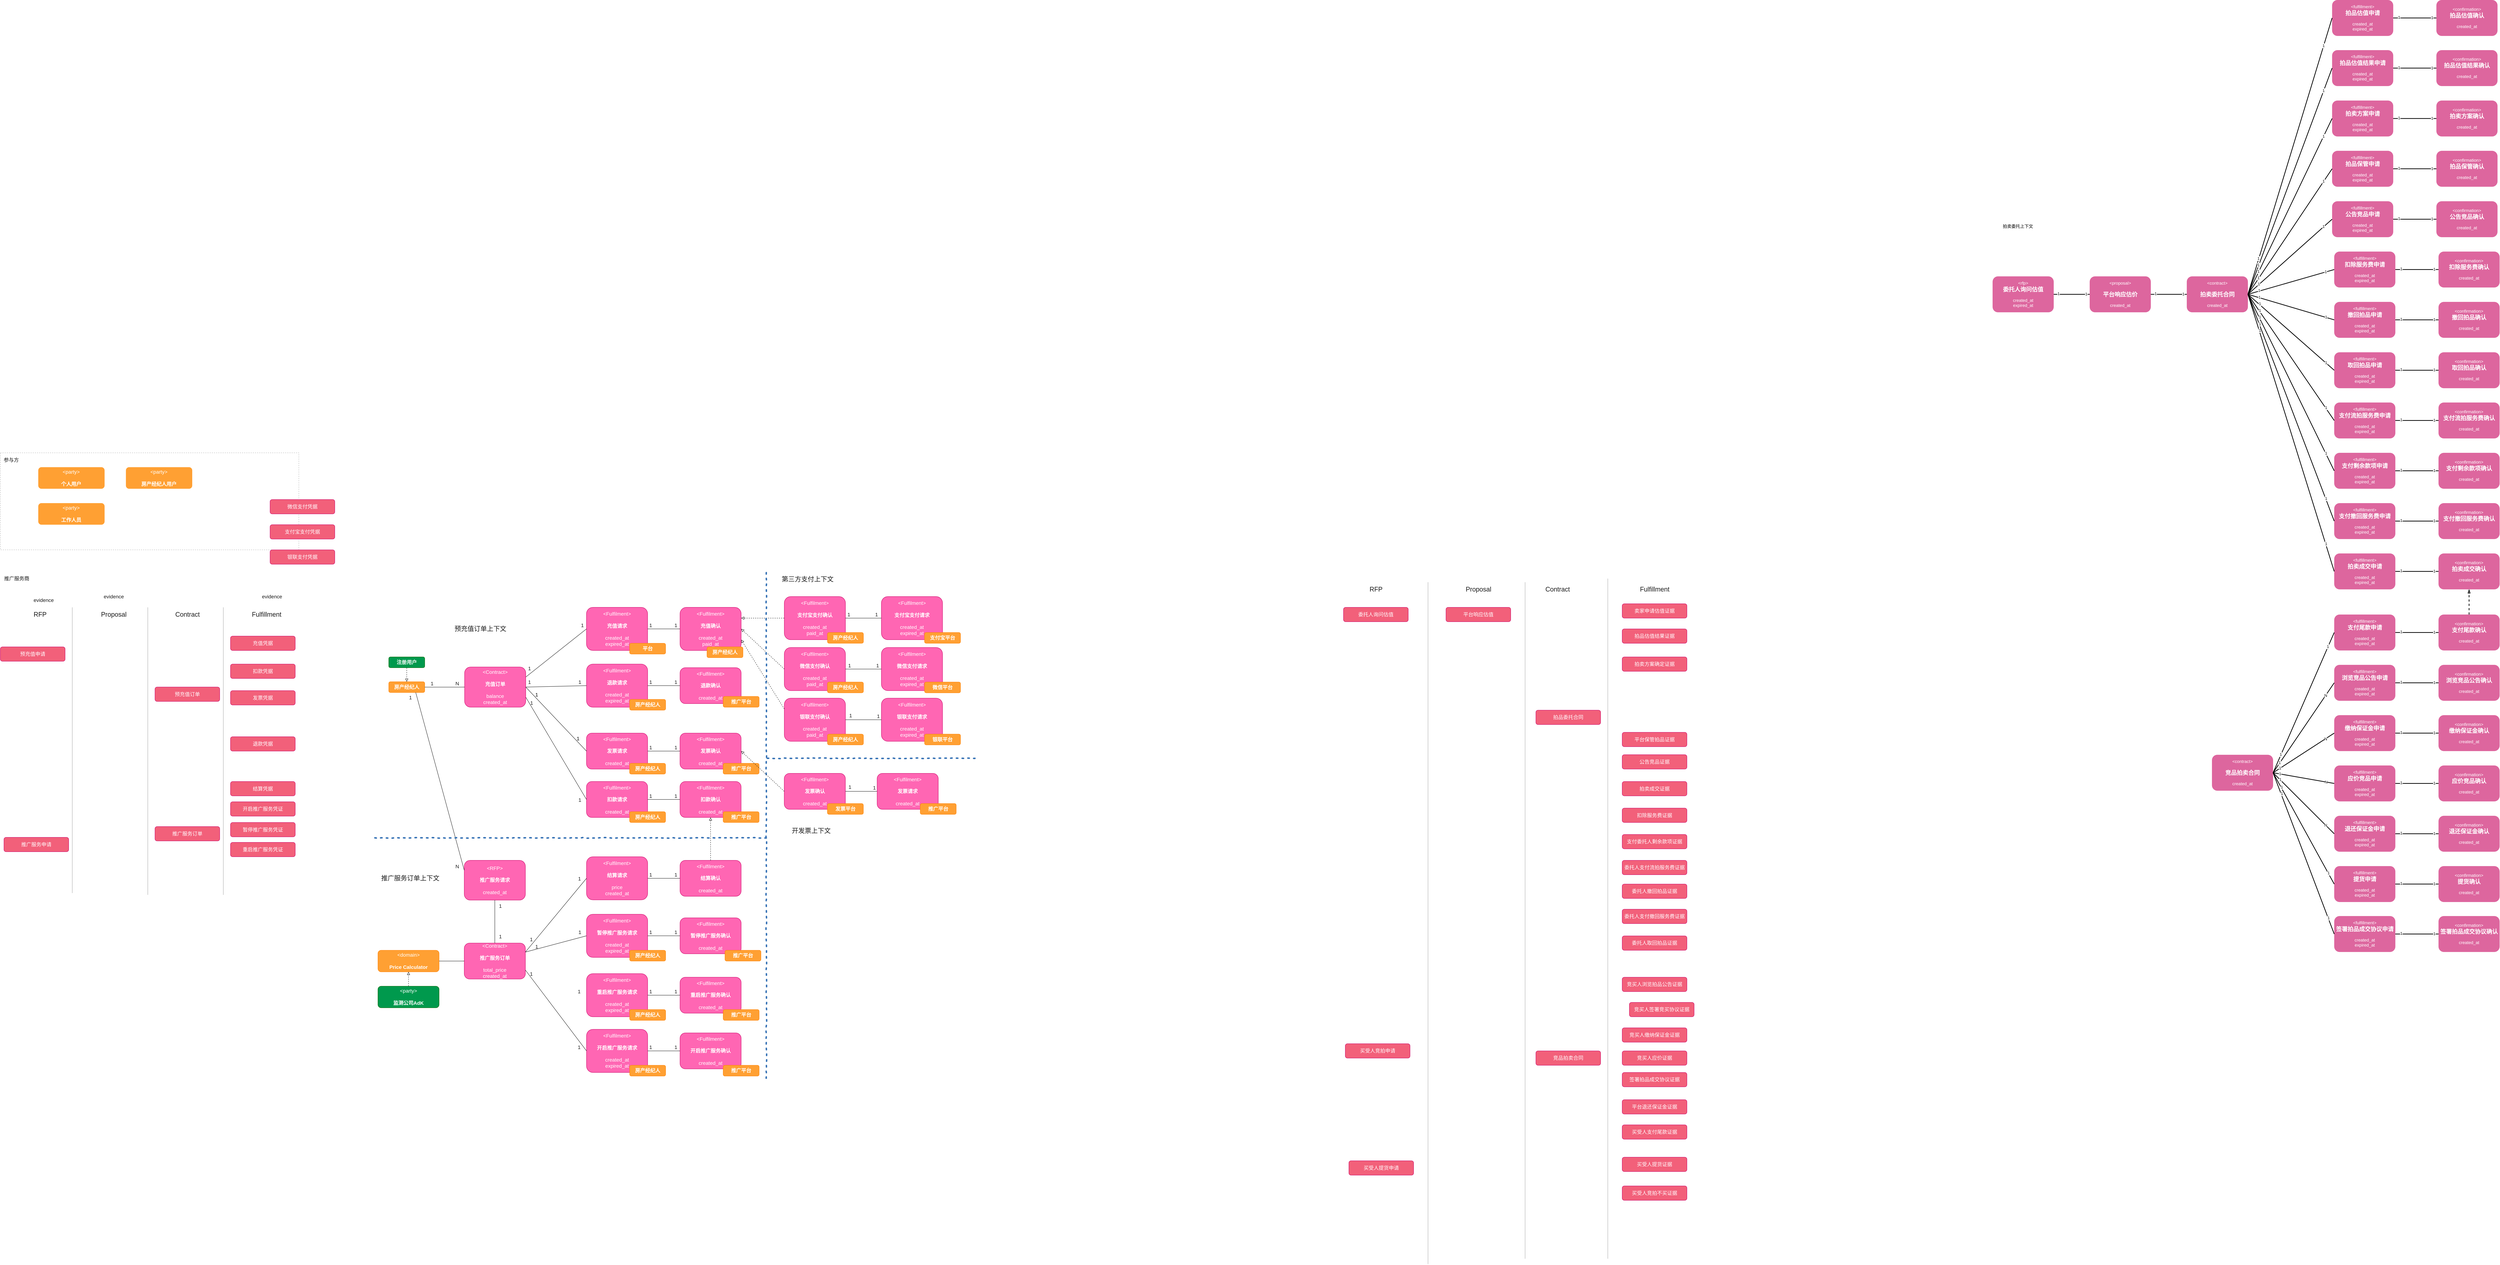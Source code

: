 <mxfile version="20.0.3" type="github">
  <diagram id="4pXQrOWJEeSuhuyzBbQL" name="Page-1">
    <mxGraphModel dx="3070" dy="3823" grid="1" gridSize="10" guides="1" tooltips="1" connect="1" arrows="1" fold="1" page="1" pageScale="1" pageWidth="850" pageHeight="1100" math="0" shadow="0">
      <root>
        <mxCell id="0" />
        <mxCell id="1" parent="0" />
        <mxCell id="l0locyyftSwh_tXuukIE-1" value="&lt;font style=&quot;font-size: 18px&quot;&gt;RFP&lt;/font&gt;" style="text;html=1;align=center;verticalAlign=middle;resizable=0;points=[];autosize=1;strokeColor=none;fillColor=none;fontColor=#1A1A1A;" parent="1" vertex="1">
          <mxGeometry x="95" y="110" width="50" height="20" as="geometry" />
        </mxCell>
        <mxCell id="l0locyyftSwh_tXuukIE-2" value="&lt;font style=&quot;font-size: 18px&quot;&gt;Proposal&lt;/font&gt;" style="text;html=1;align=center;verticalAlign=middle;resizable=0;points=[];autosize=1;strokeColor=none;fillColor=none;fontColor=#1A1A1A;" parent="1" vertex="1">
          <mxGeometry x="280" y="110" width="90" height="20" as="geometry" />
        </mxCell>
        <mxCell id="l0locyyftSwh_tXuukIE-3" value="&lt;font style=&quot;font-size: 18px&quot;&gt;Contract&lt;/font&gt;" style="text;html=1;align=center;verticalAlign=middle;resizable=0;points=[];autosize=1;strokeColor=none;fillColor=none;fontColor=#1A1A1A;" parent="1" vertex="1">
          <mxGeometry x="490" y="110" width="80" height="20" as="geometry" />
        </mxCell>
        <mxCell id="l0locyyftSwh_tXuukIE-4" value="&lt;font style=&quot;font-size: 18px&quot;&gt;Fulfillment&lt;/font&gt;" style="text;html=1;align=center;verticalAlign=middle;resizable=0;points=[];autosize=1;strokeColor=none;fillColor=none;fontColor=#1A1A1A;" parent="1" vertex="1">
          <mxGeometry x="700" y="110" width="100" height="20" as="geometry" />
        </mxCell>
        <mxCell id="l0locyyftSwh_tXuukIE-5" value="" style="endArrow=none;html=1;rounded=0;fontSize=18;strokeColor=#A6A6A6;" parent="1" edge="1">
          <mxGeometry width="50" height="50" relative="1" as="geometry">
            <mxPoint x="210" y="895" as="sourcePoint" />
            <mxPoint x="210" y="100" as="targetPoint" />
          </mxGeometry>
        </mxCell>
        <mxCell id="l0locyyftSwh_tXuukIE-6" value="" style="endArrow=none;html=1;rounded=0;fontSize=18;strokeColor=#A6A6A6;" parent="1" edge="1">
          <mxGeometry width="50" height="50" relative="1" as="geometry">
            <mxPoint x="630" y="900" as="sourcePoint" />
            <mxPoint x="630" y="100" as="targetPoint" />
          </mxGeometry>
        </mxCell>
        <mxCell id="l0locyyftSwh_tXuukIE-7" value="" style="endArrow=none;html=1;rounded=0;fontSize=18;strokeColor=#A6A6A6;" parent="1" edge="1">
          <mxGeometry width="50" height="50" relative="1" as="geometry">
            <mxPoint x="420" y="900" as="sourcePoint" />
            <mxPoint x="420" y="100" as="targetPoint" />
          </mxGeometry>
        </mxCell>
        <mxCell id="l0locyyftSwh_tXuukIE-10" value="&lt;font&gt;推广服务商&lt;/font&gt;" style="text;html=1;align=center;verticalAlign=middle;resizable=0;points=[];autosize=1;strokeColor=none;fillColor=none;fontSize=14;fontColor=#1A1A1A;" parent="1" vertex="1">
          <mxGeometry x="10" y="10" width="90" height="20" as="geometry" />
        </mxCell>
        <mxCell id="l0locyyftSwh_tXuukIE-11" value="evidence" style="text;html=1;align=center;verticalAlign=middle;resizable=0;points=[];autosize=1;strokeColor=none;fillColor=none;fontSize=14;fontColor=#1A1A1A;" parent="1" vertex="1">
          <mxGeometry x="95" y="70" width="70" height="20" as="geometry" />
        </mxCell>
        <mxCell id="l0locyyftSwh_tXuukIE-12" value="evidence" style="text;html=1;align=center;verticalAlign=middle;resizable=0;points=[];autosize=1;strokeColor=none;fillColor=none;fontSize=14;fontColor=#1A1A1A;" parent="1" vertex="1">
          <mxGeometry x="290" y="60" width="70" height="20" as="geometry" />
        </mxCell>
        <mxCell id="l0locyyftSwh_tXuukIE-13" value="evidence" style="text;html=1;align=center;verticalAlign=middle;resizable=0;points=[];autosize=1;strokeColor=none;fillColor=none;fontSize=14;fontColor=#1A1A1A;" parent="1" vertex="1">
          <mxGeometry x="730" y="60" width="70" height="20" as="geometry" />
        </mxCell>
        <mxCell id="l0locyyftSwh_tXuukIE-21" value="" style="group" parent="1" vertex="1" connectable="0">
          <mxGeometry x="10" y="-330" width="930" height="310" as="geometry" />
        </mxCell>
        <mxCell id="l0locyyftSwh_tXuukIE-19" value="" style="rounded=0;whiteSpace=wrap;html=1;fontSize=14;fontColor=#FFFFFF;strokeColor=#B3B3B3;fillColor=none;dashed=1;" parent="l0locyyftSwh_tXuukIE-21" vertex="1">
          <mxGeometry width="830" height="270" as="geometry" />
        </mxCell>
        <mxCell id="l0locyyftSwh_tXuukIE-20" value="参与方" style="text;html=1;align=center;verticalAlign=middle;resizable=0;points=[];autosize=1;strokeColor=none;fillColor=none;fontSize=14;fontColor=#1A1A1A;" parent="l0locyyftSwh_tXuukIE-21" vertex="1">
          <mxGeometry y="10" width="60" height="20" as="geometry" />
        </mxCell>
        <object label="&lt;font color=&quot;#ffffff&quot;&gt;&amp;lt;%type%&amp;gt;&lt;br&gt;&lt;br&gt;&lt;b&gt;个人用户&lt;/b&gt;&lt;br&gt;&lt;/font&gt;" placeholders="1" type="party" name="Party" id="l0locyyftSwh_tXuukIE-22">
          <mxCell style="rounded=1;whiteSpace=wrap;html=1;noLabel=0;comic=0;recursiveResize=1;fillColor=#FFA033;dashed=1;fontSize=14;fontColor=#1A1A1A;strokeColor=none;" parent="l0locyyftSwh_tXuukIE-21" vertex="1">
            <mxGeometry x="105.397" y="40" width="184.444" height="60" as="geometry" />
          </mxCell>
        </object>
        <object label="&lt;font color=&quot;#ffffff&quot;&gt;&amp;lt;%type%&amp;gt;&lt;br&gt;&lt;br&gt;&lt;b&gt;房产经纪人用户&lt;/b&gt;&lt;br&gt;&lt;/font&gt;" placeholders="1" type="party" name="Party" id="l0locyyftSwh_tXuukIE-23">
          <mxCell style="rounded=1;whiteSpace=wrap;html=1;noLabel=0;comic=0;recursiveResize=1;fillColor=#FFA033;dashed=1;fontSize=14;fontColor=#1A1A1A;strokeColor=none;" parent="l0locyyftSwh_tXuukIE-21" vertex="1">
            <mxGeometry x="349.127" y="40" width="184.444" height="60" as="geometry" />
          </mxCell>
        </object>
        <object label="&lt;font color=&quot;#ffffff&quot;&gt;&amp;lt;%type%&amp;gt;&lt;br&gt;&lt;br&gt;&lt;b&gt;工作人员&lt;/b&gt;&lt;br&gt;&lt;/font&gt;" placeholders="1" type="party" name="Party" id="l0locyyftSwh_tXuukIE-24">
          <mxCell style="rounded=1;whiteSpace=wrap;html=1;noLabel=0;comic=0;recursiveResize=1;fillColor=#FFA033;dashed=1;fontSize=14;fontColor=#1A1A1A;strokeColor=none;" parent="l0locyyftSwh_tXuukIE-21" vertex="1">
            <mxGeometry x="105.397" y="140" width="184.444" height="60" as="geometry" />
          </mxCell>
        </object>
        <object label="&lt;font style=&quot;font-size: 14px&quot;&gt;微信支付凭据&lt;/font&gt;" placeholders="1" type="业务能力服务" id="l0locyyftSwh_tXuukIE-120">
          <mxCell style="rounded=1;whiteSpace=wrap;html=1;fillColor=#F2607A;noLabel=0;comic=0;recursiveResize=1;fontColor=#FFFFFF;strokeColor=#CC0066;labelBackgroundColor=none;fontSize=14;" parent="l0locyyftSwh_tXuukIE-21" vertex="1">
            <mxGeometry x="750" y="130" width="180" height="40" as="geometry" />
          </mxCell>
        </object>
        <object label="&lt;font style=&quot;font-size: 14px&quot;&gt;支付宝支付凭据&lt;/font&gt;" placeholders="1" type="业务能力服务" id="l0locyyftSwh_tXuukIE-121">
          <mxCell style="rounded=1;whiteSpace=wrap;html=1;fillColor=#F2607A;noLabel=0;comic=0;recursiveResize=1;fontColor=#FFFFFF;strokeColor=#CC0066;labelBackgroundColor=none;fontSize=14;" parent="l0locyyftSwh_tXuukIE-21" vertex="1">
            <mxGeometry x="750" y="200" width="180" height="40" as="geometry" />
          </mxCell>
        </object>
        <object label="&lt;font style=&quot;font-size: 14px&quot;&gt;银联支付凭据&lt;/font&gt;" placeholders="1" type="业务能力服务" id="l0locyyftSwh_tXuukIE-122">
          <mxCell style="rounded=1;whiteSpace=wrap;html=1;fillColor=#F2607A;noLabel=0;comic=0;recursiveResize=1;fontColor=#FFFFFF;strokeColor=#CC0066;labelBackgroundColor=none;fontSize=14;" parent="l0locyyftSwh_tXuukIE-21" vertex="1">
            <mxGeometry x="750" y="270" width="180" height="40" as="geometry" />
          </mxCell>
        </object>
        <object label="&lt;font style=&quot;font-size: 14px&quot;&gt;预充值&lt;/font&gt;申请" placeholders="1" type="业务能力服务" id="l0locyyftSwh_tXuukIE-117">
          <mxCell style="rounded=1;whiteSpace=wrap;html=1;fillColor=#F2607A;noLabel=0;comic=0;recursiveResize=1;fontColor=#FFFFFF;strokeColor=#CC0066;labelBackgroundColor=none;fontSize=14;" parent="1" vertex="1">
            <mxGeometry x="10" y="210" width="180" height="40" as="geometry" />
          </mxCell>
        </object>
        <object label="&lt;font style=&quot;font-size: 14px&quot;&gt;充值凭据&lt;/font&gt;" placeholders="1" type="业务能力服务" id="l0locyyftSwh_tXuukIE-119">
          <mxCell style="rounded=1;whiteSpace=wrap;html=1;fillColor=#F2607A;noLabel=0;comic=0;recursiveResize=1;fontColor=#FFFFFF;strokeColor=#CC0066;labelBackgroundColor=none;fontSize=14;" parent="1" vertex="1">
            <mxGeometry x="650" y="180" width="180" height="40" as="geometry" />
          </mxCell>
        </object>
        <object label="&lt;font style=&quot;font-size: 14px&quot;&gt;退款凭据&lt;/font&gt;" placeholders="1" type="业务能力服务" id="l0locyyftSwh_tXuukIE-123">
          <mxCell style="rounded=1;whiteSpace=wrap;html=1;fillColor=#F2607A;noLabel=0;comic=0;recursiveResize=1;fontColor=#FFFFFF;strokeColor=#CC0066;labelBackgroundColor=none;fontSize=14;" parent="1" vertex="1">
            <mxGeometry x="650" y="460" width="180" height="40" as="geometry" />
          </mxCell>
        </object>
        <object label="结算凭据" placeholders="1" type="业务能力服务" id="l0locyyftSwh_tXuukIE-126">
          <mxCell style="rounded=1;whiteSpace=wrap;html=1;fillColor=#F2607A;noLabel=0;comic=0;recursiveResize=1;fontColor=#FFFFFF;strokeColor=#CC0066;labelBackgroundColor=none;fontSize=14;" parent="1" vertex="1">
            <mxGeometry x="650" y="584.68" width="180" height="40" as="geometry" />
          </mxCell>
        </object>
        <object label="&lt;font style=&quot;font-size: 14px&quot;&gt;推广服务申请&lt;/font&gt;" placeholders="1" type="业务能力服务" id="l0locyyftSwh_tXuukIE-134">
          <mxCell style="rounded=1;whiteSpace=wrap;html=1;fillColor=#F2607A;noLabel=0;comic=0;recursiveResize=1;fontColor=#FFFFFF;strokeColor=#CC0066;labelBackgroundColor=none;fontSize=14;" parent="1" vertex="1">
            <mxGeometry x="20" y="740" width="180" height="40" as="geometry" />
          </mxCell>
        </object>
        <object label="推广服务订单" placeholders="1" type="业务能力服务" id="l0locyyftSwh_tXuukIE-136">
          <mxCell style="rounded=1;whiteSpace=wrap;html=1;fillColor=#F2607A;noLabel=0;comic=0;recursiveResize=1;fontColor=#FFFFFF;strokeColor=#CC0066;labelBackgroundColor=none;fontSize=14;" parent="1" vertex="1">
            <mxGeometry x="440" y="710" width="180" height="40" as="geometry" />
          </mxCell>
        </object>
        <object label="&lt;font style=&quot;font-size: 14px&quot;&gt;开启推广服务凭证&lt;/font&gt;" placeholders="1" type="业务能力服务" id="l0locyyftSwh_tXuukIE-138">
          <mxCell style="rounded=1;whiteSpace=wrap;html=1;fillColor=#F2607A;noLabel=0;comic=0;recursiveResize=1;fontColor=#FFFFFF;strokeColor=#CC0066;labelBackgroundColor=none;fontSize=14;" parent="1" vertex="1">
            <mxGeometry x="650" y="641" width="180" height="40" as="geometry" />
          </mxCell>
        </object>
        <object label="&lt;font color=&quot;#ffffff&quot;&gt;&amp;lt;%type%&amp;gt;&lt;br&gt;&lt;br&gt;&lt;b&gt;推广服务订单&lt;br&gt;&lt;/b&gt;&lt;br&gt;total_price&lt;br&gt;%createdAt%&lt;br&gt;&lt;/font&gt;" placeholders="1" type="Contract" name="Name of the Contract" createdAt="created_at" id="l0locyyftSwh_tXuukIE-141">
          <mxCell style="rounded=1;whiteSpace=wrap;html=1;fillColor=#FF66B3;noLabel=0;comic=0;recursiveResize=1;labelBackgroundColor=none;fontSize=14;fontColor=#1A1A1A;strokeColor=#CC0066;" parent="1" vertex="1">
            <mxGeometry x="1300" y="1034.24" width="170" height="100" as="geometry" />
          </mxCell>
        </object>
        <object label="&lt;font color=&quot;#ffffff&quot;&gt;&amp;lt;%type%&amp;gt;&lt;br&gt;&lt;br&gt;&lt;b&gt;充值请求&lt;/b&gt;&lt;br&gt;&lt;br&gt;%createdAt%&lt;br&gt;%expiredAt%&lt;br&gt;&lt;/font&gt;" placeholders="1" type="Fulfilment" name="Fulfilment Request" createdAt="created_at" expiredAt="expired_at" id="l0locyyftSwh_tXuukIE-144">
          <mxCell style="rounded=1;whiteSpace=wrap;html=1;fillColor=#FF66B3;noLabel=0;comic=0;recursiveResize=1;labelBackgroundColor=none;fontSize=14;fontColor=#1A1A1A;strokeColor=#CC0066;" parent="1" vertex="1">
            <mxGeometry x="1639.89" y="100" width="170" height="120" as="geometry" />
          </mxCell>
        </object>
        <object label="&lt;font color=&quot;#ffffff&quot;&gt;&amp;lt;%type%&amp;gt;&lt;br&gt;&lt;br&gt;&lt;b&gt;微信支付确认&lt;br&gt;&lt;/b&gt;&lt;br&gt;%createdAt%&lt;br&gt;&lt;/font&gt;&lt;span style=&quot;color: rgb(255 , 255 , 255)&quot;&gt;paid_at&lt;/span&gt;&lt;font color=&quot;#ffffff&quot;&gt;&lt;br&gt;&lt;/font&gt;" placeholders="1" type="Fulfilment" name="Fulfilment Request" createdAt="created_at" expiredAt="expired_at" id="l0locyyftSwh_tXuukIE-147">
          <mxCell style="rounded=1;whiteSpace=wrap;html=1;fillColor=#FF66B3;noLabel=0;comic=0;recursiveResize=1;labelBackgroundColor=none;fontSize=14;fontColor=#1A1A1A;strokeColor=#CC0066;" parent="1" vertex="1">
            <mxGeometry x="2190" y="211.73" width="170" height="120" as="geometry" />
          </mxCell>
        </object>
        <object label="&lt;font color=&quot;#ffffff&quot;&gt;&amp;lt;%type%&amp;gt;&lt;br&gt;&lt;br&gt;&lt;b&gt;微信支付&lt;/b&gt;&lt;/font&gt;&lt;b style=&quot;color: rgb(255 , 255 , 255)&quot;&gt;请求&lt;/b&gt;&lt;font color=&quot;#ffffff&quot;&gt;&lt;b&gt;&lt;br&gt;&lt;/b&gt;&lt;br&gt;%createdAt%&lt;br&gt;&lt;/font&gt;&lt;span style=&quot;color: rgb(255 , 255 , 255)&quot;&gt;expired_at&lt;/span&gt;&lt;font color=&quot;#ffffff&quot;&gt;&lt;br&gt;&lt;/font&gt;" placeholders="1" type="Fulfilment" name="Fulfilment Request" createdAt="created_at" expiredAt="expired_at" id="l0locyyftSwh_tXuukIE-148">
          <mxCell style="rounded=1;whiteSpace=wrap;html=1;fillColor=#FF66B3;noLabel=0;comic=0;recursiveResize=1;labelBackgroundColor=none;fontSize=14;fontColor=#1A1A1A;strokeColor=#CC0066;" parent="1" vertex="1">
            <mxGeometry x="2460" y="211.73" width="170" height="120" as="geometry" />
          </mxCell>
        </object>
        <object label="&lt;font color=&quot;#ffffff&quot;&gt;&amp;lt;%type%&amp;gt;&lt;br&gt;&lt;br&gt;&lt;b&gt;支付宝支付确认&lt;br&gt;&lt;/b&gt;&lt;br&gt;%createdAt%&lt;br&gt;&lt;/font&gt;&lt;span style=&quot;color: rgb(255 , 255 , 255)&quot;&gt;paid_at&lt;/span&gt;&lt;font color=&quot;#ffffff&quot;&gt;&lt;br&gt;&lt;/font&gt;" placeholders="1" type="Fulfilment" name="Fulfilment Request" createdAt="created_at" expiredAt="expired_at" id="l0locyyftSwh_tXuukIE-149">
          <mxCell style="rounded=1;whiteSpace=wrap;html=1;fillColor=#FF66B3;noLabel=0;comic=0;recursiveResize=1;labelBackgroundColor=none;fontSize=14;fontColor=#1A1A1A;strokeColor=#CC0066;" parent="1" vertex="1">
            <mxGeometry x="2190" y="70" width="170" height="120" as="geometry" />
          </mxCell>
        </object>
        <object label="&lt;font color=&quot;#ffffff&quot;&gt;&amp;lt;%type%&amp;gt;&lt;br&gt;&lt;br&gt;&lt;b&gt;支付宝支付请求&lt;br&gt;&lt;/b&gt;&lt;br&gt;%createdAt%&lt;br&gt;expired_at&lt;br&gt;&lt;/font&gt;" placeholders="1" type="Fulfilment" name="Fulfilment Request" createdAt="created_at" expiredAt="expired_at" id="l0locyyftSwh_tXuukIE-150">
          <mxCell style="rounded=1;whiteSpace=wrap;html=1;fillColor=#FF66B3;noLabel=0;comic=0;recursiveResize=1;labelBackgroundColor=none;fontSize=14;fontColor=#1A1A1A;strokeColor=#CC0066;" parent="1" vertex="1">
            <mxGeometry x="2460" y="70" width="170" height="120" as="geometry" />
          </mxCell>
        </object>
        <object label="&lt;font color=&quot;#ffffff&quot;&gt;&amp;lt;%type%&amp;gt;&lt;br&gt;&lt;br&gt;&lt;b&gt;银联支付确认&lt;br&gt;&lt;/b&gt;&lt;br&gt;%createdAt%&lt;br&gt;&lt;/font&gt;&lt;span style=&quot;color: rgb(255 , 255 , 255)&quot;&gt;paid_at&lt;/span&gt;&lt;font color=&quot;#ffffff&quot;&gt;&lt;br&gt;&lt;/font&gt;" placeholders="1" type="Fulfilment" name="Fulfilment Request" createdAt="created_at" expiredAt="expired_at" id="l0locyyftSwh_tXuukIE-151">
          <mxCell style="rounded=1;whiteSpace=wrap;html=1;fillColor=#FF66B3;noLabel=0;comic=0;recursiveResize=1;labelBackgroundColor=none;fontSize=14;fontColor=#1A1A1A;strokeColor=#CC0066;" parent="1" vertex="1">
            <mxGeometry x="2190" y="352.73" width="170" height="120" as="geometry" />
          </mxCell>
        </object>
        <object label="&lt;font color=&quot;#ffffff&quot;&gt;&amp;lt;%type%&amp;gt;&lt;br&gt;&lt;br&gt;&lt;b&gt;银联支付请求&lt;br&gt;&lt;/b&gt;&lt;br&gt;%createdAt%&lt;br&gt;&lt;/font&gt;&lt;span style=&quot;color: rgb(255 , 255 , 255)&quot;&gt;expired_at&lt;/span&gt;&lt;font color=&quot;#ffffff&quot;&gt;&lt;br&gt;&lt;/font&gt;" placeholders="1" type="Fulfilment" name="Fulfilment Request" createdAt="created_at" expiredAt="expired_at" id="l0locyyftSwh_tXuukIE-152">
          <mxCell style="rounded=1;whiteSpace=wrap;html=1;fillColor=#FF66B3;noLabel=0;comic=0;recursiveResize=1;labelBackgroundColor=none;fontSize=14;fontColor=#1A1A1A;strokeColor=#CC0066;" parent="1" vertex="1">
            <mxGeometry x="2460" y="352.73" width="170" height="120" as="geometry" />
          </mxCell>
        </object>
        <mxCell id="l0locyyftSwh_tXuukIE-153" style="edgeStyle=orthogonalEdgeStyle;rounded=0;orthogonalLoop=1;jettySize=auto;html=1;exitX=1;exitY=0.5;exitDx=0;exitDy=0;entryX=0;entryY=0.5;entryDx=0;entryDy=0;endArrow=none;endFill=0;fontSize=14;fontColor=#1A1A1A;strokeColor=#1A1A1A;" parent="1" source="l0locyyftSwh_tXuukIE-147" target="l0locyyftSwh_tXuukIE-148" edge="1">
          <mxGeometry relative="1" as="geometry">
            <mxPoint x="2230" y="641.73" as="sourcePoint" />
            <mxPoint x="2330" y="641.73" as="targetPoint" />
          </mxGeometry>
        </mxCell>
        <mxCell id="l0locyyftSwh_tXuukIE-154" value="1" style="edgeLabel;html=1;align=center;verticalAlign=middle;resizable=0;points=[];labelBackgroundColor=none;fontSize=14;fontColor=#1A1A1A;strokeColor=#FF8000;fillColor=none;gradientColor=none;" parent="l0locyyftSwh_tXuukIE-153" vertex="1" connectable="0">
          <mxGeometry x="-0.82" relative="1" as="geometry">
            <mxPoint x="2" y="-10" as="offset" />
          </mxGeometry>
        </mxCell>
        <mxCell id="l0locyyftSwh_tXuukIE-155" value="1" style="edgeLabel;html=1;align=center;verticalAlign=middle;resizable=0;points=[];labelBackgroundColor=none;fontSize=14;fontColor=#1A1A1A;strokeColor=#FF8000;fillColor=none;gradientColor=none;" parent="l0locyyftSwh_tXuukIE-153" vertex="1" connectable="0">
          <mxGeometry x="0.72" y="-1" relative="1" as="geometry">
            <mxPoint x="3" y="-11" as="offset" />
          </mxGeometry>
        </mxCell>
        <mxCell id="l0locyyftSwh_tXuukIE-159" style="edgeStyle=orthogonalEdgeStyle;rounded=0;orthogonalLoop=1;jettySize=auto;html=1;exitX=0;exitY=0.5;exitDx=0;exitDy=0;endArrow=none;endFill=0;fontSize=14;fontColor=#1A1A1A;strokeColor=#1A1A1A;entryX=1;entryY=0.5;entryDx=0;entryDy=0;" parent="1" source="l0locyyftSwh_tXuukIE-152" target="l0locyyftSwh_tXuukIE-151" edge="1">
          <mxGeometry relative="1" as="geometry">
            <mxPoint x="2110" y="412.73" as="sourcePoint" />
            <mxPoint x="2190" y="412.73" as="targetPoint" />
          </mxGeometry>
        </mxCell>
        <mxCell id="l0locyyftSwh_tXuukIE-160" value="1" style="edgeLabel;html=1;align=center;verticalAlign=middle;resizable=0;points=[];labelBackgroundColor=none;fontSize=14;fontColor=#1A1A1A;strokeColor=#FF8000;fillColor=none;gradientColor=none;" parent="l0locyyftSwh_tXuukIE-159" vertex="1" connectable="0">
          <mxGeometry x="-0.82" relative="1" as="geometry">
            <mxPoint y="-10" as="offset" />
          </mxGeometry>
        </mxCell>
        <mxCell id="l0locyyftSwh_tXuukIE-161" value="1" style="edgeLabel;html=1;align=center;verticalAlign=middle;resizable=0;points=[];labelBackgroundColor=none;fontSize=14;fontColor=#1A1A1A;strokeColor=#FF8000;fillColor=none;gradientColor=none;" parent="l0locyyftSwh_tXuukIE-159" vertex="1" connectable="0">
          <mxGeometry x="0.72" y="-1" relative="1" as="geometry">
            <mxPoint y="-11" as="offset" />
          </mxGeometry>
        </mxCell>
        <mxCell id="l0locyyftSwh_tXuukIE-162" style="edgeStyle=orthogonalEdgeStyle;rounded=0;orthogonalLoop=1;jettySize=auto;html=1;endArrow=none;endFill=0;fontSize=14;fontColor=#1A1A1A;strokeColor=#1A1A1A;entryX=0;entryY=0.5;entryDx=0;entryDy=0;exitX=1;exitY=0.5;exitDx=0;exitDy=0;" parent="1" source="l0locyyftSwh_tXuukIE-149" target="l0locyyftSwh_tXuukIE-150" edge="1">
          <mxGeometry relative="1" as="geometry">
            <mxPoint x="2370" y="150" as="sourcePoint" />
            <mxPoint x="2430" y="129.33" as="targetPoint" />
          </mxGeometry>
        </mxCell>
        <mxCell id="l0locyyftSwh_tXuukIE-163" value="1" style="edgeLabel;html=1;align=center;verticalAlign=middle;resizable=0;points=[];labelBackgroundColor=none;fontSize=14;fontColor=#1A1A1A;strokeColor=#FF8000;fillColor=none;gradientColor=none;" parent="l0locyyftSwh_tXuukIE-162" vertex="1" connectable="0">
          <mxGeometry x="-0.82" relative="1" as="geometry">
            <mxPoint y="-10" as="offset" />
          </mxGeometry>
        </mxCell>
        <mxCell id="l0locyyftSwh_tXuukIE-164" value="1" style="edgeLabel;html=1;align=center;verticalAlign=middle;resizable=0;points=[];labelBackgroundColor=none;fontSize=14;fontColor=#1A1A1A;strokeColor=#FF8000;fillColor=none;gradientColor=none;" parent="l0locyyftSwh_tXuukIE-162" vertex="1" connectable="0">
          <mxGeometry x="0.72" y="-1" relative="1" as="geometry">
            <mxPoint y="-11" as="offset" />
          </mxGeometry>
        </mxCell>
        <mxCell id="l0locyyftSwh_tXuukIE-165" style="edgeStyle=none;rounded=0;orthogonalLoop=1;jettySize=auto;html=1;exitX=0;exitY=0.5;exitDx=0;exitDy=0;endArrow=block;endFill=0;dashed=1;fontSize=14;fontColor=#1A1A1A;strokeColor=#1A1A1A;entryX=1;entryY=0.25;entryDx=0;entryDy=0;" parent="1" source="l0locyyftSwh_tXuukIE-149" target="l0locyyftSwh_tXuukIE-326" edge="1">
          <mxGeometry relative="1" as="geometry">
            <mxPoint x="2130" y="110" as="sourcePoint" />
            <mxPoint x="2069.89" y="130" as="targetPoint" />
          </mxGeometry>
        </mxCell>
        <mxCell id="l0locyyftSwh_tXuukIE-167" style="edgeStyle=none;rounded=0;orthogonalLoop=1;jettySize=auto;html=1;endArrow=block;endFill=0;dashed=1;fontSize=14;fontColor=#1A1A1A;strokeColor=#1A1A1A;entryX=1;entryY=0.5;entryDx=0;entryDy=0;exitX=0;exitY=0.5;exitDx=0;exitDy=0;" parent="1" source="l0locyyftSwh_tXuukIE-147" target="l0locyyftSwh_tXuukIE-326" edge="1">
          <mxGeometry relative="1" as="geometry">
            <mxPoint x="2120" y="180" as="sourcePoint" />
            <mxPoint x="2069.89" y="160" as="targetPoint" />
          </mxGeometry>
        </mxCell>
        <mxCell id="l0locyyftSwh_tXuukIE-168" style="edgeStyle=none;rounded=0;orthogonalLoop=1;jettySize=auto;html=1;exitX=0;exitY=0.25;exitDx=0;exitDy=0;endArrow=block;endFill=0;dashed=1;fontSize=14;fontColor=#1A1A1A;strokeColor=#1A1A1A;entryX=1;entryY=0.75;entryDx=0;entryDy=0;" parent="1" source="l0locyyftSwh_tXuukIE-151" target="l0locyyftSwh_tXuukIE-326" edge="1">
          <mxGeometry relative="1" as="geometry">
            <mxPoint x="2000" y="310" as="sourcePoint" />
            <mxPoint x="2069.89" y="190" as="targetPoint" />
          </mxGeometry>
        </mxCell>
        <mxCell id="l0locyyftSwh_tXuukIE-169" style="edgeStyle=orthogonalEdgeStyle;rounded=0;orthogonalLoop=1;jettySize=auto;html=1;exitX=1;exitY=0.5;exitDx=0;exitDy=0;entryX=0;entryY=0.5;entryDx=0;entryDy=0;endArrow=none;endFill=0;fontSize=14;fontColor=#1A1A1A;strokeColor=#1A1A1A;" parent="1" source="l0locyyftSwh_tXuukIE-144" target="l0locyyftSwh_tXuukIE-326" edge="1">
          <mxGeometry relative="1" as="geometry">
            <mxPoint x="1809.89" y="60" as="sourcePoint" />
            <mxPoint x="1899.89" y="160" as="targetPoint" />
          </mxGeometry>
        </mxCell>
        <mxCell id="l0locyyftSwh_tXuukIE-170" value="1" style="edgeLabel;html=1;align=center;verticalAlign=middle;resizable=0;points=[];labelBackgroundColor=none;fontSize=14;fontColor=#1A1A1A;strokeColor=#FF8000;fillColor=none;gradientColor=none;" parent="l0locyyftSwh_tXuukIE-169" vertex="1" connectable="0">
          <mxGeometry x="-0.82" relative="1" as="geometry">
            <mxPoint y="-10" as="offset" />
          </mxGeometry>
        </mxCell>
        <mxCell id="l0locyyftSwh_tXuukIE-171" value="1" style="edgeLabel;html=1;align=center;verticalAlign=middle;resizable=0;points=[];labelBackgroundColor=none;fontSize=14;fontColor=#1A1A1A;strokeColor=#FF8000;fillColor=none;gradientColor=none;" parent="l0locyyftSwh_tXuukIE-169" vertex="1" connectable="0">
          <mxGeometry x="0.72" y="-1" relative="1" as="geometry">
            <mxPoint y="-11" as="offset" />
          </mxGeometry>
        </mxCell>
        <object label="&lt;font color=&quot;#ffffff&quot;&gt;&amp;lt;%type%&amp;gt;&lt;br&gt;&lt;br&gt;&lt;b&gt;退款请求&lt;br&gt;&lt;/b&gt;&lt;br&gt;%createdAt%&lt;br&gt;%expiredAt%&lt;br&gt;&lt;/font&gt;" placeholders="1" type="Fulfilment" name="Fulfilment Request" createdAt="created_at" expiredAt="expired_at" id="l0locyyftSwh_tXuukIE-172">
          <mxCell style="rounded=1;whiteSpace=wrap;html=1;fillColor=#FF66B3;noLabel=0;comic=0;recursiveResize=1;labelBackgroundColor=none;fontSize=14;fontColor=#1A1A1A;strokeColor=#CC0066;" parent="1" vertex="1">
            <mxGeometry x="1640" y="257.87" width="170" height="120" as="geometry" />
          </mxCell>
        </object>
        <object label="&lt;font color=&quot;#ffffff&quot;&gt;&amp;lt;%type%&amp;gt;&lt;br&gt;&lt;br&gt;&lt;b&gt;退款确认&lt;br&gt;&lt;/b&gt;&lt;br&gt;%createdAt%&lt;br&gt;&lt;/font&gt;" placeholders="1" type="Fulfilment" name="Fulfilment Confirmation" createdAt="created_at" id="l0locyyftSwh_tXuukIE-173">
          <mxCell style="rounded=1;whiteSpace=wrap;html=1;fillColor=#FF66B3;noLabel=0;comic=0;recursiveResize=1;labelBackgroundColor=none;fontSize=14;fontColor=#1A1A1A;strokeColor=#CC0066;" parent="1" vertex="1">
            <mxGeometry x="1900" y="267.87" width="170" height="100" as="geometry" />
          </mxCell>
        </object>
        <mxCell id="l0locyyftSwh_tXuukIE-174" style="edgeStyle=orthogonalEdgeStyle;rounded=0;orthogonalLoop=1;jettySize=auto;html=1;exitX=1;exitY=0.5;exitDx=0;exitDy=0;entryX=0;entryY=0.5;entryDx=0;entryDy=0;endArrow=none;endFill=0;fontSize=14;fontColor=#1A1A1A;strokeColor=#1A1A1A;" parent="1" source="l0locyyftSwh_tXuukIE-172" target="l0locyyftSwh_tXuukIE-173" edge="1">
          <mxGeometry relative="1" as="geometry">
            <mxPoint x="1880" y="-192.13" as="sourcePoint" />
            <mxPoint x="1980" y="-192.13" as="targetPoint" />
          </mxGeometry>
        </mxCell>
        <mxCell id="l0locyyftSwh_tXuukIE-175" value="1" style="edgeLabel;html=1;align=center;verticalAlign=middle;resizable=0;points=[];labelBackgroundColor=none;fontSize=14;fontColor=#1A1A1A;strokeColor=#CC0066;fillColor=none;gradientColor=none;" parent="l0locyyftSwh_tXuukIE-174" vertex="1" connectable="0">
          <mxGeometry x="-0.82" relative="1" as="geometry">
            <mxPoint y="-10" as="offset" />
          </mxGeometry>
        </mxCell>
        <mxCell id="l0locyyftSwh_tXuukIE-176" value="1" style="edgeLabel;html=1;align=center;verticalAlign=middle;resizable=0;points=[];labelBackgroundColor=none;fontSize=14;fontColor=#1A1A1A;strokeColor=#CC0066;fillColor=none;gradientColor=none;" parent="l0locyyftSwh_tXuukIE-174" vertex="1" connectable="0">
          <mxGeometry x="0.72" y="-1" relative="1" as="geometry">
            <mxPoint y="-11" as="offset" />
          </mxGeometry>
        </mxCell>
        <object label="" n="1" m="*" id="l0locyyftSwh_tXuukIE-177">
          <mxCell style="rounded=0;orthogonalLoop=1;jettySize=auto;html=1;exitX=1;exitY=0.25;exitDx=0;exitDy=0;endArrow=none;endFill=0;fontSize=14;fontColor=#1A1A1A;strokeColor=#1A1A1A;entryX=0;entryY=0.5;entryDx=0;entryDy=0;" parent="1" source="l0locyyftSwh_tXuukIE-235" target="l0locyyftSwh_tXuukIE-144" edge="1">
            <mxGeometry relative="1" as="geometry">
              <mxPoint x="1555" y="190" as="sourcePoint" />
              <mxPoint x="1640" y="190" as="targetPoint" />
            </mxGeometry>
          </mxCell>
        </object>
        <mxCell id="l0locyyftSwh_tXuukIE-178" value="1" style="edgeLabel;html=1;align=center;verticalAlign=middle;resizable=0;points=[];labelBackgroundColor=none;fontSize=14;fontColor=#1A1A1A;strokeColor=#CC0066;fillColor=none;gradientColor=none;" parent="l0locyyftSwh_tXuukIE-177" vertex="1" connectable="0">
          <mxGeometry x="0.154" y="3" relative="1" as="geometry">
            <mxPoint x="-86" y="56" as="offset" />
          </mxGeometry>
        </mxCell>
        <mxCell id="l0locyyftSwh_tXuukIE-179" value="1" style="edgeLabel;html=1;align=center;verticalAlign=middle;resizable=0;points=[];labelBackgroundColor=none;fontSize=14;fontColor=#1A1A1A;strokeColor=#CC0066;fillColor=none;gradientColor=none;" parent="l0locyyftSwh_tXuukIE-177" vertex="1" connectable="0">
          <mxGeometry x="0.154" relative="1" as="geometry">
            <mxPoint x="59" y="-67" as="offset" />
          </mxGeometry>
        </mxCell>
        <object label="" n="1" m="*" id="l0locyyftSwh_tXuukIE-180">
          <mxCell style="rounded=0;orthogonalLoop=1;jettySize=auto;html=1;endArrow=none;endFill=0;fontSize=14;fontColor=#1A1A1A;strokeColor=#1A1A1A;entryX=0;entryY=0.5;entryDx=0;entryDy=0;exitX=1;exitY=0.5;exitDx=0;exitDy=0;" parent="1" source="l0locyyftSwh_tXuukIE-235" target="l0locyyftSwh_tXuukIE-172" edge="1">
            <mxGeometry relative="1" as="geometry">
              <mxPoint x="1430" y="540" as="sourcePoint" />
              <mxPoint x="1650" y="200" as="targetPoint" />
            </mxGeometry>
          </mxCell>
        </object>
        <mxCell id="l0locyyftSwh_tXuukIE-181" value="1" style="edgeLabel;html=1;align=center;verticalAlign=middle;resizable=0;points=[];labelBackgroundColor=none;fontSize=14;fontColor=#1A1A1A;strokeColor=#CC0066;fillColor=none;gradientColor=none;" parent="l0locyyftSwh_tXuukIE-180" vertex="1" connectable="0">
          <mxGeometry x="0.154" y="3" relative="1" as="geometry">
            <mxPoint x="52" y="-9" as="offset" />
          </mxGeometry>
        </mxCell>
        <mxCell id="l0locyyftSwh_tXuukIE-182" value="1" style="edgeLabel;html=1;align=center;verticalAlign=middle;resizable=0;points=[];labelBackgroundColor=none;fontSize=14;fontColor=#1A1A1A;strokeColor=#CC0066;fillColor=none;gradientColor=none;" parent="l0locyyftSwh_tXuukIE-180" vertex="1" connectable="0">
          <mxGeometry x="0.154" relative="1" as="geometry">
            <mxPoint x="-88" y="-12" as="offset" />
          </mxGeometry>
        </mxCell>
        <object label="&lt;font color=&quot;#ffffff&quot;&gt;&amp;lt;%type%&amp;gt;&lt;br&gt;&lt;br&gt;&lt;b&gt;结算请求&lt;br&gt;&lt;/b&gt;&lt;br&gt;price&lt;br&gt;%createdAt%&lt;br&gt;&lt;/font&gt;" placeholders="1" type="Fulfilment" name="Fulfilment Request" createdAt="created_at" expiredAt="expired_at" id="l0locyyftSwh_tXuukIE-184">
          <mxCell style="rounded=1;whiteSpace=wrap;html=1;fillColor=#FF66B3;noLabel=0;comic=0;recursiveResize=1;labelBackgroundColor=none;fontSize=14;fontColor=#1A1A1A;strokeColor=#CC0066;" parent="1" vertex="1">
            <mxGeometry x="1640" y="794" width="170" height="120" as="geometry" />
          </mxCell>
        </object>
        <object label="&lt;font color=&quot;#ffffff&quot;&gt;&amp;lt;%type%&amp;gt;&lt;br&gt;&lt;br&gt;&lt;b&gt;结算&lt;/b&gt;&lt;/font&gt;&lt;font color=&quot;#ffffff&quot;&gt;&lt;b&gt;确认&lt;br&gt;&lt;/b&gt;&lt;br&gt;%createdAt%&lt;br&gt;&lt;/font&gt;" placeholders="1" type="Fulfilment" name="Fulfilment Confirmation" createdAt="created_at" id="l0locyyftSwh_tXuukIE-185">
          <mxCell style="rounded=1;whiteSpace=wrap;html=1;fillColor=#FF66B3;noLabel=0;comic=0;recursiveResize=1;labelBackgroundColor=none;fontSize=14;fontColor=#1A1A1A;strokeColor=#CC0066;" parent="1" vertex="1">
            <mxGeometry x="1900" y="804" width="170" height="100" as="geometry" />
          </mxCell>
        </object>
        <mxCell id="l0locyyftSwh_tXuukIE-186" style="edgeStyle=orthogonalEdgeStyle;rounded=0;orthogonalLoop=1;jettySize=auto;html=1;exitX=1;exitY=0.5;exitDx=0;exitDy=0;entryX=0;entryY=0.5;entryDx=0;entryDy=0;endArrow=none;endFill=0;fontSize=14;fontColor=#1A1A1A;strokeColor=#1A1A1A;" parent="1" source="l0locyyftSwh_tXuukIE-184" target="l0locyyftSwh_tXuukIE-185" edge="1">
          <mxGeometry relative="1" as="geometry">
            <mxPoint x="1853.89" y="344" as="sourcePoint" />
            <mxPoint x="1953.89" y="344" as="targetPoint" />
          </mxGeometry>
        </mxCell>
        <mxCell id="l0locyyftSwh_tXuukIE-187" value="1" style="edgeLabel;html=1;align=center;verticalAlign=middle;resizable=0;points=[];labelBackgroundColor=none;fontSize=14;fontColor=#1A1A1A;strokeColor=#CC0066;fillColor=none;gradientColor=none;" parent="l0locyyftSwh_tXuukIE-186" vertex="1" connectable="0">
          <mxGeometry x="-0.82" relative="1" as="geometry">
            <mxPoint y="-10" as="offset" />
          </mxGeometry>
        </mxCell>
        <mxCell id="l0locyyftSwh_tXuukIE-188" value="1" style="edgeLabel;html=1;align=center;verticalAlign=middle;resizable=0;points=[];labelBackgroundColor=none;fontSize=14;fontColor=#1A1A1A;strokeColor=#CC0066;fillColor=none;gradientColor=none;" parent="l0locyyftSwh_tXuukIE-186" vertex="1" connectable="0">
          <mxGeometry x="0.72" y="-1" relative="1" as="geometry">
            <mxPoint y="-11" as="offset" />
          </mxGeometry>
        </mxCell>
        <object label="&lt;font color=&quot;#ffffff&quot;&gt;&amp;lt;%type%&amp;gt;&lt;br&gt;&lt;br&gt;&lt;b&gt;扣款请求&lt;br&gt;&lt;/b&gt;&lt;br&gt;%createdAt%&lt;br&gt;&lt;/font&gt;" placeholders="1" type="Fulfilment" name="Fulfilment Request" createdAt="created_at" expiredAt="expired_at" id="l0locyyftSwh_tXuukIE-190">
          <mxCell style="rounded=1;whiteSpace=wrap;html=1;fillColor=#FF66B3;noLabel=0;comic=0;recursiveResize=1;labelBackgroundColor=none;fontSize=14;fontColor=#1A1A1A;strokeColor=#CC0066;" parent="1" vertex="1">
            <mxGeometry x="1639.89" y="584.68" width="170" height="100" as="geometry" />
          </mxCell>
        </object>
        <object label="&lt;font color=&quot;#ffffff&quot;&gt;&amp;lt;%type%&amp;gt;&lt;br&gt;&lt;br&gt;&lt;b&gt;扣款确认&lt;br&gt;&lt;/b&gt;&lt;br&gt;%createdAt%&lt;br&gt;&lt;/font&gt;" placeholders="1" type="Fulfilment" name="Fulfilment Confirmation" createdAt="created_at" id="l0locyyftSwh_tXuukIE-191">
          <mxCell style="rounded=1;whiteSpace=wrap;html=1;fillColor=#FF66B3;noLabel=0;comic=0;recursiveResize=1;labelBackgroundColor=none;fontSize=14;fontColor=#1A1A1A;strokeColor=#CC0066;" parent="1" vertex="1">
            <mxGeometry x="1899.89" y="584.68" width="170" height="100" as="geometry" />
          </mxCell>
        </object>
        <mxCell id="l0locyyftSwh_tXuukIE-192" style="edgeStyle=orthogonalEdgeStyle;rounded=0;orthogonalLoop=1;jettySize=auto;html=1;exitX=1;exitY=0.5;exitDx=0;exitDy=0;entryX=0;entryY=0.5;entryDx=0;entryDy=0;endArrow=none;endFill=0;fontSize=14;fontColor=#1A1A1A;strokeColor=#1A1A1A;" parent="1" source="l0locyyftSwh_tXuukIE-190" target="l0locyyftSwh_tXuukIE-191" edge="1">
          <mxGeometry relative="1" as="geometry">
            <mxPoint x="1853.78" y="128.68" as="sourcePoint" />
            <mxPoint x="1953.78" y="128.68" as="targetPoint" />
          </mxGeometry>
        </mxCell>
        <mxCell id="l0locyyftSwh_tXuukIE-193" value="1" style="edgeLabel;html=1;align=center;verticalAlign=middle;resizable=0;points=[];labelBackgroundColor=none;fontSize=14;fontColor=#1A1A1A;strokeColor=#CC0066;fillColor=none;gradientColor=none;" parent="l0locyyftSwh_tXuukIE-192" vertex="1" connectable="0">
          <mxGeometry x="-0.82" relative="1" as="geometry">
            <mxPoint y="-10" as="offset" />
          </mxGeometry>
        </mxCell>
        <mxCell id="l0locyyftSwh_tXuukIE-194" value="1" style="edgeLabel;html=1;align=center;verticalAlign=middle;resizable=0;points=[];labelBackgroundColor=none;fontSize=14;fontColor=#1A1A1A;strokeColor=#CC0066;fillColor=none;gradientColor=none;" parent="l0locyyftSwh_tXuukIE-192" vertex="1" connectable="0">
          <mxGeometry x="0.72" y="-1" relative="1" as="geometry">
            <mxPoint y="-11" as="offset" />
          </mxGeometry>
        </mxCell>
        <object label="&lt;font color=&quot;#ffffff&quot;&gt;&amp;lt;%type%&amp;gt;&lt;br&gt;&lt;br&gt;&lt;b&gt;Price Calculator&lt;/b&gt;&lt;br&gt;&lt;/font&gt;" placeholders="1" type="domain" name="Domain" id="l0locyyftSwh_tXuukIE-195">
          <mxCell style="rounded=1;whiteSpace=wrap;html=1;noLabel=0;comic=0;recursiveResize=1;fillColor=#FFA033;labelBackgroundColor=none;fontSize=14;fontColor=#1A1A1A;strokeColor=#FF8000;" parent="1" vertex="1">
            <mxGeometry x="1060" y="1054.24" width="170" height="60" as="geometry" />
          </mxCell>
        </object>
        <object label="&lt;font color=&quot;#ffffff&quot;&gt;&amp;lt;%type%&amp;gt;&lt;br&gt;&lt;br&gt;&lt;b&gt;开启推广服务请求&lt;br&gt;&lt;/b&gt;&lt;br&gt;%createdAt%&lt;br&gt;%expiredAt%&lt;br&gt;&lt;/font&gt;" placeholders="1" type="Fulfilment" name="Fulfilment Request" createdAt="created_at" expiredAt="expired_at" id="l0locyyftSwh_tXuukIE-196">
          <mxCell style="rounded=1;whiteSpace=wrap;html=1;fillColor=#FF66B3;noLabel=0;comic=0;recursiveResize=1;labelBackgroundColor=none;fontSize=14;fontColor=#1A1A1A;strokeColor=#CC0066;" parent="1" vertex="1">
            <mxGeometry x="1640" y="1274.24" width="170" height="120" as="geometry" />
          </mxCell>
        </object>
        <object label="&lt;font color=&quot;#ffffff&quot;&gt;&amp;lt;%type%&amp;gt;&lt;br&gt;&lt;br&gt;&lt;/font&gt;&lt;span style=&quot;color: rgb(255 , 255 , 255)&quot;&gt;&lt;b&gt;开启推广服务确认&lt;br&gt;&lt;/b&gt;&lt;/span&gt;&lt;font color=&quot;#ffffff&quot;&gt;&lt;br&gt;%createdAt%&lt;br&gt;&lt;/font&gt;" placeholders="1" type="Fulfilment" name="Fulfilment Confirmation" createdAt="created_at" id="l0locyyftSwh_tXuukIE-197">
          <mxCell style="rounded=1;whiteSpace=wrap;html=1;fillColor=#FF66B3;noLabel=0;comic=0;recursiveResize=1;labelBackgroundColor=none;fontSize=14;fontColor=#1A1A1A;strokeColor=#CC0066;" parent="1" vertex="1">
            <mxGeometry x="1900" y="1284.24" width="170" height="100" as="geometry" />
          </mxCell>
        </object>
        <mxCell id="l0locyyftSwh_tXuukIE-198" style="edgeStyle=orthogonalEdgeStyle;rounded=0;orthogonalLoop=1;jettySize=auto;html=1;exitX=1;exitY=0.5;exitDx=0;exitDy=0;entryX=0;entryY=0.5;entryDx=0;entryDy=0;endArrow=none;endFill=0;fontSize=14;fontColor=#1A1A1A;strokeColor=#1A1A1A;" parent="1" source="l0locyyftSwh_tXuukIE-196" target="l0locyyftSwh_tXuukIE-197" edge="1">
          <mxGeometry relative="1" as="geometry">
            <mxPoint x="1853.89" y="824.24" as="sourcePoint" />
            <mxPoint x="1953.89" y="824.24" as="targetPoint" />
          </mxGeometry>
        </mxCell>
        <mxCell id="l0locyyftSwh_tXuukIE-199" value="1" style="edgeLabel;html=1;align=center;verticalAlign=middle;resizable=0;points=[];labelBackgroundColor=none;fontSize=14;fontColor=#1A1A1A;strokeColor=#CC0066;fillColor=none;gradientColor=none;" parent="l0locyyftSwh_tXuukIE-198" vertex="1" connectable="0">
          <mxGeometry x="-0.82" relative="1" as="geometry">
            <mxPoint y="-10" as="offset" />
          </mxGeometry>
        </mxCell>
        <mxCell id="l0locyyftSwh_tXuukIE-200" value="1" style="edgeLabel;html=1;align=center;verticalAlign=middle;resizable=0;points=[];labelBackgroundColor=none;fontSize=14;fontColor=#1A1A1A;strokeColor=#CC0066;fillColor=none;gradientColor=none;" parent="l0locyyftSwh_tXuukIE-198" vertex="1" connectable="0">
          <mxGeometry x="0.72" y="-1" relative="1" as="geometry">
            <mxPoint y="-11" as="offset" />
          </mxGeometry>
        </mxCell>
        <mxCell id="l0locyyftSwh_tXuukIE-201" style="rounded=0;orthogonalLoop=1;jettySize=auto;html=1;exitX=1;exitY=0.25;exitDx=0;exitDy=0;entryX=0;entryY=0.5;entryDx=0;entryDy=0;endArrow=none;endFill=0;fontSize=14;fontColor=#1A1A1A;strokeColor=#1A1A1A;" parent="1" source="l0locyyftSwh_tXuukIE-141" target="l0locyyftSwh_tXuukIE-184" edge="1">
          <mxGeometry relative="1" as="geometry">
            <mxPoint x="1470" y="814" as="sourcePoint" />
            <mxPoint x="1570" y="814" as="targetPoint" />
          </mxGeometry>
        </mxCell>
        <mxCell id="l0locyyftSwh_tXuukIE-202" value="1" style="edgeLabel;html=1;align=center;verticalAlign=middle;resizable=0;points=[];labelBackgroundColor=none;fontSize=14;fontColor=#1A1A1A;strokeColor=#FF8000;fillColor=none;gradientColor=none;" parent="l0locyyftSwh_tXuukIE-201" vertex="1" connectable="0">
          <mxGeometry x="-0.82" relative="1" as="geometry">
            <mxPoint y="-17" as="offset" />
          </mxGeometry>
        </mxCell>
        <mxCell id="l0locyyftSwh_tXuukIE-203" value="1" style="edgeLabel;html=1;align=center;verticalAlign=middle;resizable=0;points=[];labelBackgroundColor=none;fontSize=14;fontColor=#1A1A1A;strokeColor=#FF8000;fillColor=none;gradientColor=none;" parent="l0locyyftSwh_tXuukIE-201" vertex="1" connectable="0">
          <mxGeometry x="0.72" y="-1" relative="1" as="geometry">
            <mxPoint x="3" y="-29" as="offset" />
          </mxGeometry>
        </mxCell>
        <mxCell id="l0locyyftSwh_tXuukIE-204" style="rounded=0;orthogonalLoop=1;jettySize=auto;html=1;exitX=1;exitY=0.75;exitDx=0;exitDy=0;entryX=0;entryY=0.5;entryDx=0;entryDy=0;endArrow=none;endFill=0;fontSize=14;fontColor=#1A1A1A;strokeColor=#1A1A1A;" parent="1" source="l0locyyftSwh_tXuukIE-235" target="l0locyyftSwh_tXuukIE-190" edge="1">
          <mxGeometry relative="1" as="geometry">
            <mxPoint x="1480" y="740.24" as="sourcePoint" />
            <mxPoint x="1580" y="740.24" as="targetPoint" />
          </mxGeometry>
        </mxCell>
        <mxCell id="l0locyyftSwh_tXuukIE-205" value="1" style="edgeLabel;html=1;align=center;verticalAlign=middle;resizable=0;points=[];labelBackgroundColor=none;fontSize=14;fontColor=#1A1A1A;strokeColor=#FF8000;fillColor=none;gradientColor=none;" parent="l0locyyftSwh_tXuukIE-204" vertex="1" connectable="0">
          <mxGeometry x="-0.82" relative="1" as="geometry">
            <mxPoint y="-10" as="offset" />
          </mxGeometry>
        </mxCell>
        <mxCell id="l0locyyftSwh_tXuukIE-206" value="1" style="edgeLabel;html=1;align=center;verticalAlign=middle;resizable=0;points=[];labelBackgroundColor=none;fontSize=14;fontColor=#1A1A1A;strokeColor=#FF8000;fillColor=none;gradientColor=none;" parent="l0locyyftSwh_tXuukIE-204" vertex="1" connectable="0">
          <mxGeometry x="0.72" y="-1" relative="1" as="geometry">
            <mxPoint x="5" y="40" as="offset" />
          </mxGeometry>
        </mxCell>
        <mxCell id="l0locyyftSwh_tXuukIE-207" style="rounded=0;orthogonalLoop=1;jettySize=auto;html=1;entryX=0;entryY=0.5;entryDx=0;entryDy=0;endArrow=none;endFill=0;fontSize=14;fontColor=#1A1A1A;strokeColor=#1A1A1A;exitX=1;exitY=0.75;exitDx=0;exitDy=0;" parent="1" source="l0locyyftSwh_tXuukIE-141" target="l0locyyftSwh_tXuukIE-196" edge="1">
          <mxGeometry relative="1" as="geometry">
            <mxPoint x="1430" y="934.24" as="sourcePoint" />
            <mxPoint x="1650" y="1094.24" as="targetPoint" />
          </mxGeometry>
        </mxCell>
        <mxCell id="l0locyyftSwh_tXuukIE-208" value="1" style="edgeLabel;html=1;align=center;verticalAlign=middle;resizable=0;points=[];labelBackgroundColor=none;fontSize=14;fontColor=#1A1A1A;strokeColor=#FF8000;fillColor=none;gradientColor=none;" parent="l0locyyftSwh_tXuukIE-207" vertex="1" connectable="0">
          <mxGeometry x="-0.82" relative="1" as="geometry">
            <mxPoint y="-10" as="offset" />
          </mxGeometry>
        </mxCell>
        <mxCell id="l0locyyftSwh_tXuukIE-209" value="1" style="edgeLabel;html=1;align=center;verticalAlign=middle;resizable=0;points=[];labelBackgroundColor=none;fontSize=14;fontColor=#1A1A1A;strokeColor=#FF8000;fillColor=none;gradientColor=none;" parent="l0locyyftSwh_tXuukIE-207" vertex="1" connectable="0">
          <mxGeometry x="0.72" y="-1" relative="1" as="geometry">
            <mxPoint x="3" y="20" as="offset" />
          </mxGeometry>
        </mxCell>
        <mxCell id="l0locyyftSwh_tXuukIE-291" value="1" style="edgeLabel;html=1;align=center;verticalAlign=middle;resizable=0;points=[];labelBackgroundColor=none;fontSize=14;fontColor=#1A1A1A;strokeColor=#FF8000;fillColor=none;gradientColor=none;" parent="l0locyyftSwh_tXuukIE-207" vertex="1" connectable="0">
          <mxGeometry x="0.72" y="-1" relative="1" as="geometry">
            <mxPoint x="3" y="-135" as="offset" />
          </mxGeometry>
        </mxCell>
        <object label="&lt;font color=&quot;#ffffff&quot;&gt;&amp;lt;%type%&amp;gt;&lt;br&gt;&lt;br&gt;&lt;b&gt;监测公司AdK&lt;/b&gt;&lt;br&gt;&lt;/font&gt;" placeholders="1" type="party" name="Party" id="l0locyyftSwh_tXuukIE-210">
          <mxCell style="rounded=1;whiteSpace=wrap;html=1;noLabel=0;comic=0;recursiveResize=1;fillColor=#00994D;labelBackgroundColor=none;fontSize=14;fontColor=#1A1A1A;strokeColor=#006600;" parent="1" vertex="1">
            <mxGeometry x="1060" y="1154.24" width="170" height="60" as="geometry" />
          </mxCell>
        </object>
        <mxCell id="l0locyyftSwh_tXuukIE-211" style="edgeStyle=none;rounded=0;orthogonalLoop=1;jettySize=auto;html=1;exitX=0.5;exitY=0;exitDx=0;exitDy=0;endArrow=block;endFill=0;dashed=1;fontSize=14;fontColor=#1A1A1A;strokeColor=#1A1A1A;entryX=0.5;entryY=1;entryDx=0;entryDy=0;" parent="1" source="l0locyyftSwh_tXuukIE-210" target="l0locyyftSwh_tXuukIE-195" edge="1">
          <mxGeometry relative="1" as="geometry">
            <mxPoint x="1120" y="1154.24" as="sourcePoint" />
            <mxPoint x="1190" y="1154.24" as="targetPoint" />
          </mxGeometry>
        </mxCell>
        <object label="&lt;font color=&quot;#ffffff&quot;&gt;&lt;b&gt;房产经纪人&lt;/b&gt;&lt;br&gt;&lt;/font&gt;" placeholders="1" type="party" name="Party" id="l0locyyftSwh_tXuukIE-213">
          <mxCell style="rounded=1;whiteSpace=wrap;html=1;noLabel=0;comic=0;recursiveResize=1;fillColor=#FFA033;labelBackgroundColor=none;fontSize=14;fontColor=#1A1A1A;strokeColor=#FF8000;" parent="1" vertex="1">
            <mxGeometry x="1090.08" y="307" width="100" height="30" as="geometry" />
          </mxCell>
        </object>
        <object label="&lt;font color=&quot;#ffffff&quot;&gt;&amp;lt;RFP&amp;gt;&lt;br&gt;&lt;br&gt;&lt;b&gt;推广服务请求&lt;br&gt;&lt;/b&gt;&lt;br&gt;%createdAt%&lt;/font&gt;&lt;font color=&quot;#ffffff&quot;&gt;&lt;br&gt;&lt;/font&gt;" placeholders="1" type="Fulfilment" name="Fulfilment Confirmation" createdAt="created_at" id="l0locyyftSwh_tXuukIE-214">
          <mxCell style="rounded=1;whiteSpace=wrap;html=1;fillColor=#FF66B3;noLabel=0;comic=0;recursiveResize=1;labelBackgroundColor=none;fontSize=14;fontColor=#1A1A1A;strokeColor=#CC0066;" parent="1" vertex="1">
            <mxGeometry x="1300" y="804.0" width="170" height="110.64" as="geometry" />
          </mxCell>
        </object>
        <object label="&lt;font color=&quot;#ffffff&quot;&gt;&lt;b&gt;注册用户&lt;/b&gt;&lt;br&gt;&lt;/font&gt;" placeholders="1" type="party" name="Party" id="l0locyyftSwh_tXuukIE-215">
          <mxCell style="rounded=1;whiteSpace=wrap;html=1;noLabel=0;comic=0;recursiveResize=1;fillColor=#00994D;labelBackgroundColor=none;fontSize=14;fontColor=#1A1A1A;strokeColor=#006600;" parent="1" vertex="1">
            <mxGeometry x="1090.08" y="238" width="100" height="30" as="geometry" />
          </mxCell>
        </object>
        <object label="&lt;font color=&quot;#ffffff&quot;&gt;&lt;b&gt;房产经纪人&lt;/b&gt;&lt;br&gt;&lt;/font&gt;" placeholders="1" type="party" name="Party" id="l0locyyftSwh_tXuukIE-218">
          <mxCell style="rounded=1;whiteSpace=wrap;html=1;noLabel=0;comic=0;recursiveResize=1;fillColor=#FFA033;labelBackgroundColor=none;fontSize=14;fontColor=#1A1A1A;strokeColor=#FF8000;" parent="1" vertex="1">
            <mxGeometry x="1760" y="356.14" width="100" height="30" as="geometry" />
          </mxCell>
        </object>
        <object label="&lt;font color=&quot;#ffffff&quot;&gt;&lt;b&gt;房产经纪人&lt;/b&gt;&lt;br&gt;&lt;/font&gt;" placeholders="1" type="party" name="Party" id="l0locyyftSwh_tXuukIE-222">
          <mxCell style="rounded=1;whiteSpace=wrap;html=1;noLabel=0;comic=0;recursiveResize=1;fillColor=#FFA033;labelBackgroundColor=none;fontSize=14;fontColor=#1A1A1A;strokeColor=#FF8000;" parent="1" vertex="1">
            <mxGeometry x="1760" y="1374.24" width="100" height="30" as="geometry" />
          </mxCell>
        </object>
        <object label="&lt;b style=&quot;color: rgb(255 , 255 , 255)&quot;&gt;推广&lt;/b&gt;&lt;b style=&quot;color: rgb(255 , 255 , 255)&quot;&gt;平台&lt;/b&gt;&lt;font color=&quot;#ffffff&quot;&gt;&lt;br&gt;&lt;/font&gt;" placeholders="1" type="party" name="Party" id="l0locyyftSwh_tXuukIE-223">
          <mxCell style="rounded=1;whiteSpace=wrap;html=1;noLabel=0;comic=0;recursiveResize=1;fillColor=#FFA033;labelBackgroundColor=none;fontSize=14;fontColor=#1A1A1A;strokeColor=#FF8000;" parent="1" vertex="1">
            <mxGeometry x="2020" y="1374.24" width="100" height="30" as="geometry" />
          </mxCell>
        </object>
        <mxCell id="l0locyyftSwh_tXuukIE-224" style="rounded=0;orthogonalLoop=1;jettySize=auto;html=1;exitX=1;exitY=0.5;exitDx=0;exitDy=0;entryX=0;entryY=0.5;entryDx=0;entryDy=0;endArrow=none;endFill=0;fontSize=14;fontColor=#1A1A1A;strokeColor=#1A1A1A;" parent="1" source="l0locyyftSwh_tXuukIE-195" target="l0locyyftSwh_tXuukIE-141" edge="1">
          <mxGeometry relative="1" as="geometry">
            <mxPoint x="1250" y="1064.24" as="sourcePoint" />
            <mxPoint x="1350" y="1064.24" as="targetPoint" />
          </mxGeometry>
        </mxCell>
        <mxCell id="l0locyyftSwh_tXuukIE-227" style="edgeStyle=none;rounded=0;orthogonalLoop=1;jettySize=auto;html=1;exitX=0.5;exitY=1;exitDx=0;exitDy=0;endArrow=block;endFill=0;dashed=1;fontSize=14;fontColor=#1A1A1A;strokeColor=#1A1A1A;entryX=0.5;entryY=0;entryDx=0;entryDy=0;" parent="1" source="l0locyyftSwh_tXuukIE-215" target="l0locyyftSwh_tXuukIE-213" edge="1">
          <mxGeometry relative="1" as="geometry">
            <mxPoint x="1139.68" y="348" as="sourcePoint" />
            <mxPoint x="1139.68" y="308" as="targetPoint" />
          </mxGeometry>
        </mxCell>
        <object label="" n="1" m="*" id="l0locyyftSwh_tXuukIE-231">
          <mxCell style="rounded=0;orthogonalLoop=1;jettySize=auto;html=1;exitX=0.75;exitY=1;exitDx=0;exitDy=0;endArrow=none;endFill=0;fontSize=14;fontColor=#1A1A1A;strokeColor=#1A1A1A;entryX=0;entryY=0.25;entryDx=0;entryDy=0;" parent="1" source="l0locyyftSwh_tXuukIE-213" target="l0locyyftSwh_tXuukIE-214" edge="1">
            <mxGeometry relative="1" as="geometry">
              <mxPoint x="1170" y="569.36" as="sourcePoint" />
              <mxPoint x="1260" y="569.36" as="targetPoint" />
            </mxGeometry>
          </mxCell>
        </object>
        <mxCell id="l0locyyftSwh_tXuukIE-232" value="1" style="edgeLabel;html=1;align=center;verticalAlign=middle;resizable=0;points=[];labelBackgroundColor=none;fontSize=14;fontColor=#1A1A1A;strokeColor=#CC0066;fillColor=none;gradientColor=none;" parent="l0locyyftSwh_tXuukIE-231" vertex="1" connectable="0">
          <mxGeometry x="0.154" y="3" relative="1" as="geometry">
            <mxPoint x="-96" y="-271" as="offset" />
          </mxGeometry>
        </mxCell>
        <mxCell id="l0locyyftSwh_tXuukIE-233" value="N" style="edgeLabel;html=1;align=center;verticalAlign=middle;resizable=0;points=[];labelBackgroundColor=none;fontSize=14;fontColor=#1A1A1A;strokeColor=#CC0066;fillColor=none;gradientColor=none;" parent="l0locyyftSwh_tXuukIE-231" vertex="1" connectable="0">
          <mxGeometry x="0.154" relative="1" as="geometry">
            <mxPoint x="37" y="198" as="offset" />
          </mxGeometry>
        </mxCell>
        <object label="预充值订单" placeholders="1" type="业务能力服务" id="l0locyyftSwh_tXuukIE-234">
          <mxCell style="rounded=1;whiteSpace=wrap;html=1;fillColor=#F2607A;noLabel=0;comic=0;recursiveResize=1;fontColor=#FFFFFF;strokeColor=#CC0066;labelBackgroundColor=none;fontSize=14;" parent="1" vertex="1">
            <mxGeometry x="440" y="321.73" width="180" height="40" as="geometry" />
          </mxCell>
        </object>
        <object label="&lt;font color=&quot;#ffffff&quot;&gt;&amp;lt;%type%&amp;gt;&lt;br&gt;&lt;br&gt;&lt;b&gt;充值订单&lt;br&gt;&lt;/b&gt;&lt;br&gt;balance&lt;br&gt;%createdAt%&lt;br&gt;&lt;/font&gt;" placeholders="1" type="Contract" name="Name of the Contract" createdAt="created_at" id="l0locyyftSwh_tXuukIE-235">
          <mxCell style="rounded=1;whiteSpace=wrap;html=1;fillColor=#FF66B3;noLabel=0;comic=0;recursiveResize=1;labelBackgroundColor=none;fontSize=14;fontColor=#1A1A1A;strokeColor=#CC0066;" parent="1" vertex="1">
            <mxGeometry x="1301" y="266" width="170" height="111.81" as="geometry" />
          </mxCell>
        </object>
        <mxCell id="l0locyyftSwh_tXuukIE-236" style="rounded=0;orthogonalLoop=1;jettySize=auto;html=1;exitX=0.5;exitY=1;exitDx=0;exitDy=0;entryX=0.5;entryY=0;entryDx=0;entryDy=0;endArrow=none;endFill=0;fontSize=14;fontColor=#1A1A1A;strokeColor=#1A1A1A;" parent="1" source="l0locyyftSwh_tXuukIE-214" target="l0locyyftSwh_tXuukIE-141" edge="1">
          <mxGeometry relative="1" as="geometry">
            <mxPoint x="1410" y="864" as="sourcePoint" />
            <mxPoint x="1510" y="864" as="targetPoint" />
          </mxGeometry>
        </mxCell>
        <mxCell id="l0locyyftSwh_tXuukIE-237" value="1" style="edgeLabel;html=1;align=center;verticalAlign=middle;resizable=0;points=[];labelBackgroundColor=none;fontSize=14;fontColor=#1A1A1A;strokeColor=#CC0066;fillColor=none;gradientColor=none;" parent="l0locyyftSwh_tXuukIE-236" vertex="1" connectable="0">
          <mxGeometry x="-0.82" relative="1" as="geometry">
            <mxPoint x="15" y="5" as="offset" />
          </mxGeometry>
        </mxCell>
        <mxCell id="l0locyyftSwh_tXuukIE-238" value="1" style="edgeLabel;html=1;align=center;verticalAlign=middle;resizable=0;points=[];labelBackgroundColor=none;fontSize=14;fontColor=#1A1A1A;strokeColor=#CC0066;fillColor=none;gradientColor=none;" parent="l0locyyftSwh_tXuukIE-236" vertex="1" connectable="0">
          <mxGeometry x="0.72" y="-1" relative="1" as="geometry">
            <mxPoint x="16" y="-2" as="offset" />
          </mxGeometry>
        </mxCell>
        <object label="" n="1" m="*" id="l0locyyftSwh_tXuukIE-242">
          <mxCell style="edgeStyle=orthogonalEdgeStyle;rounded=0;orthogonalLoop=1;jettySize=auto;html=1;exitX=1;exitY=0.5;exitDx=0;exitDy=0;endArrow=none;endFill=0;fontSize=14;fontColor=#1A1A1A;strokeColor=#1A1A1A;entryX=0;entryY=0.5;entryDx=0;entryDy=0;" parent="1" source="l0locyyftSwh_tXuukIE-213" target="l0locyyftSwh_tXuukIE-235" edge="1">
            <mxGeometry relative="1" as="geometry">
              <mxPoint x="1210" y="310" as="sourcePoint" />
              <mxPoint x="1300" y="310" as="targetPoint" />
            </mxGeometry>
          </mxCell>
        </object>
        <mxCell id="l0locyyftSwh_tXuukIE-243" value="1" style="edgeLabel;html=1;align=center;verticalAlign=middle;resizable=0;points=[];labelBackgroundColor=none;fontSize=14;fontColor=#1A1A1A;strokeColor=#CC0066;fillColor=none;gradientColor=none;" parent="l0locyyftSwh_tXuukIE-242" vertex="1" connectable="0">
          <mxGeometry x="0.154" y="3" relative="1" as="geometry">
            <mxPoint x="-44" y="-7" as="offset" />
          </mxGeometry>
        </mxCell>
        <mxCell id="l0locyyftSwh_tXuukIE-244" value="N" style="edgeLabel;html=1;align=center;verticalAlign=middle;resizable=0;points=[];labelBackgroundColor=none;fontSize=14;fontColor=#1A1A1A;strokeColor=#CC0066;fillColor=none;gradientColor=none;" parent="l0locyyftSwh_tXuukIE-242" vertex="1" connectable="0">
          <mxGeometry x="0.154" relative="1" as="geometry">
            <mxPoint x="26" y="-10" as="offset" />
          </mxGeometry>
        </mxCell>
        <object label="&lt;font color=&quot;#ffffff&quot;&gt;&amp;lt;%type%&amp;gt;&lt;br&gt;&lt;br&gt;&lt;b&gt;暂停推广服务请求&lt;br&gt;&lt;/b&gt;&lt;br&gt;%createdAt%&lt;br&gt;%expiredAt%&lt;br&gt;&lt;/font&gt;" placeholders="1" type="Fulfilment" name="Fulfilment Request" createdAt="created_at" expiredAt="expired_at" id="l0locyyftSwh_tXuukIE-245">
          <mxCell style="rounded=1;whiteSpace=wrap;html=1;fillColor=#FF66B3;noLabel=0;comic=0;recursiveResize=1;labelBackgroundColor=none;fontSize=14;fontColor=#1A1A1A;strokeColor=#CC0066;" parent="1" vertex="1">
            <mxGeometry x="1640" y="954" width="170" height="120" as="geometry" />
          </mxCell>
        </object>
        <object label="&lt;font color=&quot;#ffffff&quot;&gt;&amp;lt;%type%&amp;gt;&lt;br&gt;&lt;br&gt;&lt;/font&gt;&lt;b style=&quot;color: rgb(255 , 255 , 255)&quot;&gt;暂停推广服务确认&lt;br&gt;&lt;/b&gt;&lt;font color=&quot;#ffffff&quot;&gt;&lt;br&gt;%createdAt%&lt;br&gt;&lt;/font&gt;" placeholders="1" type="Fulfilment" name="Fulfilment Confirmation" createdAt="created_at" id="l0locyyftSwh_tXuukIE-246">
          <mxCell style="rounded=1;whiteSpace=wrap;html=1;fillColor=#FF66B3;noLabel=0;comic=0;recursiveResize=1;labelBackgroundColor=none;fontSize=14;fontColor=#1A1A1A;strokeColor=#CC0066;" parent="1" vertex="1">
            <mxGeometry x="1900" y="964" width="170" height="100" as="geometry" />
          </mxCell>
        </object>
        <mxCell id="l0locyyftSwh_tXuukIE-247" style="edgeStyle=orthogonalEdgeStyle;rounded=0;orthogonalLoop=1;jettySize=auto;html=1;exitX=1;exitY=0.5;exitDx=0;exitDy=0;entryX=0;entryY=0.5;entryDx=0;entryDy=0;endArrow=none;endFill=0;fontSize=14;fontColor=#1A1A1A;strokeColor=#1A1A1A;" parent="1" source="l0locyyftSwh_tXuukIE-245" target="l0locyyftSwh_tXuukIE-246" edge="1">
          <mxGeometry relative="1" as="geometry">
            <mxPoint x="1853.89" y="504" as="sourcePoint" />
            <mxPoint x="1953.89" y="504" as="targetPoint" />
          </mxGeometry>
        </mxCell>
        <mxCell id="l0locyyftSwh_tXuukIE-248" value="1" style="edgeLabel;html=1;align=center;verticalAlign=middle;resizable=0;points=[];labelBackgroundColor=none;fontSize=14;fontColor=#1A1A1A;strokeColor=#CC0066;fillColor=none;gradientColor=none;" parent="l0locyyftSwh_tXuukIE-247" vertex="1" connectable="0">
          <mxGeometry x="-0.82" relative="1" as="geometry">
            <mxPoint y="-10" as="offset" />
          </mxGeometry>
        </mxCell>
        <mxCell id="l0locyyftSwh_tXuukIE-249" value="1" style="edgeLabel;html=1;align=center;verticalAlign=middle;resizable=0;points=[];labelBackgroundColor=none;fontSize=14;fontColor=#1A1A1A;strokeColor=#CC0066;fillColor=none;gradientColor=none;" parent="l0locyyftSwh_tXuukIE-247" vertex="1" connectable="0">
          <mxGeometry x="0.72" y="-1" relative="1" as="geometry">
            <mxPoint y="-11" as="offset" />
          </mxGeometry>
        </mxCell>
        <mxCell id="l0locyyftSwh_tXuukIE-251" style="rounded=0;orthogonalLoop=1;jettySize=auto;html=1;exitX=1;exitY=0.25;exitDx=0;exitDy=0;entryX=0;entryY=0.5;entryDx=0;entryDy=0;endArrow=none;endFill=0;fontSize=14;fontColor=#1A1A1A;strokeColor=#1A1A1A;" parent="1" source="l0locyyftSwh_tXuukIE-141" target="l0locyyftSwh_tXuukIE-245" edge="1">
          <mxGeometry relative="1" as="geometry">
            <mxPoint x="1490" y="914" as="sourcePoint" />
            <mxPoint x="1590" y="914" as="targetPoint" />
          </mxGeometry>
        </mxCell>
        <mxCell id="l0locyyftSwh_tXuukIE-252" value="1" style="edgeLabel;html=1;align=center;verticalAlign=middle;resizable=0;points=[];labelBackgroundColor=none;fontSize=14;fontColor=#1A1A1A;strokeColor=#CC0066;fillColor=none;gradientColor=none;" parent="l0locyyftSwh_tXuukIE-251" vertex="1" connectable="0">
          <mxGeometry x="-0.82" relative="1" as="geometry">
            <mxPoint x="15" y="-11" as="offset" />
          </mxGeometry>
        </mxCell>
        <mxCell id="l0locyyftSwh_tXuukIE-253" value="1" style="edgeLabel;html=1;align=center;verticalAlign=middle;resizable=0;points=[];labelBackgroundColor=none;fontSize=14;fontColor=#1A1A1A;strokeColor=#CC0066;fillColor=none;gradientColor=none;" parent="l0locyyftSwh_tXuukIE-251" vertex="1" connectable="0">
          <mxGeometry x="0.72" y="-1" relative="1" as="geometry">
            <mxPoint x="4" y="-17" as="offset" />
          </mxGeometry>
        </mxCell>
        <mxCell id="l0locyyftSwh_tXuukIE-255" value="" style="endArrow=none;dashed=1;html=1;dashPattern=1 3;strokeWidth=4;fontSize=18;fontColor=#FFFFFF;strokeColor=#3672B5;rounded=1;fixDash=0;snapToPoint=0;flowAnimation=0;orthogonalLoop=0;orthogonal=0;noJump=0;ignoreEdge=0;comic=1;" parent="1" edge="1">
          <mxGeometry width="50" height="50" relative="1" as="geometry">
            <mxPoint x="2140" y="1410" as="sourcePoint" />
            <mxPoint x="2140" as="targetPoint" />
          </mxGeometry>
        </mxCell>
        <mxCell id="l0locyyftSwh_tXuukIE-256" value="" style="endArrow=none;dashed=1;html=1;dashPattern=1 3;strokeWidth=4;fontSize=18;fontColor=#FFFFFF;strokeColor=#3672B5;rounded=1;fixDash=0;snapToPoint=0;flowAnimation=0;orthogonalLoop=0;orthogonal=0;noJump=0;ignoreEdge=0;comic=1;" parent="1" edge="1">
          <mxGeometry width="50" height="50" relative="1" as="geometry">
            <mxPoint x="2140" y="741.57" as="sourcePoint" />
            <mxPoint x="1040" y="741.57" as="targetPoint" />
          </mxGeometry>
        </mxCell>
        <mxCell id="l0locyyftSwh_tXuukIE-257" value="预充值订单上下文" style="text;html=1;strokeColor=none;fillColor=none;align=center;verticalAlign=middle;whiteSpace=wrap;rounded=0;fontSize=18;labelBackgroundColor=none;fontColor=#1A1A1A;" parent="1" vertex="1">
          <mxGeometry x="1270" y="150" width="150" height="20" as="geometry" />
        </mxCell>
        <mxCell id="l0locyyftSwh_tXuukIE-258" value="第三方支付上下文" style="text;html=1;strokeColor=none;fillColor=none;align=center;verticalAlign=middle;whiteSpace=wrap;rounded=0;fontSize=18;labelBackgroundColor=none;fontColor=#1A1A1A;" parent="1" vertex="1">
          <mxGeometry x="2180" y="12" width="150" height="20" as="geometry" />
        </mxCell>
        <mxCell id="l0locyyftSwh_tXuukIE-259" style="edgeStyle=none;rounded=0;orthogonalLoop=1;jettySize=auto;html=1;exitX=0.5;exitY=0;exitDx=0;exitDy=0;fontSize=14;fontColor=#1A1A1A;strokeColor=#1A1A1A;" parent="1" source="l0locyyftSwh_tXuukIE-258" target="l0locyyftSwh_tXuukIE-258" edge="1">
          <mxGeometry relative="1" as="geometry" />
        </mxCell>
        <object label="&lt;font color=&quot;#ffffff&quot;&gt;&lt;b&gt;房产经纪人&lt;/b&gt;&lt;br&gt;&lt;/font&gt;" placeholders="1" type="party" name="Party" id="l0locyyftSwh_tXuukIE-278">
          <mxCell style="rounded=1;whiteSpace=wrap;html=1;noLabel=0;comic=0;recursiveResize=1;fillColor=#FFA033;labelBackgroundColor=none;fontSize=14;fontColor=#1A1A1A;strokeColor=#FF8000;" parent="1" vertex="1">
            <mxGeometry x="2310" y="307.87" width="100" height="30" as="geometry" />
          </mxCell>
        </object>
        <object label="&lt;font color=&quot;#ffffff&quot;&gt;&lt;b&gt;房产经纪人&lt;/b&gt;&lt;br&gt;&lt;/font&gt;" placeholders="1" type="party" name="Party" id="l0locyyftSwh_tXuukIE-279">
          <mxCell style="rounded=1;whiteSpace=wrap;html=1;noLabel=0;comic=0;recursiveResize=1;fillColor=#FFA033;labelBackgroundColor=none;fontSize=14;fontColor=#1A1A1A;strokeColor=#FF8000;" parent="1" vertex="1">
            <mxGeometry x="2310" y="170" width="100" height="30" as="geometry" />
          </mxCell>
        </object>
        <object label="&lt;font color=&quot;#ffffff&quot;&gt;&lt;b&gt;房产经纪人&lt;/b&gt;&lt;br&gt;&lt;/font&gt;" placeholders="1" type="party" name="Party" id="l0locyyftSwh_tXuukIE-280">
          <mxCell style="rounded=1;whiteSpace=wrap;html=1;noLabel=0;comic=0;recursiveResize=1;fillColor=#FFA033;labelBackgroundColor=none;fontSize=14;fontColor=#1A1A1A;strokeColor=#FF8000;" parent="1" vertex="1">
            <mxGeometry x="2310" y="452.73" width="100" height="30" as="geometry" />
          </mxCell>
        </object>
        <mxCell id="l0locyyftSwh_tXuukIE-282" value="推广服务订单上下文" style="text;html=1;strokeColor=none;fillColor=none;align=center;verticalAlign=middle;whiteSpace=wrap;rounded=0;fontSize=18;labelBackgroundColor=none;fontColor=#1A1A1A;" parent="1" vertex="1">
          <mxGeometry x="1060" y="844" width="180.08" height="20" as="geometry" />
        </mxCell>
        <object label="&lt;font color=&quot;#ffffff&quot;&gt;&amp;lt;%type%&amp;gt;&lt;br&gt;&lt;br&gt;&lt;b&gt;重启推广服务请求&lt;br&gt;&lt;/b&gt;&lt;br&gt;%createdAt%&lt;br&gt;%expiredAt%&lt;br&gt;&lt;/font&gt;" placeholders="1" type="Fulfilment" name="Fulfilment Request" createdAt="created_at" expiredAt="expired_at" id="l0locyyftSwh_tXuukIE-286">
          <mxCell style="rounded=1;whiteSpace=wrap;html=1;fillColor=#FF66B3;noLabel=0;comic=0;recursiveResize=1;labelBackgroundColor=none;fontSize=14;fontColor=#1A1A1A;strokeColor=#CC0066;" parent="1" vertex="1">
            <mxGeometry x="1640" y="1119.24" width="170" height="120" as="geometry" />
          </mxCell>
        </object>
        <object label="&lt;font color=&quot;#ffffff&quot;&gt;&amp;lt;%type%&amp;gt;&lt;br&gt;&lt;br&gt;&lt;/font&gt;&lt;b style=&quot;color: rgb(255 , 255 , 255)&quot;&gt;重启&lt;/b&gt;&lt;span style=&quot;color: rgb(255 , 255 , 255)&quot;&gt;&lt;b&gt;推广服务确认&lt;br&gt;&lt;/b&gt;&lt;/span&gt;&lt;font color=&quot;#ffffff&quot;&gt;&lt;br&gt;%createdAt%&lt;br&gt;&lt;/font&gt;" placeholders="1" type="Fulfilment" name="Fulfilment Confirmation" createdAt="created_at" id="l0locyyftSwh_tXuukIE-287">
          <mxCell style="rounded=1;whiteSpace=wrap;html=1;fillColor=#FF66B3;noLabel=0;comic=0;recursiveResize=1;labelBackgroundColor=none;fontSize=14;fontColor=#1A1A1A;strokeColor=#CC0066;" parent="1" vertex="1">
            <mxGeometry x="1900" y="1129.24" width="170" height="100" as="geometry" />
          </mxCell>
        </object>
        <mxCell id="l0locyyftSwh_tXuukIE-288" style="edgeStyle=orthogonalEdgeStyle;rounded=0;orthogonalLoop=1;jettySize=auto;html=1;exitX=1;exitY=0.5;exitDx=0;exitDy=0;entryX=0;entryY=0.5;entryDx=0;entryDy=0;endArrow=none;endFill=0;fontSize=14;fontColor=#1A1A1A;strokeColor=#1A1A1A;" parent="1" source="l0locyyftSwh_tXuukIE-286" target="l0locyyftSwh_tXuukIE-287" edge="1">
          <mxGeometry relative="1" as="geometry">
            <mxPoint x="1853.89" y="669.24" as="sourcePoint" />
            <mxPoint x="1953.89" y="669.24" as="targetPoint" />
          </mxGeometry>
        </mxCell>
        <mxCell id="l0locyyftSwh_tXuukIE-289" value="1" style="edgeLabel;html=1;align=center;verticalAlign=middle;resizable=0;points=[];labelBackgroundColor=none;fontSize=14;fontColor=#1A1A1A;strokeColor=#CC0066;fillColor=none;gradientColor=none;" parent="l0locyyftSwh_tXuukIE-288" vertex="1" connectable="0">
          <mxGeometry x="-0.82" relative="1" as="geometry">
            <mxPoint y="-10" as="offset" />
          </mxGeometry>
        </mxCell>
        <mxCell id="l0locyyftSwh_tXuukIE-290" value="1" style="edgeLabel;html=1;align=center;verticalAlign=middle;resizable=0;points=[];labelBackgroundColor=none;fontSize=14;fontColor=#1A1A1A;strokeColor=#CC0066;fillColor=none;gradientColor=none;" parent="l0locyyftSwh_tXuukIE-288" vertex="1" connectable="0">
          <mxGeometry x="0.72" y="-1" relative="1" as="geometry">
            <mxPoint y="-11" as="offset" />
          </mxGeometry>
        </mxCell>
        <object label="&lt;font color=&quot;#ffffff&quot;&gt;&lt;b&gt;房产经纪人&lt;/b&gt;&lt;br&gt;&lt;/font&gt;" placeholders="1" type="party" name="Party" id="l0locyyftSwh_tXuukIE-292">
          <mxCell style="rounded=1;whiteSpace=wrap;html=1;noLabel=0;comic=0;recursiveResize=1;fillColor=#FFA033;labelBackgroundColor=none;fontSize=14;fontColor=#1A1A1A;strokeColor=#FF8000;" parent="1" vertex="1">
            <mxGeometry x="1760" y="1219.24" width="100" height="30" as="geometry" />
          </mxCell>
        </object>
        <object label="&lt;b style=&quot;color: rgb(255 , 255 , 255)&quot;&gt;推广&lt;/b&gt;&lt;font color=&quot;#ffffff&quot;&gt;&lt;b&gt;平台&lt;/b&gt;&lt;br&gt;&lt;/font&gt;" placeholders="1" type="party" name="Party" id="l0locyyftSwh_tXuukIE-293">
          <mxCell style="rounded=1;whiteSpace=wrap;html=1;noLabel=0;comic=0;recursiveResize=1;fillColor=#FFA033;labelBackgroundColor=none;fontSize=14;fontColor=#1A1A1A;strokeColor=#FF8000;" parent="1" vertex="1">
            <mxGeometry x="2020" y="1219.24" width="100" height="30" as="geometry" />
          </mxCell>
        </object>
        <object label="&lt;font color=&quot;#ffffff&quot;&gt;&lt;b&gt;房产经纪人&lt;/b&gt;&lt;br&gt;&lt;/font&gt;" placeholders="1" type="party" name="Party" id="l0locyyftSwh_tXuukIE-294">
          <mxCell style="rounded=1;whiteSpace=wrap;html=1;noLabel=0;comic=0;recursiveResize=1;fillColor=#FFA033;labelBackgroundColor=none;fontSize=14;fontColor=#1A1A1A;strokeColor=#FF8000;" parent="1" vertex="1">
            <mxGeometry x="1760" y="1054.24" width="100" height="30" as="geometry" />
          </mxCell>
        </object>
        <object label="&lt;b style=&quot;color: rgb(255 , 255 , 255)&quot;&gt;推广&lt;/b&gt;&lt;font color=&quot;#ffffff&quot;&gt;&lt;b&gt;平台&lt;/b&gt;&lt;br&gt;&lt;/font&gt;" placeholders="1" type="party" name="Party" id="l0locyyftSwh_tXuukIE-295">
          <mxCell style="rounded=1;whiteSpace=wrap;html=1;noLabel=0;comic=0;recursiveResize=1;fillColor=#FFA033;labelBackgroundColor=none;fontSize=14;fontColor=#1A1A1A;strokeColor=#FF8000;" parent="1" vertex="1">
            <mxGeometry x="2025" y="1054.24" width="100" height="30" as="geometry" />
          </mxCell>
        </object>
        <object label="&lt;font color=&quot;#ffffff&quot;&gt;&lt;b&gt;平台&lt;/b&gt;&lt;br&gt;&lt;/font&gt;" placeholders="1" type="party" name="Party" id="l0locyyftSwh_tXuukIE-296">
          <mxCell style="rounded=1;whiteSpace=wrap;html=1;noLabel=0;comic=0;recursiveResize=1;fillColor=#FFA033;labelBackgroundColor=none;fontSize=14;fontColor=#1A1A1A;strokeColor=#FF8000;" parent="1" vertex="1">
            <mxGeometry x="1759.89" y="200" width="100" height="30" as="geometry" />
          </mxCell>
        </object>
        <object label="&lt;font color=&quot;#ffffff&quot;&gt;&lt;b&gt;银联平台&lt;/b&gt;&lt;/font&gt;" placeholders="1" type="party" name="Party" id="l0locyyftSwh_tXuukIE-297">
          <mxCell style="rounded=1;whiteSpace=wrap;html=1;noLabel=0;comic=0;recursiveResize=1;fillColor=#FFA033;labelBackgroundColor=none;fontSize=14;fontColor=#1A1A1A;strokeColor=#FF8000;" parent="1" vertex="1">
            <mxGeometry x="2580" y="452.73" width="100" height="30" as="geometry" />
          </mxCell>
        </object>
        <object label="&lt;b&gt;&lt;font color=&quot;#ffffff&quot;&gt;微信&lt;/font&gt;&lt;/b&gt;&lt;b style=&quot;color: rgb(255 , 255 , 255)&quot;&gt;平台&lt;/b&gt;" placeholders="1" type="party" name="Party" id="l0locyyftSwh_tXuukIE-298">
          <mxCell style="rounded=1;whiteSpace=wrap;html=1;noLabel=0;comic=0;recursiveResize=1;fillColor=#FFA033;labelBackgroundColor=none;fontSize=14;fontColor=#1A1A1A;strokeColor=#FF8000;" parent="1" vertex="1">
            <mxGeometry x="2580" y="307.87" width="100" height="30" as="geometry" />
          </mxCell>
        </object>
        <object label="&lt;b&gt;&lt;font color=&quot;#ffffff&quot;&gt;支付宝&lt;/font&gt;&lt;/b&gt;&lt;b style=&quot;color: rgb(255 , 255 , 255)&quot;&gt;平台&lt;/b&gt;" placeholders="1" type="party" name="Party" id="l0locyyftSwh_tXuukIE-299">
          <mxCell style="rounded=1;whiteSpace=wrap;html=1;noLabel=0;comic=0;recursiveResize=1;fillColor=#FFA033;labelBackgroundColor=none;fontSize=14;fontColor=#1A1A1A;strokeColor=#FF8000;" parent="1" vertex="1">
            <mxGeometry x="2580" y="170" width="100" height="30" as="geometry" />
          </mxCell>
        </object>
        <object label="&lt;font color=&quot;#ffffff&quot;&gt;&lt;b&gt;推广平台&lt;/b&gt;&lt;br&gt;&lt;/font&gt;" placeholders="1" type="party" name="Party" id="l0locyyftSwh_tXuukIE-300">
          <mxCell style="rounded=1;whiteSpace=wrap;html=1;noLabel=0;comic=0;recursiveResize=1;fillColor=#FFA033;labelBackgroundColor=none;fontSize=14;fontColor=#1A1A1A;strokeColor=#FF8000;" parent="1" vertex="1">
            <mxGeometry x="2020" y="347.87" width="100" height="30" as="geometry" />
          </mxCell>
        </object>
        <object label="&lt;font color=&quot;#ffffff&quot;&gt;&lt;b&gt;房产经纪人&lt;/b&gt;&lt;br&gt;&lt;/font&gt;" placeholders="1" type="party" name="Party" id="l0locyyftSwh_tXuukIE-301">
          <mxCell style="rounded=1;whiteSpace=wrap;html=1;noLabel=0;comic=0;recursiveResize=1;fillColor=#FFA033;labelBackgroundColor=none;fontSize=14;fontColor=#1A1A1A;strokeColor=#FF8000;" parent="1" vertex="1">
            <mxGeometry x="1759.78" y="668.68" width="100" height="30" as="geometry" />
          </mxCell>
        </object>
        <object label="&lt;b style=&quot;color: rgb(255 , 255 , 255)&quot;&gt;推广&lt;/b&gt;&lt;font color=&quot;#ffffff&quot;&gt;&lt;b&gt;平台&lt;/b&gt;&lt;br&gt;&lt;/font&gt;" placeholders="1" type="party" name="Party" id="l0locyyftSwh_tXuukIE-302">
          <mxCell style="rounded=1;whiteSpace=wrap;html=1;noLabel=0;comic=0;recursiveResize=1;fillColor=#FFA033;labelBackgroundColor=none;fontSize=14;fontColor=#1A1A1A;strokeColor=#FF8000;" parent="1" vertex="1">
            <mxGeometry x="2019.89" y="668.68" width="100" height="30" as="geometry" />
          </mxCell>
        </object>
        <mxCell id="l0locyyftSwh_tXuukIE-303" style="edgeStyle=none;rounded=0;orthogonalLoop=1;jettySize=auto;html=1;exitX=0.5;exitY=0;exitDx=0;exitDy=0;endArrow=block;endFill=0;dashed=1;fontSize=14;fontColor=#FFFFFF;strokeColor=#1A1A1A;entryX=0.5;entryY=1;entryDx=0;entryDy=0;" parent="1" source="l0locyyftSwh_tXuukIE-185" target="l0locyyftSwh_tXuukIE-191" edge="1">
          <mxGeometry relative="1" as="geometry">
            <mxPoint x="1980" y="754" as="sourcePoint" />
            <mxPoint x="1985" y="740" as="targetPoint" />
          </mxGeometry>
        </mxCell>
        <object label="&lt;font color=&quot;#ffffff&quot;&gt;&amp;lt;%type%&amp;gt;&lt;br&gt;&lt;br&gt;&lt;b&gt;发票请求&lt;br&gt;&lt;/b&gt;&lt;br&gt;%createdAt%&lt;br&gt;&lt;/font&gt;" placeholders="1" type="Fulfilment" name="Fulfilment Request" createdAt="created_at" expiredAt="expired_at" id="l0locyyftSwh_tXuukIE-305">
          <mxCell style="rounded=1;whiteSpace=wrap;html=1;fillColor=#FF66B3;noLabel=0;comic=0;recursiveResize=1;labelBackgroundColor=none;fontSize=14;fontColor=#1A1A1A;strokeColor=#CC0066;" parent="1" vertex="1">
            <mxGeometry x="1639.89" y="450" width="170" height="100" as="geometry" />
          </mxCell>
        </object>
        <object label="&lt;font color=&quot;#ffffff&quot;&gt;&amp;lt;%type%&amp;gt;&lt;br&gt;&lt;br&gt;&lt;b&gt;发票确认&lt;br&gt;&lt;/b&gt;&lt;br&gt;%createdAt%&lt;br&gt;&lt;/font&gt;" placeholders="1" type="Fulfilment" name="Fulfilment Confirmation" createdAt="created_at" id="l0locyyftSwh_tXuukIE-306">
          <mxCell style="rounded=1;whiteSpace=wrap;html=1;fillColor=#FF66B3;noLabel=0;comic=0;recursiveResize=1;labelBackgroundColor=none;fontSize=14;fontColor=#1A1A1A;strokeColor=#CC0066;" parent="1" vertex="1">
            <mxGeometry x="1899.89" y="450" width="170" height="100" as="geometry" />
          </mxCell>
        </object>
        <mxCell id="l0locyyftSwh_tXuukIE-307" style="edgeStyle=orthogonalEdgeStyle;rounded=0;orthogonalLoop=1;jettySize=auto;html=1;exitX=1;exitY=0.5;exitDx=0;exitDy=0;entryX=0;entryY=0.5;entryDx=0;entryDy=0;endArrow=none;endFill=0;fontSize=14;fontColor=#1A1A1A;strokeColor=#1A1A1A;" parent="1" source="l0locyyftSwh_tXuukIE-305" target="l0locyyftSwh_tXuukIE-306" edge="1">
          <mxGeometry relative="1" as="geometry">
            <mxPoint x="1853.78" y="-6" as="sourcePoint" />
            <mxPoint x="1953.78" y="-6" as="targetPoint" />
          </mxGeometry>
        </mxCell>
        <mxCell id="l0locyyftSwh_tXuukIE-308" value="1" style="edgeLabel;html=1;align=center;verticalAlign=middle;resizable=0;points=[];labelBackgroundColor=none;fontSize=14;fontColor=#1A1A1A;strokeColor=#CC0066;fillColor=none;gradientColor=none;" parent="l0locyyftSwh_tXuukIE-307" vertex="1" connectable="0">
          <mxGeometry x="-0.82" relative="1" as="geometry">
            <mxPoint y="-10" as="offset" />
          </mxGeometry>
        </mxCell>
        <mxCell id="l0locyyftSwh_tXuukIE-309" value="1" style="edgeLabel;html=1;align=center;verticalAlign=middle;resizable=0;points=[];labelBackgroundColor=none;fontSize=14;fontColor=#1A1A1A;strokeColor=#CC0066;fillColor=none;gradientColor=none;" parent="l0locyyftSwh_tXuukIE-307" vertex="1" connectable="0">
          <mxGeometry x="0.72" y="-1" relative="1" as="geometry">
            <mxPoint y="-11" as="offset" />
          </mxGeometry>
        </mxCell>
        <object label="&lt;font color=&quot;#ffffff&quot;&gt;&lt;b&gt;房产经纪人&lt;/b&gt;&lt;br&gt;&lt;/font&gt;" placeholders="1" type="party" name="Party" id="l0locyyftSwh_tXuukIE-310">
          <mxCell style="rounded=1;whiteSpace=wrap;html=1;noLabel=0;comic=0;recursiveResize=1;fillColor=#FFA033;labelBackgroundColor=none;fontSize=14;fontColor=#1A1A1A;strokeColor=#FF8000;" parent="1" vertex="1">
            <mxGeometry x="1759.78" y="534" width="100" height="30" as="geometry" />
          </mxCell>
        </object>
        <object label="&lt;b style=&quot;color: rgb(255 , 255 , 255)&quot;&gt;推广&lt;/b&gt;&lt;font color=&quot;#ffffff&quot;&gt;&lt;b&gt;平台&lt;/b&gt;&lt;br&gt;&lt;/font&gt;" placeholders="1" type="party" name="Party" id="l0locyyftSwh_tXuukIE-311">
          <mxCell style="rounded=1;whiteSpace=wrap;html=1;noLabel=0;comic=0;recursiveResize=1;fillColor=#FFA033;labelBackgroundColor=none;fontSize=14;fontColor=#1A1A1A;strokeColor=#FF8000;" parent="1" vertex="1">
            <mxGeometry x="2019.89" y="534" width="100" height="30" as="geometry" />
          </mxCell>
        </object>
        <mxCell id="l0locyyftSwh_tXuukIE-312" style="rounded=0;orthogonalLoop=1;jettySize=auto;html=1;exitX=1;exitY=0.5;exitDx=0;exitDy=0;entryX=0;entryY=0.5;entryDx=0;entryDy=0;endArrow=none;endFill=0;fontSize=14;fontColor=#FFFFFF;strokeColor=#1A1A1A;" parent="1" source="l0locyyftSwh_tXuukIE-235" target="l0locyyftSwh_tXuukIE-305" edge="1">
          <mxGeometry relative="1" as="geometry">
            <mxPoint x="1540" y="370" as="sourcePoint" />
            <mxPoint x="1640" y="370" as="targetPoint" />
          </mxGeometry>
        </mxCell>
        <mxCell id="l0locyyftSwh_tXuukIE-313" value="1" style="edgeLabel;html=1;align=center;verticalAlign=middle;resizable=0;points=[];labelBackgroundColor=none;fontSize=14;fontColor=#000000;strokeColor=#CC0066;fillColor=#FF9F32;gradientColor=none;" parent="l0locyyftSwh_tXuukIE-312" vertex="1" connectable="0">
          <mxGeometry x="-0.82" relative="1" as="geometry">
            <mxPoint x="15" y="5" as="offset" />
          </mxGeometry>
        </mxCell>
        <mxCell id="l0locyyftSwh_tXuukIE-314" value="1" style="edgeLabel;html=1;align=center;verticalAlign=middle;resizable=0;points=[];labelBackgroundColor=none;fontSize=14;fontColor=#000000;strokeColor=#CC0066;fillColor=#FF9F32;gradientColor=none;" parent="l0locyyftSwh_tXuukIE-312" vertex="1" connectable="0">
          <mxGeometry x="0.72" y="-1" relative="1" as="geometry">
            <mxPoint y="-11" as="offset" />
          </mxGeometry>
        </mxCell>
        <mxCell id="l0locyyftSwh_tXuukIE-322" value="1" style="edgeLabel;html=1;align=center;verticalAlign=middle;resizable=0;points=[];labelBackgroundColor=none;fontSize=14;fontColor=#000000;strokeColor=#CC0066;fillColor=#FF9F32;gradientColor=none;" parent="l0locyyftSwh_tXuukIE-312" vertex="1" connectable="0">
          <mxGeometry x="0.72" y="-1" relative="1" as="geometry">
            <mxPoint x="702" y="112" as="offset" />
          </mxGeometry>
        </mxCell>
        <object label="&lt;font color=&quot;#ffffff&quot;&gt;&amp;lt;%type%&amp;gt;&lt;br&gt;&lt;br&gt;&lt;b&gt;发票请求&lt;br&gt;&lt;/b&gt;&lt;br&gt;%createdAt%&lt;br&gt;&lt;/font&gt;" placeholders="1" type="Fulfilment" name="Fulfilment Request" createdAt="created_at" expiredAt="expired_at" id="l0locyyftSwh_tXuukIE-315">
          <mxCell style="rounded=1;whiteSpace=wrap;html=1;fillColor=#FF66B3;noLabel=0;comic=0;recursiveResize=1;labelBackgroundColor=none;fontSize=14;fontColor=#1A1A1A;strokeColor=#CC0066;" parent="1" vertex="1">
            <mxGeometry x="2448.11" y="562" width="170" height="100" as="geometry" />
          </mxCell>
        </object>
        <object label="&lt;font color=&quot;#ffffff&quot;&gt;&amp;lt;%type%&amp;gt;&lt;br&gt;&lt;br&gt;&lt;b&gt;发票确认&lt;br&gt;&lt;/b&gt;&lt;br&gt;%createdAt%&lt;br&gt;&lt;/font&gt;" placeholders="1" type="Fulfilment" name="Fulfilment Confirmation" createdAt="created_at" id="l0locyyftSwh_tXuukIE-316">
          <mxCell style="rounded=1;whiteSpace=wrap;html=1;fillColor=#FF66B3;noLabel=0;comic=0;recursiveResize=1;labelBackgroundColor=none;fontSize=14;fontColor=#1A1A1A;strokeColor=#CC0066;" parent="1" vertex="1">
            <mxGeometry x="2189.82" y="562" width="170" height="100" as="geometry" />
          </mxCell>
        </object>
        <mxCell id="l0locyyftSwh_tXuukIE-317" style="rounded=0;orthogonalLoop=1;jettySize=auto;html=1;exitX=0;exitY=0.5;exitDx=0;exitDy=0;entryX=1;entryY=0.5;entryDx=0;entryDy=0;endArrow=none;endFill=0;fontSize=14;fontColor=#1A1A1A;strokeColor=#1A1A1A;" parent="1" source="l0locyyftSwh_tXuukIE-315" target="l0locyyftSwh_tXuukIE-316" edge="1">
          <mxGeometry relative="1" as="geometry">
            <mxPoint x="2555.83" y="116.68" as="sourcePoint" />
            <mxPoint x="2655.83" y="116.68" as="targetPoint" />
          </mxGeometry>
        </mxCell>
        <mxCell id="l0locyyftSwh_tXuukIE-318" value="1" style="edgeLabel;html=1;align=center;verticalAlign=middle;resizable=0;points=[];labelBackgroundColor=none;fontSize=14;fontColor=#1A1A1A;strokeColor=#CC0066;fillColor=none;gradientColor=none;" parent="l0locyyftSwh_tXuukIE-317" vertex="1" connectable="0">
          <mxGeometry x="-0.82" relative="1" as="geometry">
            <mxPoint y="-10" as="offset" />
          </mxGeometry>
        </mxCell>
        <mxCell id="l0locyyftSwh_tXuukIE-319" value="1" style="edgeLabel;html=1;align=center;verticalAlign=middle;resizable=0;points=[];labelBackgroundColor=none;fontSize=14;fontColor=#1A1A1A;strokeColor=#CC0066;fillColor=none;gradientColor=none;" parent="l0locyyftSwh_tXuukIE-317" vertex="1" connectable="0">
          <mxGeometry x="0.72" y="-1" relative="1" as="geometry">
            <mxPoint y="-11" as="offset" />
          </mxGeometry>
        </mxCell>
        <object label="&lt;b style=&quot;color: rgb(255 , 255 , 255)&quot;&gt;推广平台&lt;/b&gt;&lt;font color=&quot;#ffffff&quot;&gt;&lt;br&gt;&lt;/font&gt;" placeholders="1" type="party" name="Party" id="l0locyyftSwh_tXuukIE-320">
          <mxCell style="rounded=1;whiteSpace=wrap;html=1;noLabel=0;comic=0;recursiveResize=1;fillColor=#FFA033;labelBackgroundColor=none;fontSize=14;fontColor=#1A1A1A;strokeColor=#FF8000;" parent="1" vertex="1">
            <mxGeometry x="2568" y="646" width="100" height="30" as="geometry" />
          </mxCell>
        </object>
        <object label="&lt;font color=&quot;#ffffff&quot;&gt;&lt;b&gt;发票平台&lt;/b&gt;&lt;br&gt;&lt;/font&gt;" placeholders="1" type="party" name="Party" id="l0locyyftSwh_tXuukIE-321">
          <mxCell style="rounded=1;whiteSpace=wrap;html=1;noLabel=0;comic=0;recursiveResize=1;fillColor=#FFA033;labelBackgroundColor=none;fontSize=14;fontColor=#1A1A1A;strokeColor=#FF8000;" parent="1" vertex="1">
            <mxGeometry x="2309.82" y="646" width="100" height="30" as="geometry" />
          </mxCell>
        </object>
        <mxCell id="l0locyyftSwh_tXuukIE-323" style="edgeStyle=none;rounded=0;orthogonalLoop=1;jettySize=auto;html=1;exitX=0;exitY=0.5;exitDx=0;exitDy=0;endArrow=block;endFill=0;dashed=1;fontSize=14;fontColor=#000000;strokeColor=#1A1A1A;entryX=1;entryY=0.5;entryDx=0;entryDy=0;" parent="1" source="l0locyyftSwh_tXuukIE-316" target="l0locyyftSwh_tXuukIE-306" edge="1">
          <mxGeometry relative="1" as="geometry">
            <mxPoint x="2400" y="820" as="sourcePoint" />
            <mxPoint x="2470" y="820" as="targetPoint" />
          </mxGeometry>
        </mxCell>
        <mxCell id="l0locyyftSwh_tXuukIE-324" value="" style="endArrow=none;dashed=1;html=1;dashPattern=1 3;strokeWidth=4;fontSize=18;fontColor=#FFFFFF;strokeColor=#3672B5;rounded=1;fixDash=0;snapToPoint=0;flowAnimation=0;orthogonalLoop=0;orthogonal=0;noJump=0;ignoreEdge=0;comic=1;" parent="1" edge="1">
          <mxGeometry width="50" height="50" relative="1" as="geometry">
            <mxPoint x="2720" y="520" as="sourcePoint" />
            <mxPoint x="2140" y="520.0" as="targetPoint" />
          </mxGeometry>
        </mxCell>
        <mxCell id="l0locyyftSwh_tXuukIE-325" value="开发票上下文" style="text;html=1;strokeColor=none;fillColor=none;align=center;verticalAlign=middle;whiteSpace=wrap;rounded=0;fontSize=18;labelBackgroundColor=none;fontColor=#1A1A1A;" parent="1" vertex="1">
          <mxGeometry x="2190" y="712" width="150" height="20" as="geometry" />
        </mxCell>
        <object label="&lt;font color=&quot;#ffffff&quot;&gt;&amp;lt;%type%&amp;gt;&lt;br&gt;&lt;br&gt;&lt;b&gt;充值确认&lt;br&gt;&lt;/b&gt;&lt;br&gt;%createdAt%&lt;br&gt;&lt;/font&gt;&lt;span style=&quot;color: rgb(255 , 255 , 255)&quot;&gt;paid_at&lt;/span&gt;&lt;font color=&quot;#ffffff&quot;&gt;&lt;br&gt;&lt;/font&gt;" placeholders="1" type="Fulfilment" name="Fulfilment Request" createdAt="created_at" expiredAt="expired_at" id="l0locyyftSwh_tXuukIE-326">
          <mxCell style="rounded=1;whiteSpace=wrap;html=1;fillColor=#FF66B3;noLabel=0;comic=0;recursiveResize=1;labelBackgroundColor=none;fontSize=14;fontColor=#1A1A1A;strokeColor=#CC0066;" parent="1" vertex="1">
            <mxGeometry x="1900" y="100.0" width="170" height="120" as="geometry" />
          </mxCell>
        </object>
        <object label="&lt;font color=&quot;#ffffff&quot;&gt;&lt;b&gt;房产经纪人&lt;/b&gt;&lt;br&gt;&lt;/font&gt;" placeholders="1" type="party" name="Party" id="l0locyyftSwh_tXuukIE-220">
          <mxCell style="rounded=1;whiteSpace=wrap;html=1;noLabel=0;comic=0;recursiveResize=1;fillColor=#FFA033;labelBackgroundColor=none;fontSize=14;fontColor=#1A1A1A;strokeColor=#FF8000;" parent="1" vertex="1">
            <mxGeometry x="1975.0" y="210" width="100" height="30" as="geometry" />
          </mxCell>
        </object>
        <object label="&lt;font style=&quot;font-size: 14px&quot;&gt;扣款凭据&lt;/font&gt;" placeholders="1" type="业务能力服务" id="MP7J_P_7doKJynzm93_g-1">
          <mxCell style="rounded=1;whiteSpace=wrap;html=1;fillColor=#F2607A;noLabel=0;comic=0;recursiveResize=1;fontColor=#FFFFFF;strokeColor=#CC0066;labelBackgroundColor=none;fontSize=14;" parent="1" vertex="1">
            <mxGeometry x="650" y="257.87" width="180" height="40" as="geometry" />
          </mxCell>
        </object>
        <object label="&lt;font style=&quot;font-size: 14px&quot;&gt;暂停推广服务凭证&lt;/font&gt;" placeholders="1" type="业务能力服务" id="MP7J_P_7doKJynzm93_g-2">
          <mxCell style="rounded=1;whiteSpace=wrap;html=1;fillColor=#F2607A;noLabel=0;comic=0;recursiveResize=1;fontColor=#FFFFFF;strokeColor=#CC0066;labelBackgroundColor=none;fontSize=14;" parent="1" vertex="1">
            <mxGeometry x="650" y="698.68" width="180" height="40" as="geometry" />
          </mxCell>
        </object>
        <object label="&lt;font style=&quot;font-size: 14px&quot;&gt;重启推广服务凭证&lt;/font&gt;" placeholders="1" type="业务能力服务" id="MP7J_P_7doKJynzm93_g-3">
          <mxCell style="rounded=1;whiteSpace=wrap;html=1;fillColor=#F2607A;noLabel=0;comic=0;recursiveResize=1;fontColor=#FFFFFF;strokeColor=#CC0066;labelBackgroundColor=none;fontSize=14;" parent="1" vertex="1">
            <mxGeometry x="650" y="754" width="180" height="40" as="geometry" />
          </mxCell>
        </object>
        <object label="&lt;font style=&quot;font-size: 14px&quot;&gt;发票凭据&lt;/font&gt;" placeholders="1" type="业务能力服务" id="MP7J_P_7doKJynzm93_g-4">
          <mxCell style="rounded=1;whiteSpace=wrap;html=1;fillColor=#F2607A;noLabel=0;comic=0;recursiveResize=1;fontColor=#FFFFFF;strokeColor=#CC0066;labelBackgroundColor=none;fontSize=14;" parent="1" vertex="1">
            <mxGeometry x="650" y="331.73" width="180" height="40" as="geometry" />
          </mxCell>
        </object>
        <mxCell id="IpOtNCA-YeN15g-_5VlD-1" value="&lt;font style=&quot;font-size: 18px&quot;&gt;RFP&lt;/font&gt;" style="text;html=1;align=center;verticalAlign=middle;resizable=0;points=[];autosize=1;strokeColor=none;fillColor=none;fontColor=#1A1A1A;" vertex="1" parent="1">
          <mxGeometry x="3810" y="40" width="50" height="20" as="geometry" />
        </mxCell>
        <mxCell id="IpOtNCA-YeN15g-_5VlD-2" value="&lt;font style=&quot;font-size: 18px&quot;&gt;Proposal&lt;/font&gt;" style="text;html=1;align=center;verticalAlign=middle;resizable=0;points=[];autosize=1;strokeColor=none;fillColor=none;fontColor=#1A1A1A;" vertex="1" parent="1">
          <mxGeometry x="4075" y="40" width="90" height="20" as="geometry" />
        </mxCell>
        <mxCell id="IpOtNCA-YeN15g-_5VlD-3" value="&lt;font style=&quot;font-size: 18px&quot;&gt;Contract&lt;/font&gt;" style="text;html=1;align=center;verticalAlign=middle;resizable=0;points=[];autosize=1;strokeColor=none;fillColor=none;fontColor=#1A1A1A;" vertex="1" parent="1">
          <mxGeometry x="4300" y="40" width="80" height="20" as="geometry" />
        </mxCell>
        <mxCell id="IpOtNCA-YeN15g-_5VlD-4" value="&lt;font style=&quot;font-size: 18px&quot;&gt;Fulfillment&lt;/font&gt;" style="text;html=1;align=center;verticalAlign=middle;resizable=0;points=[];autosize=1;strokeColor=none;fillColor=none;fontColor=#1A1A1A;" vertex="1" parent="1">
          <mxGeometry x="4560" y="40" width="100" height="20" as="geometry" />
        </mxCell>
        <mxCell id="IpOtNCA-YeN15g-_5VlD-5" value="" style="endArrow=none;html=1;rounded=0;fontSize=18;strokeColor=#A6A6A6;" edge="1" parent="1">
          <mxGeometry width="50" height="50" relative="1" as="geometry">
            <mxPoint x="3980" y="1927.5" as="sourcePoint" />
            <mxPoint x="3980" y="30" as="targetPoint" />
          </mxGeometry>
        </mxCell>
        <mxCell id="IpOtNCA-YeN15g-_5VlD-6" value="" style="endArrow=none;html=1;rounded=0;fontSize=18;strokeColor=#A6A6A6;" edge="1" parent="1">
          <mxGeometry width="50" height="50" relative="1" as="geometry">
            <mxPoint x="4480" y="1912.5" as="sourcePoint" />
            <mxPoint x="4480" y="20" as="targetPoint" />
          </mxGeometry>
        </mxCell>
        <mxCell id="IpOtNCA-YeN15g-_5VlD-7" value="" style="endArrow=none;html=1;rounded=0;fontSize=18;strokeColor=#A6A6A6;" edge="1" parent="1">
          <mxGeometry width="50" height="50" relative="1" as="geometry">
            <mxPoint x="4250" y="1912.5" as="sourcePoint" />
            <mxPoint x="4250" y="30" as="targetPoint" />
          </mxGeometry>
        </mxCell>
        <object label="卖家申请估值证据" placeholders="1" type="业务能力服务" id="IpOtNCA-YeN15g-_5VlD-11">
          <mxCell style="rounded=1;whiteSpace=wrap;html=1;fillColor=#F2607A;noLabel=0;comic=0;recursiveResize=1;fontColor=#FFFFFF;strokeColor=#CC0066;labelBackgroundColor=none;fontSize=14;" vertex="1" parent="1">
            <mxGeometry x="4520" y="90" width="180" height="40" as="geometry" />
          </mxCell>
        </object>
        <object label="拍品估值结果证据" placeholders="1" type="业务能力服务" id="IpOtNCA-YeN15g-_5VlD-23">
          <mxCell style="rounded=1;whiteSpace=wrap;html=1;fillColor=#F2607A;noLabel=0;comic=0;recursiveResize=1;fontColor=#FFFFFF;strokeColor=#CC0066;labelBackgroundColor=none;fontSize=14;" vertex="1" parent="1">
            <mxGeometry x="4520" y="160" width="180" height="40" as="geometry" />
          </mxCell>
        </object>
        <object label="委托人询问估值" placeholders="1" type="业务能力服务" id="IpOtNCA-YeN15g-_5VlD-24">
          <mxCell style="rounded=1;whiteSpace=wrap;html=1;fillColor=#F2607A;noLabel=0;comic=0;recursiveResize=1;fontColor=#FFFFFF;strokeColor=#CC0066;labelBackgroundColor=none;fontSize=14;" vertex="1" parent="1">
            <mxGeometry x="3745" y="100" width="180" height="40" as="geometry" />
          </mxCell>
        </object>
        <object label="平台响应估值" placeholders="1" type="业务能力服务" id="IpOtNCA-YeN15g-_5VlD-26">
          <mxCell style="rounded=1;whiteSpace=wrap;html=1;fillColor=#F2607A;noLabel=0;comic=0;recursiveResize=1;fontColor=#FFFFFF;strokeColor=#CC0066;labelBackgroundColor=none;fontSize=14;" vertex="1" parent="1">
            <mxGeometry x="4030" y="100" width="180" height="40" as="geometry" />
          </mxCell>
        </object>
        <object label="拍卖方案确定证据" placeholders="1" type="业务能力服务" id="IpOtNCA-YeN15g-_5VlD-27">
          <mxCell style="rounded=1;whiteSpace=wrap;html=1;fillColor=#F2607A;noLabel=0;comic=0;recursiveResize=1;fontColor=#FFFFFF;strokeColor=#CC0066;labelBackgroundColor=none;fontSize=14;" vertex="1" parent="1">
            <mxGeometry x="4520" y="238" width="180" height="40" as="geometry" />
          </mxCell>
        </object>
        <object label="平台保管拍品证据" placeholders="1" type="业务能力服务" id="IpOtNCA-YeN15g-_5VlD-30">
          <mxCell style="rounded=1;whiteSpace=wrap;html=1;fillColor=#F2607A;noLabel=0;comic=0;recursiveResize=1;fontColor=#FFFFFF;strokeColor=#CC0066;labelBackgroundColor=none;fontSize=14;" vertex="1" parent="1">
            <mxGeometry x="4520" y="447.73" width="180" height="40" as="geometry" />
          </mxCell>
        </object>
        <object label="公告竞品证据" placeholders="1" type="业务能力服务" id="IpOtNCA-YeN15g-_5VlD-31">
          <mxCell style="rounded=1;whiteSpace=wrap;html=1;fillColor=#F2607A;noLabel=0;comic=0;recursiveResize=1;fontColor=#FFFFFF;strokeColor=#CC0066;labelBackgroundColor=none;fontSize=14;" vertex="1" parent="1">
            <mxGeometry x="4520" y="510" width="180" height="40" as="geometry" />
          </mxCell>
        </object>
        <object label="拍卖成交证据" placeholders="1" type="业务能力服务" id="IpOtNCA-YeN15g-_5VlD-32">
          <mxCell style="rounded=1;whiteSpace=wrap;html=1;fillColor=#F2607A;noLabel=0;comic=0;recursiveResize=1;fontColor=#FFFFFF;strokeColor=#CC0066;labelBackgroundColor=none;fontSize=14;" vertex="1" parent="1">
            <mxGeometry x="4520" y="584.68" width="180" height="40" as="geometry" />
          </mxCell>
        </object>
        <object label="扣除服务费证据" placeholders="1" type="业务能力服务" id="IpOtNCA-YeN15g-_5VlD-33">
          <mxCell style="rounded=1;whiteSpace=wrap;html=1;fillColor=#F2607A;noLabel=0;comic=0;recursiveResize=1;fontColor=#FFFFFF;strokeColor=#CC0066;labelBackgroundColor=none;fontSize=14;" vertex="1" parent="1">
            <mxGeometry x="4520" y="658.68" width="180" height="40" as="geometry" />
          </mxCell>
        </object>
        <object label="⽀付委托⼈剩余款项证据" placeholders="1" type="业务能力服务" id="IpOtNCA-YeN15g-_5VlD-34">
          <mxCell style="rounded=1;whiteSpace=wrap;html=1;fillColor=#F2607A;noLabel=0;comic=0;recursiveResize=1;fontColor=#FFFFFF;strokeColor=#CC0066;labelBackgroundColor=none;fontSize=14;" vertex="1" parent="1">
            <mxGeometry x="4520" y="732.0" width="180" height="40" as="geometry" />
          </mxCell>
        </object>
        <object label="委托⼈⽀付流拍服务费证据" placeholders="1" type="业务能力服务" id="IpOtNCA-YeN15g-_5VlD-35">
          <mxCell style="rounded=1;whiteSpace=wrap;html=1;fillColor=#F2607A;noLabel=0;comic=0;recursiveResize=1;fontColor=#FFFFFF;strokeColor=#CC0066;labelBackgroundColor=none;fontSize=14;" vertex="1" parent="1">
            <mxGeometry x="4520" y="804.0" width="180" height="40" as="geometry" />
          </mxCell>
        </object>
        <object label="委托⼈撤回拍品证据" placeholders="1" type="业务能力服务" id="IpOtNCA-YeN15g-_5VlD-36">
          <mxCell style="rounded=1;whiteSpace=wrap;html=1;fillColor=#F2607A;noLabel=0;comic=0;recursiveResize=1;fontColor=#FFFFFF;strokeColor=#CC0066;labelBackgroundColor=none;fontSize=14;" vertex="1" parent="1">
            <mxGeometry x="4520" y="870.0" width="180" height="40" as="geometry" />
          </mxCell>
        </object>
        <object label="委托⼈⽀付撤回服务费证据" placeholders="1" type="业务能力服务" id="IpOtNCA-YeN15g-_5VlD-38">
          <mxCell style="rounded=1;whiteSpace=wrap;html=1;fillColor=#F2607A;noLabel=0;comic=0;recursiveResize=1;fontColor=#FFFFFF;strokeColor=#CC0066;labelBackgroundColor=none;fontSize=14;" vertex="1" parent="1">
            <mxGeometry x="4520" y="940.0" width="180" height="40" as="geometry" />
          </mxCell>
        </object>
        <object label="委托⼈取回拍品证据" placeholders="1" type="业务能力服务" id="IpOtNCA-YeN15g-_5VlD-39">
          <mxCell style="rounded=1;whiteSpace=wrap;html=1;fillColor=#F2607A;noLabel=0;comic=0;recursiveResize=1;fontColor=#FFFFFF;strokeColor=#CC0066;labelBackgroundColor=none;fontSize=14;" vertex="1" parent="1">
            <mxGeometry x="4520" y="1014.24" width="180" height="40" as="geometry" />
          </mxCell>
        </object>
        <object label="竞买⼈浏览拍品公告证据" placeholders="1" type="业务能力服务" id="IpOtNCA-YeN15g-_5VlD-40">
          <mxCell style="rounded=1;whiteSpace=wrap;html=1;fillColor=#F2607A;noLabel=0;comic=0;recursiveResize=1;fontColor=#FFFFFF;strokeColor=#CC0066;labelBackgroundColor=none;fontSize=14;" vertex="1" parent="1">
            <mxGeometry x="4520" y="1129.24" width="180" height="40" as="geometry" />
          </mxCell>
        </object>
        <object label="竞买人缴纳保证⾦证据" placeholders="1" type="业务能力服务" id="IpOtNCA-YeN15g-_5VlD-42">
          <mxCell style="rounded=1;whiteSpace=wrap;html=1;fillColor=#F2607A;noLabel=0;comic=0;recursiveResize=1;fontColor=#FFFFFF;strokeColor=#CC0066;labelBackgroundColor=none;fontSize=14;" vertex="1" parent="1">
            <mxGeometry x="4520" y="1270.0" width="180" height="40" as="geometry" />
          </mxCell>
        </object>
        <object label="竞买人应价证据" placeholders="1" type="业务能力服务" id="IpOtNCA-YeN15g-_5VlD-43">
          <mxCell style="rounded=1;whiteSpace=wrap;html=1;fillColor=#F2607A;noLabel=0;comic=0;recursiveResize=1;fontColor=#FFFFFF;strokeColor=#CC0066;labelBackgroundColor=none;fontSize=14;" vertex="1" parent="1">
            <mxGeometry x="4520" y="1334.24" width="180" height="40" as="geometry" />
          </mxCell>
        </object>
        <object label="签署拍品成交协议证据" placeholders="1" type="业务能力服务" id="IpOtNCA-YeN15g-_5VlD-44">
          <mxCell style="rounded=1;whiteSpace=wrap;html=1;fillColor=#F2607A;noLabel=0;comic=0;recursiveResize=1;fontColor=#FFFFFF;strokeColor=#CC0066;labelBackgroundColor=none;fontSize=14;" vertex="1" parent="1">
            <mxGeometry x="4520" y="1394.24" width="180" height="40" as="geometry" />
          </mxCell>
        </object>
        <object label="平台退还保证⾦证据" placeholders="1" type="业务能力服务" id="IpOtNCA-YeN15g-_5VlD-45">
          <mxCell style="rounded=1;whiteSpace=wrap;html=1;fillColor=#F2607A;noLabel=0;comic=0;recursiveResize=1;fontColor=#FFFFFF;strokeColor=#CC0066;labelBackgroundColor=none;fontSize=14;" vertex="1" parent="1">
            <mxGeometry x="4520" y="1470.0" width="180" height="40" as="geometry" />
          </mxCell>
        </object>
        <object label="买受人支付尾款证据" placeholders="1" type="业务能力服务" id="IpOtNCA-YeN15g-_5VlD-46">
          <mxCell style="rounded=1;whiteSpace=wrap;html=1;fillColor=#F2607A;noLabel=0;comic=0;recursiveResize=1;fontColor=#FFFFFF;strokeColor=#CC0066;labelBackgroundColor=none;fontSize=14;" vertex="1" parent="1">
            <mxGeometry x="4520" y="1540.0" width="180" height="40" as="geometry" />
          </mxCell>
        </object>
        <object label="买受人提货申请" placeholders="1" type="业务能力服务" id="IpOtNCA-YeN15g-_5VlD-47">
          <mxCell style="rounded=1;whiteSpace=wrap;html=1;fillColor=#F2607A;noLabel=0;comic=0;recursiveResize=1;fontColor=#FFFFFF;strokeColor=#CC0066;labelBackgroundColor=none;fontSize=14;" vertex="1" parent="1">
            <mxGeometry x="3760" y="1640.0" width="180" height="40" as="geometry" />
          </mxCell>
        </object>
        <object label="买受人提货证据" placeholders="1" type="业务能力服务" id="IpOtNCA-YeN15g-_5VlD-48">
          <mxCell style="rounded=1;whiteSpace=wrap;html=1;fillColor=#F2607A;noLabel=0;comic=0;recursiveResize=1;fontColor=#FFFFFF;strokeColor=#CC0066;labelBackgroundColor=none;fontSize=14;" vertex="1" parent="1">
            <mxGeometry x="4520" y="1630.0" width="180" height="40" as="geometry" />
          </mxCell>
        </object>
        <object label="拍品委托合同" placeholders="1" type="业务能力服务" id="IpOtNCA-YeN15g-_5VlD-52">
          <mxCell style="rounded=1;whiteSpace=wrap;html=1;fillColor=#F2607A;noLabel=0;comic=0;recursiveResize=1;fontColor=#FFFFFF;strokeColor=#CC0066;labelBackgroundColor=none;fontSize=14;" vertex="1" parent="1">
            <mxGeometry x="4280" y="386.14" width="180" height="40" as="geometry" />
          </mxCell>
        </object>
        <object label="竞品拍卖合同" placeholders="1" type="业务能力服务" id="IpOtNCA-YeN15g-_5VlD-53">
          <mxCell style="rounded=1;whiteSpace=wrap;html=1;fillColor=#F2607A;noLabel=0;comic=0;recursiveResize=1;fontColor=#FFFFFF;strokeColor=#CC0066;labelBackgroundColor=none;fontSize=14;" vertex="1" parent="1">
            <mxGeometry x="4280" y="1334.24" width="180" height="40" as="geometry" />
          </mxCell>
        </object>
        <object label="买受人竞拍申请" placeholders="1" type="业务能力服务" id="IpOtNCA-YeN15g-_5VlD-54">
          <mxCell style="rounded=1;whiteSpace=wrap;html=1;fillColor=#F2607A;noLabel=0;comic=0;recursiveResize=1;fontColor=#FFFFFF;strokeColor=#CC0066;labelBackgroundColor=none;fontSize=14;" vertex="1" parent="1">
            <mxGeometry x="3750" y="1314.24" width="180" height="40" as="geometry" />
          </mxCell>
        </object>
        <mxCell id="IpOtNCA-YeN15g-_5VlD-58" value="" style="group" vertex="1" connectable="0" parent="1">
          <mxGeometry x="4510" y="1700" width="190" height="50.0" as="geometry" />
        </mxCell>
        <object label="买受人竞拍不买证据" placeholders="1" type="业务能力服务" id="IpOtNCA-YeN15g-_5VlD-49">
          <mxCell style="rounded=1;whiteSpace=wrap;html=1;fillColor=#F2607A;noLabel=0;comic=0;recursiveResize=1;fontColor=#FFFFFF;strokeColor=#CC0066;labelBackgroundColor=none;fontSize=14;" vertex="1" parent="IpOtNCA-YeN15g-_5VlD-58">
            <mxGeometry x="10" y="10.0" width="180" height="40" as="geometry" />
          </mxCell>
        </object>
        <mxCell id="IpOtNCA-YeN15g-_5VlD-57" value="" style="shape=image;html=1;verticalAlign=top;verticalLabelPosition=bottom;labelBackgroundColor=#ffffff;imageAspect=0;aspect=fixed;image=https://cdn1.iconfinder.com/data/icons/unicons-line-vol-5/24/question-circle-128.png" vertex="1" parent="IpOtNCA-YeN15g-_5VlD-58">
          <mxGeometry width="34" height="34" as="geometry" />
        </mxCell>
        <mxCell id="IpOtNCA-YeN15g-_5VlD-59" value="" style="group" vertex="1" connectable="0" parent="1">
          <mxGeometry x="4520" y="1185.24" width="200" height="54.0" as="geometry" />
        </mxCell>
        <object label="竞买人签署竞买协议证据" placeholders="1" type="业务能力服务" id="IpOtNCA-YeN15g-_5VlD-41">
          <mxCell style="rounded=1;whiteSpace=wrap;html=1;fillColor=#F2607A;noLabel=0;comic=0;recursiveResize=1;fontColor=#FFFFFF;strokeColor=#CC0066;labelBackgroundColor=none;fontSize=14;" vertex="1" parent="IpOtNCA-YeN15g-_5VlD-59">
            <mxGeometry x="20" y="14.0" width="180" height="40" as="geometry" />
          </mxCell>
        </object>
        <mxCell id="IpOtNCA-YeN15g-_5VlD-56" value="" style="shape=image;html=1;verticalAlign=top;verticalLabelPosition=bottom;labelBackgroundColor=#ffffff;imageAspect=0;aspect=fixed;image=https://cdn1.iconfinder.com/data/icons/unicons-line-vol-5/24/question-circle-128.png" vertex="1" parent="IpOtNCA-YeN15g-_5VlD-59">
          <mxGeometry width="34" height="34" as="geometry" />
        </mxCell>
        <mxCell id="IpOtNCA-YeN15g-_5VlD-96" value="" style="shape=image;html=1;verticalAlign=top;verticalLabelPosition=bottom;labelBackgroundColor=#ffffff;imageAspect=0;aspect=fixed;image=https://cdn1.iconfinder.com/data/icons/unicons-line-vol-5/24/question-circle-128.png" vertex="1" parent="1">
          <mxGeometry x="4510" y="150" width="34" height="34" as="geometry" />
        </mxCell>
        <mxCell id="IpOtNCA-YeN15g-_5VlD-231" value="拍卖委托上下文" style="text;html=1;align=center;verticalAlign=middle;resizable=0;points=[];autosize=1;strokeColor=none;fillColor=none;" vertex="1" parent="1">
          <mxGeometry x="5565" y="-975" width="110" height="30" as="geometry" />
        </mxCell>
        <object label="&lt;font color=&quot;#ffffff&quot;&gt;&amp;lt;%type%&amp;gt;&lt;br&gt;&lt;span style=&quot;font-size: 16px;&quot;&gt;&lt;b&gt;委托人询问估值&lt;br&gt;&lt;/b&gt;&lt;/span&gt;&lt;br&gt;%createdAt%&lt;br&gt;%expiredAt%&lt;br&gt;&lt;/font&gt;" placeholders="1" type="rfp" name="Request for Proposal" expiredAt="expired_at" createdAt="created_at" id="IpOtNCA-YeN15g-_5VlD-90">
          <mxCell style="rounded=1;whiteSpace=wrap;html=1;fillColor=#DD669E;noLabel=0;comic=0;recursiveResize=1;fontColor=#FFFFFF;strokeColor=none;" vertex="1" parent="1">
            <mxGeometry x="5550" y="-821" width="170" height="100" as="geometry" />
          </mxCell>
        </object>
        <object label="&lt;font color=&quot;#ffffff&quot;&gt;&amp;lt;%type%&amp;gt;&lt;br&gt;&lt;br&gt;&lt;font style=&quot;font-size: 16px&quot;&gt;&lt;b&gt;平台响应估价&lt;/b&gt;&lt;/font&gt;&lt;br&gt;&lt;br&gt;%createdAt%&lt;br&gt;&lt;/font&gt;" placeholders="1" type="proposal" name="Proposal" createdAt="created_at" id="IpOtNCA-YeN15g-_5VlD-92">
          <mxCell style="rounded=1;whiteSpace=wrap;html=1;fillColor=#DD669E;noLabel=0;comic=0;recursiveResize=1;fontColor=#FFFFFF;strokeColor=none;" vertex="1" parent="1">
            <mxGeometry x="5820" y="-821" width="170" height="100" as="geometry" />
          </mxCell>
        </object>
        <object label="&lt;font color=&quot;#ffffff&quot;&gt;&amp;lt;%type%&amp;gt;&lt;br&gt;&lt;br&gt;&lt;font style=&quot;font-size: 16px&quot;&gt;&lt;b&gt;拍卖委托合同&lt;/b&gt;&lt;/font&gt;&lt;br&gt;&lt;br&gt;%createdAt%&lt;br&gt;&lt;/font&gt;" placeholders="1" type="contract" name="Contract" createdAt="created_at" id="IpOtNCA-YeN15g-_5VlD-93">
          <mxCell style="rounded=1;whiteSpace=wrap;html=1;fillColor=#DD669E;noLabel=0;comic=0;recursiveResize=1;fontColor=#FFFFFF;strokeColor=none;" vertex="1" parent="1">
            <mxGeometry x="6090" y="-821" width="170" height="100" as="geometry" />
          </mxCell>
        </object>
        <mxCell id="IpOtNCA-YeN15g-_5VlD-161" value="" style="group" vertex="1" connectable="0" parent="1">
          <mxGeometry x="6500" y="-609.76" width="460" height="100" as="geometry" />
        </mxCell>
        <object label="&lt;font color=&quot;#ffffff&quot;&gt;&amp;lt;%type%&amp;gt;&lt;br&gt;&lt;span style=&quot;font-size: 16px;&quot;&gt;&lt;b&gt;取回拍品申请&lt;br&gt;&lt;/b&gt;&lt;/span&gt;&lt;br&gt;%createdAt%&lt;br&gt;%expiredAt%&lt;br&gt;&lt;/font&gt;" placeholders="1" type="fulfillment" name="Fulfillment Request" expiredAt="expired_at" createdAt="created_at" id="IpOtNCA-YeN15g-_5VlD-123">
          <mxCell style="rounded=1;whiteSpace=wrap;html=1;fillColor=#DD669E;noLabel=0;comic=0;recursiveResize=1;fontColor=#FFFFFF;strokeColor=none;" vertex="1" parent="IpOtNCA-YeN15g-_5VlD-161">
            <mxGeometry width="170" height="100" as="geometry" />
          </mxCell>
        </object>
        <mxCell id="IpOtNCA-YeN15g-_5VlD-158" style="rounded=0;orthogonalLoop=1;jettySize=auto;html=1;exitX=1;exitY=0.5;exitDx=0;exitDy=0;endArrow=none;endFill=0;fontSize=18;fontColor=#FFFFFF;strokeWidth=2;entryX=0;entryY=0.5;entryDx=0;entryDy=0;" edge="1" parent="IpOtNCA-YeN15g-_5VlD-161" source="IpOtNCA-YeN15g-_5VlD-123" target="IpOtNCA-YeN15g-_5VlD-244">
          <mxGeometry relative="1" as="geometry">
            <mxPoint x="180.0" y="-70" as="sourcePoint" />
            <mxPoint x="290" y="50.0" as="targetPoint" />
          </mxGeometry>
        </mxCell>
        <mxCell id="IpOtNCA-YeN15g-_5VlD-159" value="1" style="edgeLabel;html=1;align=center;verticalAlign=middle;resizable=0;points=[];" vertex="1" connectable="0" parent="IpOtNCA-YeN15g-_5VlD-158">
          <mxGeometry x="-0.74" y="2" relative="1" as="geometry">
            <mxPoint as="offset" />
          </mxGeometry>
        </mxCell>
        <mxCell id="IpOtNCA-YeN15g-_5VlD-160" value="1" style="edgeLabel;html=1;align=center;verticalAlign=middle;resizable=0;points=[];" vertex="1" connectable="0" parent="IpOtNCA-YeN15g-_5VlD-158">
          <mxGeometry x="0.8" y="1" relative="1" as="geometry">
            <mxPoint as="offset" />
          </mxGeometry>
        </mxCell>
        <object label="&lt;font color=&quot;#ffffff&quot;&gt;&amp;lt;%type%&amp;gt;&lt;br&gt;&lt;/font&gt;&lt;b style=&quot;font-size: 16px;&quot;&gt;取回拍品&lt;/b&gt;&lt;b style=&quot;font-size: 16px;&quot;&gt;确认&lt;br&gt;&lt;/b&gt;&lt;font color=&quot;#ffffff&quot;&gt;&lt;br&gt;%createdAt%&lt;br&gt;&lt;/font&gt;" placeholders="1" type="confirmation" name="Fulfillment Confirmation" createdAt="created_at" id="IpOtNCA-YeN15g-_5VlD-244">
          <mxCell style="rounded=1;whiteSpace=wrap;html=1;fillColor=#DD669E;noLabel=0;comic=0;recursiveResize=1;fontColor=#FFFFFF;strokeColor=none;" vertex="1" parent="IpOtNCA-YeN15g-_5VlD-161">
            <mxGeometry x="290" width="170" height="100" as="geometry" />
          </mxCell>
        </object>
        <mxCell id="IpOtNCA-YeN15g-_5VlD-162" value="" style="group" vertex="1" connectable="0" parent="1">
          <mxGeometry x="6500" y="-190" width="460" height="100" as="geometry" />
        </mxCell>
        <object label="&lt;font color=&quot;#ffffff&quot;&gt;&amp;lt;%type%&amp;gt;&lt;br&gt;&lt;span style=&quot;font-size: 16px;&quot;&gt;&lt;b&gt;支付撤回服务费申请&lt;br&gt;&lt;/b&gt;&lt;/span&gt;&lt;br&gt;%createdAt%&lt;br&gt;%expiredAt%&lt;br&gt;&lt;/font&gt;" placeholders="1" type="fulfillment" name="Fulfillment Request" expiredAt="expired_at" createdAt="created_at" id="IpOtNCA-YeN15g-_5VlD-120">
          <mxCell style="rounded=1;whiteSpace=wrap;html=1;fillColor=#DD669E;noLabel=0;comic=0;recursiveResize=1;fontColor=#FFFFFF;strokeColor=none;" vertex="1" parent="IpOtNCA-YeN15g-_5VlD-162">
            <mxGeometry width="170" height="100" as="geometry" />
          </mxCell>
        </object>
        <mxCell id="IpOtNCA-YeN15g-_5VlD-155" style="rounded=0;orthogonalLoop=1;jettySize=auto;html=1;exitX=1;exitY=0.5;exitDx=0;exitDy=0;endArrow=none;endFill=0;fontSize=18;fontColor=#FFFFFF;strokeWidth=2;entryX=0;entryY=0.5;entryDx=0;entryDy=0;" edge="1" parent="IpOtNCA-YeN15g-_5VlD-162" source="IpOtNCA-YeN15g-_5VlD-120" target="IpOtNCA-YeN15g-_5VlD-247">
          <mxGeometry relative="1" as="geometry">
            <mxPoint x="180.0" y="-80" as="sourcePoint" />
            <mxPoint x="290" y="50" as="targetPoint" />
          </mxGeometry>
        </mxCell>
        <mxCell id="IpOtNCA-YeN15g-_5VlD-156" value="1" style="edgeLabel;html=1;align=center;verticalAlign=middle;resizable=0;points=[];" vertex="1" connectable="0" parent="IpOtNCA-YeN15g-_5VlD-155">
          <mxGeometry x="-0.74" y="2" relative="1" as="geometry">
            <mxPoint as="offset" />
          </mxGeometry>
        </mxCell>
        <mxCell id="IpOtNCA-YeN15g-_5VlD-157" value="1" style="edgeLabel;html=1;align=center;verticalAlign=middle;resizable=0;points=[];" vertex="1" connectable="0" parent="IpOtNCA-YeN15g-_5VlD-155">
          <mxGeometry x="0.8" y="1" relative="1" as="geometry">
            <mxPoint as="offset" />
          </mxGeometry>
        </mxCell>
        <object label="&lt;font color=&quot;#ffffff&quot;&gt;&amp;lt;%type%&amp;gt;&lt;br&gt;&lt;/font&gt;&lt;b style=&quot;font-size: 16px;&quot;&gt;支付撤回服务费&lt;/b&gt;&lt;b style=&quot;font-size: 16px;&quot;&gt;确认&lt;br&gt;&lt;/b&gt;&lt;font color=&quot;#ffffff&quot;&gt;&lt;br&gt;%createdAt%&lt;br&gt;&lt;/font&gt;" placeholders="1" type="confirmation" name="Fulfillment Confirmation" createdAt="created_at" id="IpOtNCA-YeN15g-_5VlD-247">
          <mxCell style="rounded=1;whiteSpace=wrap;html=1;fillColor=#DD669E;noLabel=0;comic=0;recursiveResize=1;fontColor=#FFFFFF;strokeColor=none;" vertex="1" parent="IpOtNCA-YeN15g-_5VlD-162">
            <mxGeometry x="290" width="170" height="100" as="geometry" />
          </mxCell>
        </object>
        <mxCell id="IpOtNCA-YeN15g-_5VlD-163" value="" style="group" vertex="1" connectable="0" parent="1">
          <mxGeometry x="6500" y="-750" width="460" height="100" as="geometry" />
        </mxCell>
        <object label="&lt;font color=&quot;#ffffff&quot;&gt;&amp;lt;%type%&amp;gt;&lt;br&gt;&lt;span style=&quot;font-size: 16px;&quot;&gt;&lt;b&gt;撤回拍品申请&lt;br&gt;&lt;/b&gt;&lt;/span&gt;&lt;br&gt;%createdAt%&lt;br&gt;%expiredAt%&lt;br&gt;&lt;/font&gt;" placeholders="1" type="fulfillment" name="Fulfillment Request" expiredAt="expired_at" createdAt="created_at" id="IpOtNCA-YeN15g-_5VlD-118">
          <mxCell style="rounded=1;whiteSpace=wrap;html=1;fillColor=#DD669E;noLabel=0;comic=0;recursiveResize=1;fontColor=#FFFFFF;strokeColor=none;" vertex="1" parent="IpOtNCA-YeN15g-_5VlD-163">
            <mxGeometry width="170" height="100" as="geometry" />
          </mxCell>
        </object>
        <mxCell id="IpOtNCA-YeN15g-_5VlD-152" style="rounded=0;orthogonalLoop=1;jettySize=auto;html=1;exitX=1;exitY=0.5;exitDx=0;exitDy=0;endArrow=none;endFill=0;fontSize=18;fontColor=#FFFFFF;strokeWidth=2;entryX=0;entryY=0.5;entryDx=0;entryDy=0;" edge="1" parent="IpOtNCA-YeN15g-_5VlD-163" source="IpOtNCA-YeN15g-_5VlD-118" target="IpOtNCA-YeN15g-_5VlD-243">
          <mxGeometry relative="1" as="geometry">
            <mxPoint x="180.0" y="-80" as="sourcePoint" />
            <mxPoint x="290" y="50" as="targetPoint" />
          </mxGeometry>
        </mxCell>
        <mxCell id="IpOtNCA-YeN15g-_5VlD-153" value="1" style="edgeLabel;html=1;align=center;verticalAlign=middle;resizable=0;points=[];" vertex="1" connectable="0" parent="IpOtNCA-YeN15g-_5VlD-152">
          <mxGeometry x="-0.74" y="2" relative="1" as="geometry">
            <mxPoint as="offset" />
          </mxGeometry>
        </mxCell>
        <mxCell id="IpOtNCA-YeN15g-_5VlD-154" value="1" style="edgeLabel;html=1;align=center;verticalAlign=middle;resizable=0;points=[];" vertex="1" connectable="0" parent="IpOtNCA-YeN15g-_5VlD-152">
          <mxGeometry x="0.8" y="1" relative="1" as="geometry">
            <mxPoint as="offset" />
          </mxGeometry>
        </mxCell>
        <object label="&lt;font color=&quot;#ffffff&quot;&gt;&amp;lt;%type%&amp;gt;&lt;br&gt;&lt;/font&gt;&lt;b style=&quot;font-size: 16px;&quot;&gt;撤回拍品&lt;/b&gt;&lt;b style=&quot;font-size: 16px;&quot;&gt;确认&lt;br&gt;&lt;/b&gt;&lt;font color=&quot;#ffffff&quot;&gt;&lt;br&gt;%createdAt%&lt;br&gt;&lt;/font&gt;" placeholders="1" type="confirmation" name="Fulfillment Confirmation" createdAt="created_at" id="IpOtNCA-YeN15g-_5VlD-243">
          <mxCell style="rounded=1;whiteSpace=wrap;html=1;fillColor=#DD669E;noLabel=0;comic=0;recursiveResize=1;fontColor=#FFFFFF;strokeColor=none;" vertex="1" parent="IpOtNCA-YeN15g-_5VlD-163">
            <mxGeometry x="290" width="170" height="100" as="geometry" />
          </mxCell>
        </object>
        <mxCell id="IpOtNCA-YeN15g-_5VlD-164" value="" style="group" vertex="1" connectable="0" parent="1">
          <mxGeometry x="6500" y="-470" width="460" height="100" as="geometry" />
        </mxCell>
        <object label="&lt;font color=&quot;#ffffff&quot;&gt;&amp;lt;%type%&amp;gt;&lt;br&gt;&lt;span style=&quot;font-size: 16px;&quot;&gt;&lt;b&gt;支付流拍服务费申请&lt;br&gt;&lt;/b&gt;&lt;/span&gt;&lt;br&gt;%createdAt%&lt;br&gt;%expiredAt%&lt;br&gt;&lt;/font&gt;" placeholders="1" type="fulfillment" name="Fulfillment Request" expiredAt="expired_at" createdAt="created_at" id="IpOtNCA-YeN15g-_5VlD-116">
          <mxCell style="rounded=1;whiteSpace=wrap;html=1;fillColor=#DD669E;noLabel=0;comic=0;recursiveResize=1;fontColor=#FFFFFF;strokeColor=none;" vertex="1" parent="IpOtNCA-YeN15g-_5VlD-164">
            <mxGeometry width="170" height="100" as="geometry" />
          </mxCell>
        </object>
        <mxCell id="IpOtNCA-YeN15g-_5VlD-149" style="rounded=0;orthogonalLoop=1;jettySize=auto;html=1;exitX=1;exitY=0.5;exitDx=0;exitDy=0;endArrow=none;endFill=0;fontSize=18;fontColor=#FFFFFF;strokeWidth=2;entryX=0;entryY=0.5;entryDx=0;entryDy=0;" edge="1" parent="IpOtNCA-YeN15g-_5VlD-164" source="IpOtNCA-YeN15g-_5VlD-116" target="IpOtNCA-YeN15g-_5VlD-245">
          <mxGeometry relative="1" as="geometry">
            <mxPoint x="180.0" y="-75.76" as="sourcePoint" />
            <mxPoint x="290" y="50" as="targetPoint" />
          </mxGeometry>
        </mxCell>
        <mxCell id="IpOtNCA-YeN15g-_5VlD-150" value="1" style="edgeLabel;html=1;align=center;verticalAlign=middle;resizable=0;points=[];" vertex="1" connectable="0" parent="IpOtNCA-YeN15g-_5VlD-149">
          <mxGeometry x="-0.74" y="2" relative="1" as="geometry">
            <mxPoint as="offset" />
          </mxGeometry>
        </mxCell>
        <mxCell id="IpOtNCA-YeN15g-_5VlD-151" value="1" style="edgeLabel;html=1;align=center;verticalAlign=middle;resizable=0;points=[];" vertex="1" connectable="0" parent="IpOtNCA-YeN15g-_5VlD-149">
          <mxGeometry x="0.8" y="1" relative="1" as="geometry">
            <mxPoint as="offset" />
          </mxGeometry>
        </mxCell>
        <object label="&lt;font color=&quot;#ffffff&quot;&gt;&amp;lt;%type%&amp;gt;&lt;br&gt;&lt;/font&gt;&lt;b style=&quot;font-size: 16px;&quot;&gt;支付流拍服务费&lt;/b&gt;&lt;b style=&quot;font-size: 16px;&quot;&gt;确认&lt;br&gt;&lt;/b&gt;&lt;font color=&quot;#ffffff&quot;&gt;&lt;br&gt;%createdAt%&lt;br&gt;&lt;/font&gt;" placeholders="1" type="confirmation" name="Fulfillment Confirmation" createdAt="created_at" id="IpOtNCA-YeN15g-_5VlD-245">
          <mxCell style="rounded=1;whiteSpace=wrap;html=1;fillColor=#DD669E;noLabel=0;comic=0;recursiveResize=1;fontColor=#FFFFFF;strokeColor=none;" vertex="1" parent="IpOtNCA-YeN15g-_5VlD-164">
            <mxGeometry x="290" width="170" height="100" as="geometry" />
          </mxCell>
        </object>
        <mxCell id="IpOtNCA-YeN15g-_5VlD-165" value="" style="group" vertex="1" connectable="0" parent="1">
          <mxGeometry x="6500" y="-330" width="460" height="100" as="geometry" />
        </mxCell>
        <object label="&lt;font color=&quot;#ffffff&quot;&gt;&amp;lt;%type%&amp;gt;&lt;br&gt;&lt;span style=&quot;font-size: 16px;&quot;&gt;&lt;b&gt;支付剩余款项申请&lt;br&gt;&lt;/b&gt;&lt;/span&gt;&lt;br&gt;%createdAt%&lt;br&gt;%expiredAt%&lt;br&gt;&lt;/font&gt;" placeholders="1" type="fulfillment" name="Fulfillment Request" expiredAt="expired_at" createdAt="created_at" id="IpOtNCA-YeN15g-_5VlD-114">
          <mxCell style="rounded=1;whiteSpace=wrap;html=1;fillColor=#DD669E;noLabel=0;comic=0;recursiveResize=1;fontColor=#FFFFFF;strokeColor=none;" vertex="1" parent="IpOtNCA-YeN15g-_5VlD-165">
            <mxGeometry width="170" height="100" as="geometry" />
          </mxCell>
        </object>
        <mxCell id="IpOtNCA-YeN15g-_5VlD-146" style="rounded=0;orthogonalLoop=1;jettySize=auto;html=1;exitX=1;exitY=0.5;exitDx=0;exitDy=0;endArrow=none;endFill=0;fontSize=18;fontColor=#FFFFFF;strokeWidth=2;entryX=0;entryY=0.5;entryDx=0;entryDy=0;" edge="1" parent="IpOtNCA-YeN15g-_5VlD-165" source="IpOtNCA-YeN15g-_5VlD-114" target="IpOtNCA-YeN15g-_5VlD-246">
          <mxGeometry relative="1" as="geometry">
            <mxPoint x="180.0" y="-74.24" as="sourcePoint" />
            <mxPoint x="295.9" y="50" as="targetPoint" />
          </mxGeometry>
        </mxCell>
        <mxCell id="IpOtNCA-YeN15g-_5VlD-147" value="1" style="edgeLabel;html=1;align=center;verticalAlign=middle;resizable=0;points=[];" vertex="1" connectable="0" parent="IpOtNCA-YeN15g-_5VlD-146">
          <mxGeometry x="-0.74" y="2" relative="1" as="geometry">
            <mxPoint as="offset" />
          </mxGeometry>
        </mxCell>
        <mxCell id="IpOtNCA-YeN15g-_5VlD-148" value="1" style="edgeLabel;html=1;align=center;verticalAlign=middle;resizable=0;points=[];" vertex="1" connectable="0" parent="IpOtNCA-YeN15g-_5VlD-146">
          <mxGeometry x="0.8" y="1" relative="1" as="geometry">
            <mxPoint as="offset" />
          </mxGeometry>
        </mxCell>
        <object label="&lt;font color=&quot;#ffffff&quot;&gt;&amp;lt;%type%&amp;gt;&lt;br&gt;&lt;/font&gt;&lt;b style=&quot;font-size: 16px;&quot;&gt;支付剩余款项&lt;/b&gt;&lt;b style=&quot;font-size: 16px;&quot;&gt;确认&lt;br&gt;&lt;/b&gt;&lt;font color=&quot;#ffffff&quot;&gt;&lt;br&gt;%createdAt%&lt;br&gt;&lt;/font&gt;" placeholders="1" type="confirmation" name="Fulfillment Confirmation" createdAt="created_at" id="IpOtNCA-YeN15g-_5VlD-246">
          <mxCell style="rounded=1;whiteSpace=wrap;html=1;fillColor=#DD669E;noLabel=0;comic=0;recursiveResize=1;fontColor=#FFFFFF;strokeColor=none;" vertex="1" parent="IpOtNCA-YeN15g-_5VlD-165">
            <mxGeometry x="290" width="170" height="100" as="geometry" />
          </mxCell>
        </object>
        <mxCell id="IpOtNCA-YeN15g-_5VlD-166" value="" style="group" vertex="1" connectable="0" parent="1">
          <mxGeometry x="6500" y="-890" width="460" height="100" as="geometry" />
        </mxCell>
        <object label="&lt;font color=&quot;#ffffff&quot;&gt;&amp;lt;%type%&amp;gt;&lt;br&gt;&lt;span style=&quot;font-size: 16px;&quot;&gt;&lt;b&gt;扣除服务费申请&lt;br&gt;&lt;/b&gt;&lt;/span&gt;&lt;br&gt;%createdAt%&lt;br&gt;%expiredAt%&lt;br&gt;&lt;/font&gt;" placeholders="1" type="fulfillment" name="Fulfillment Request" expiredAt="expired_at" createdAt="created_at" id="IpOtNCA-YeN15g-_5VlD-111">
          <mxCell style="rounded=1;whiteSpace=wrap;html=1;fillColor=#DD669E;noLabel=0;comic=0;recursiveResize=1;fontColor=#FFFFFF;strokeColor=none;" vertex="1" parent="IpOtNCA-YeN15g-_5VlD-166">
            <mxGeometry width="170" height="100" as="geometry" />
          </mxCell>
        </object>
        <mxCell id="IpOtNCA-YeN15g-_5VlD-143" style="rounded=0;orthogonalLoop=1;jettySize=auto;html=1;exitX=1;exitY=0.5;exitDx=0;exitDy=0;endArrow=none;endFill=0;fontSize=18;fontColor=#FFFFFF;strokeWidth=2;entryX=0;entryY=0.5;entryDx=0;entryDy=0;" edge="1" parent="IpOtNCA-YeN15g-_5VlD-166" source="IpOtNCA-YeN15g-_5VlD-111" target="IpOtNCA-YeN15g-_5VlD-242">
          <mxGeometry relative="1" as="geometry">
            <mxPoint x="180.0" y="-76" as="sourcePoint" />
            <mxPoint x="290" y="50" as="targetPoint" />
          </mxGeometry>
        </mxCell>
        <mxCell id="IpOtNCA-YeN15g-_5VlD-144" value="1" style="edgeLabel;html=1;align=center;verticalAlign=middle;resizable=0;points=[];" vertex="1" connectable="0" parent="IpOtNCA-YeN15g-_5VlD-143">
          <mxGeometry x="-0.74" y="2" relative="1" as="geometry">
            <mxPoint as="offset" />
          </mxGeometry>
        </mxCell>
        <mxCell id="IpOtNCA-YeN15g-_5VlD-145" value="1" style="edgeLabel;html=1;align=center;verticalAlign=middle;resizable=0;points=[];" vertex="1" connectable="0" parent="IpOtNCA-YeN15g-_5VlD-143">
          <mxGeometry x="0.8" y="1" relative="1" as="geometry">
            <mxPoint as="offset" />
          </mxGeometry>
        </mxCell>
        <object label="&lt;font color=&quot;#ffffff&quot;&gt;&amp;lt;%type%&amp;gt;&lt;br&gt;&lt;/font&gt;&lt;b style=&quot;font-size: 16px;&quot;&gt;扣除服务费&lt;/b&gt;&lt;b style=&quot;font-size: 16px;&quot;&gt;确认&lt;br&gt;&lt;/b&gt;&lt;font color=&quot;#ffffff&quot;&gt;&lt;br&gt;%createdAt%&lt;br&gt;&lt;/font&gt;" placeholders="1" type="confirmation" name="Fulfillment Confirmation" createdAt="created_at" id="IpOtNCA-YeN15g-_5VlD-242">
          <mxCell style="rounded=1;whiteSpace=wrap;html=1;fillColor=#DD669E;noLabel=0;comic=0;recursiveResize=1;fontColor=#FFFFFF;strokeColor=none;" vertex="1" parent="IpOtNCA-YeN15g-_5VlD-166">
            <mxGeometry x="290" width="170" height="100" as="geometry" />
          </mxCell>
        </object>
        <mxCell id="IpOtNCA-YeN15g-_5VlD-167" value="" style="group" vertex="1" connectable="0" parent="1">
          <mxGeometry x="6500" y="-50" width="460" height="100" as="geometry" />
        </mxCell>
        <object label="&lt;font color=&quot;#ffffff&quot;&gt;&amp;lt;%type%&amp;gt;&lt;br&gt;&lt;span style=&quot;font-size: 16px;&quot;&gt;&lt;b&gt;拍卖成交申请&lt;br&gt;&lt;/b&gt;&lt;/span&gt;&lt;br&gt;%createdAt%&lt;br&gt;%expiredAt%&lt;br&gt;&lt;/font&gt;" placeholders="1" type="fulfillment" name="Fulfillment Request" expiredAt="expired_at" createdAt="created_at" id="IpOtNCA-YeN15g-_5VlD-109">
          <mxCell style="rounded=1;whiteSpace=wrap;html=1;fillColor=#DD669E;noLabel=0;comic=0;recursiveResize=1;fontColor=#FFFFFF;strokeColor=none;" vertex="1" parent="IpOtNCA-YeN15g-_5VlD-167">
            <mxGeometry width="170" height="100" as="geometry" />
          </mxCell>
        </object>
        <mxCell id="IpOtNCA-YeN15g-_5VlD-140" style="rounded=0;orthogonalLoop=1;jettySize=auto;html=1;exitX=1;exitY=0.5;exitDx=0;exitDy=0;endArrow=none;endFill=0;fontSize=18;fontColor=#FFFFFF;strokeWidth=2;entryX=0;entryY=0.5;entryDx=0;entryDy=0;" edge="1" parent="IpOtNCA-YeN15g-_5VlD-167" source="IpOtNCA-YeN15g-_5VlD-109" target="IpOtNCA-YeN15g-_5VlD-241">
          <mxGeometry relative="1" as="geometry">
            <mxPoint x="180.0" y="-80" as="sourcePoint" />
            <mxPoint x="305.9" y="40" as="targetPoint" />
          </mxGeometry>
        </mxCell>
        <mxCell id="IpOtNCA-YeN15g-_5VlD-141" value="1" style="edgeLabel;html=1;align=center;verticalAlign=middle;resizable=0;points=[];" vertex="1" connectable="0" parent="IpOtNCA-YeN15g-_5VlD-140">
          <mxGeometry x="-0.74" y="2" relative="1" as="geometry">
            <mxPoint as="offset" />
          </mxGeometry>
        </mxCell>
        <mxCell id="IpOtNCA-YeN15g-_5VlD-142" value="1" style="edgeLabel;html=1;align=center;verticalAlign=middle;resizable=0;points=[];" vertex="1" connectable="0" parent="IpOtNCA-YeN15g-_5VlD-140">
          <mxGeometry x="0.8" y="1" relative="1" as="geometry">
            <mxPoint as="offset" />
          </mxGeometry>
        </mxCell>
        <object label="&lt;font color=&quot;#ffffff&quot;&gt;&amp;lt;%type%&amp;gt;&lt;br&gt;&lt;/font&gt;&lt;b style=&quot;font-size: 16px;&quot;&gt;拍卖成交确认&lt;br&gt;&lt;/b&gt;&lt;font color=&quot;#ffffff&quot;&gt;&lt;br&gt;%createdAt%&lt;br&gt;&lt;/font&gt;" placeholders="1" type="confirmation" name="Fulfillment Confirmation" createdAt="created_at" id="IpOtNCA-YeN15g-_5VlD-241">
          <mxCell style="rounded=1;whiteSpace=wrap;html=1;fillColor=#DD669E;noLabel=0;comic=0;recursiveResize=1;fontColor=#FFFFFF;strokeColor=none;" vertex="1" parent="IpOtNCA-YeN15g-_5VlD-167">
            <mxGeometry x="290" width="170" height="100" as="geometry" />
          </mxCell>
        </object>
        <mxCell id="IpOtNCA-YeN15g-_5VlD-168" value="" style="group" vertex="1" connectable="0" parent="1">
          <mxGeometry x="6494.1" y="-1030" width="460" height="100" as="geometry" />
        </mxCell>
        <object label="&lt;font color=&quot;#ffffff&quot;&gt;&amp;lt;%type%&amp;gt;&lt;br&gt;&lt;span style=&quot;font-size: 16px;&quot;&gt;&lt;b&gt;公告竞品申请&lt;br&gt;&lt;/b&gt;&lt;/span&gt;&lt;br&gt;%createdAt%&lt;br&gt;%expiredAt%&lt;br&gt;&lt;/font&gt;" placeholders="1" type="fulfillment" name="Fulfillment Request" expiredAt="expired_at" createdAt="created_at" id="IpOtNCA-YeN15g-_5VlD-107">
          <mxCell style="rounded=1;whiteSpace=wrap;html=1;fillColor=#DD669E;noLabel=0;comic=0;recursiveResize=1;fontColor=#FFFFFF;strokeColor=none;" vertex="1" parent="IpOtNCA-YeN15g-_5VlD-168">
            <mxGeometry width="170" height="100" as="geometry" />
          </mxCell>
        </object>
        <object label="&lt;font color=&quot;#ffffff&quot;&gt;&amp;lt;%type%&amp;gt;&lt;br&gt;&lt;font style=&quot;font-size: 16px&quot;&gt;&lt;b&gt;公告竞品确认&lt;/b&gt;&lt;/font&gt;&lt;br&gt;&lt;br&gt;%createdAt%&lt;br&gt;&lt;/font&gt;" placeholders="1" type="confirmation" name="Fulfillment Confirmation" createdAt="created_at" id="IpOtNCA-YeN15g-_5VlD-108">
          <mxCell style="rounded=1;whiteSpace=wrap;html=1;fillColor=#DD669E;noLabel=0;comic=0;recursiveResize=1;fontColor=#FFFFFF;strokeColor=none;" vertex="1" parent="IpOtNCA-YeN15g-_5VlD-168">
            <mxGeometry x="290" width="170" height="100" as="geometry" />
          </mxCell>
        </object>
        <mxCell id="IpOtNCA-YeN15g-_5VlD-137" style="rounded=0;orthogonalLoop=1;jettySize=auto;html=1;exitX=1;exitY=0.5;exitDx=0;exitDy=0;endArrow=none;endFill=0;fontSize=18;fontColor=#FFFFFF;strokeWidth=2;entryX=0;entryY=0.5;entryDx=0;entryDy=0;" edge="1" parent="IpOtNCA-YeN15g-_5VlD-168" source="IpOtNCA-YeN15g-_5VlD-107" target="IpOtNCA-YeN15g-_5VlD-108">
          <mxGeometry relative="1" as="geometry">
            <mxPoint x="180.0" y="-75.32" as="sourcePoint" />
            <mxPoint x="300.0" y="-75.32" as="targetPoint" />
          </mxGeometry>
        </mxCell>
        <mxCell id="IpOtNCA-YeN15g-_5VlD-138" value="1" style="edgeLabel;html=1;align=center;verticalAlign=middle;resizable=0;points=[];" vertex="1" connectable="0" parent="IpOtNCA-YeN15g-_5VlD-137">
          <mxGeometry x="-0.74" y="2" relative="1" as="geometry">
            <mxPoint as="offset" />
          </mxGeometry>
        </mxCell>
        <mxCell id="IpOtNCA-YeN15g-_5VlD-139" value="1" style="edgeLabel;html=1;align=center;verticalAlign=middle;resizable=0;points=[];" vertex="1" connectable="0" parent="IpOtNCA-YeN15g-_5VlD-137">
          <mxGeometry x="0.8" y="1" relative="1" as="geometry">
            <mxPoint as="offset" />
          </mxGeometry>
        </mxCell>
        <mxCell id="IpOtNCA-YeN15g-_5VlD-169" value="" style="group" vertex="1" connectable="0" parent="1">
          <mxGeometry x="6494.1" y="-1170.32" width="460" height="100" as="geometry" />
        </mxCell>
        <object label="&lt;font color=&quot;#ffffff&quot;&gt;&amp;lt;%type%&amp;gt;&lt;br&gt;&lt;span style=&quot;font-size: 16px;&quot;&gt;&lt;b&gt;拍品保管申请&lt;br&gt;&lt;/b&gt;&lt;/span&gt;&lt;br&gt;%createdAt%&lt;br&gt;%expiredAt%&lt;br&gt;&lt;/font&gt;" placeholders="1" type="fulfillment" name="Fulfillment Request" expiredAt="expired_at" createdAt="created_at" id="IpOtNCA-YeN15g-_5VlD-105">
          <mxCell style="rounded=1;whiteSpace=wrap;html=1;fillColor=#DD669E;noLabel=0;comic=0;recursiveResize=1;fontColor=#FFFFFF;strokeColor=none;" vertex="1" parent="IpOtNCA-YeN15g-_5VlD-169">
            <mxGeometry width="170" height="100" as="geometry" />
          </mxCell>
        </object>
        <object label="&lt;font color=&quot;#ffffff&quot;&gt;&amp;lt;%type%&amp;gt;&lt;br&gt;&lt;font style=&quot;font-size: 16px&quot;&gt;&lt;b&gt;拍品保管确认&lt;/b&gt;&lt;/font&gt;&lt;br&gt;&lt;br&gt;%createdAt%&lt;br&gt;&lt;/font&gt;" placeholders="1" type="confirmation" name="Fulfillment Confirmation" createdAt="created_at" id="IpOtNCA-YeN15g-_5VlD-106">
          <mxCell style="rounded=1;whiteSpace=wrap;html=1;fillColor=#DD669E;noLabel=0;comic=0;recursiveResize=1;fontColor=#FFFFFF;strokeColor=none;" vertex="1" parent="IpOtNCA-YeN15g-_5VlD-169">
            <mxGeometry x="290" width="170" height="100" as="geometry" />
          </mxCell>
        </object>
        <mxCell id="IpOtNCA-YeN15g-_5VlD-134" style="rounded=0;orthogonalLoop=1;jettySize=auto;html=1;exitX=1;exitY=0.5;exitDx=0;exitDy=0;endArrow=none;endFill=0;fontSize=18;fontColor=#FFFFFF;strokeWidth=2;entryX=0;entryY=0.5;entryDx=0;entryDy=0;" edge="1" parent="IpOtNCA-YeN15g-_5VlD-169" source="IpOtNCA-YeN15g-_5VlD-105" target="IpOtNCA-YeN15g-_5VlD-106">
          <mxGeometry relative="1" as="geometry">
            <mxPoint x="180.0" y="-76.95" as="sourcePoint" />
            <mxPoint x="300.0" y="-76.95" as="targetPoint" />
          </mxGeometry>
        </mxCell>
        <mxCell id="IpOtNCA-YeN15g-_5VlD-135" value="1" style="edgeLabel;html=1;align=center;verticalAlign=middle;resizable=0;points=[];" vertex="1" connectable="0" parent="IpOtNCA-YeN15g-_5VlD-134">
          <mxGeometry x="-0.74" y="2" relative="1" as="geometry">
            <mxPoint as="offset" />
          </mxGeometry>
        </mxCell>
        <mxCell id="IpOtNCA-YeN15g-_5VlD-136" value="1" style="edgeLabel;html=1;align=center;verticalAlign=middle;resizable=0;points=[];" vertex="1" connectable="0" parent="IpOtNCA-YeN15g-_5VlD-134">
          <mxGeometry x="0.8" y="1" relative="1" as="geometry">
            <mxPoint as="offset" />
          </mxGeometry>
        </mxCell>
        <mxCell id="IpOtNCA-YeN15g-_5VlD-170" value="" style="group" vertex="1" connectable="0" parent="1">
          <mxGeometry x="6494.1" y="-1310.27" width="460" height="100" as="geometry" />
        </mxCell>
        <object label="&lt;font color=&quot;#ffffff&quot;&gt;&amp;lt;%type%&amp;gt;&lt;br&gt;&lt;span style=&quot;font-size: 16px;&quot;&gt;&lt;b&gt;拍卖方案申请&lt;/b&gt;&lt;/span&gt;&lt;br&gt;&lt;br&gt;%createdAt%&lt;br&gt;%expiredAt%&lt;br&gt;&lt;/font&gt;" placeholders="1" type="fulfillment" name="Fulfillment Request" expiredAt="expired_at" createdAt="created_at" id="IpOtNCA-YeN15g-_5VlD-102">
          <mxCell style="rounded=1;whiteSpace=wrap;html=1;fillColor=#DD669E;noLabel=0;comic=0;recursiveResize=1;fontColor=#FFFFFF;strokeColor=none;" vertex="1" parent="IpOtNCA-YeN15g-_5VlD-170">
            <mxGeometry width="170" height="100" as="geometry" />
          </mxCell>
        </object>
        <object label="&lt;font color=&quot;#ffffff&quot;&gt;&amp;lt;%type%&amp;gt;&lt;br&gt;&lt;font style=&quot;font-size: 16px&quot;&gt;&lt;b&gt;拍卖方案确认&lt;/b&gt;&lt;/font&gt;&lt;br&gt;&lt;br&gt;%createdAt%&lt;br&gt;&lt;/font&gt;" placeholders="1" type="confirmation" name="Fulfillment Confirmation" createdAt="created_at" id="IpOtNCA-YeN15g-_5VlD-104">
          <mxCell style="rounded=1;whiteSpace=wrap;html=1;fillColor=#DD669E;noLabel=0;comic=0;recursiveResize=1;fontColor=#FFFFFF;strokeColor=none;" vertex="1" parent="IpOtNCA-YeN15g-_5VlD-170">
            <mxGeometry x="290" width="170" height="100" as="geometry" />
          </mxCell>
        </object>
        <mxCell id="IpOtNCA-YeN15g-_5VlD-131" style="rounded=0;orthogonalLoop=1;jettySize=auto;html=1;exitX=1;exitY=0.5;exitDx=0;exitDy=0;endArrow=none;endFill=0;fontSize=18;fontColor=#FFFFFF;strokeWidth=2;entryX=0;entryY=0.5;entryDx=0;entryDy=0;" edge="1" parent="IpOtNCA-YeN15g-_5VlD-170" source="IpOtNCA-YeN15g-_5VlD-102" target="IpOtNCA-YeN15g-_5VlD-104">
          <mxGeometry relative="1" as="geometry">
            <mxPoint x="180.0" y="-78.27" as="sourcePoint" />
            <mxPoint x="300.0" y="-78.27" as="targetPoint" />
          </mxGeometry>
        </mxCell>
        <mxCell id="IpOtNCA-YeN15g-_5VlD-132" value="1" style="edgeLabel;html=1;align=center;verticalAlign=middle;resizable=0;points=[];" vertex="1" connectable="0" parent="IpOtNCA-YeN15g-_5VlD-131">
          <mxGeometry x="-0.74" y="2" relative="1" as="geometry">
            <mxPoint as="offset" />
          </mxGeometry>
        </mxCell>
        <mxCell id="IpOtNCA-YeN15g-_5VlD-133" value="1" style="edgeLabel;html=1;align=center;verticalAlign=middle;resizable=0;points=[];" vertex="1" connectable="0" parent="IpOtNCA-YeN15g-_5VlD-131">
          <mxGeometry x="0.8" y="1" relative="1" as="geometry">
            <mxPoint as="offset" />
          </mxGeometry>
        </mxCell>
        <mxCell id="IpOtNCA-YeN15g-_5VlD-171" value="" style="group" vertex="1" connectable="0" parent="1">
          <mxGeometry x="6484.1" y="-1468.27" width="470" height="117.73" as="geometry" />
        </mxCell>
        <object label="&lt;font color=&quot;#ffffff&quot;&gt;&amp;lt;%type%&amp;gt;&lt;br&gt;&lt;span style=&quot;font-size: 16px;&quot;&gt;&lt;b&gt;拍品估值结果申请&lt;/b&gt;&lt;/span&gt;&lt;br&gt;&lt;br&gt;%createdAt%&lt;br&gt;%expiredAt%&lt;br&gt;&lt;/font&gt;" placeholders="1" type="fulfillment" name="Fulfillment Request" expiredAt="expired_at" createdAt="created_at" id="IpOtNCA-YeN15g-_5VlD-97">
          <mxCell style="rounded=1;whiteSpace=wrap;html=1;fillColor=#DD669E;noLabel=0;comic=0;recursiveResize=1;fontColor=#FFFFFF;strokeColor=none;" vertex="1" parent="IpOtNCA-YeN15g-_5VlD-171">
            <mxGeometry x="10" y="17.73" width="170" height="100" as="geometry" />
          </mxCell>
        </object>
        <object label="&lt;font color=&quot;#ffffff&quot;&gt;&amp;lt;%type%&amp;gt;&lt;br&gt;&lt;font style=&quot;font-size: 16px&quot;&gt;&lt;b&gt;拍品估值结果确认&lt;/b&gt;&lt;/font&gt;&lt;br&gt;&lt;br&gt;%createdAt%&lt;br&gt;&lt;/font&gt;" placeholders="1" type="confirmation" name="Fulfillment Confirmation" createdAt="created_at" id="IpOtNCA-YeN15g-_5VlD-99">
          <mxCell style="rounded=1;whiteSpace=wrap;html=1;fillColor=#DD669E;noLabel=0;comic=0;recursiveResize=1;fontColor=#FFFFFF;strokeColor=none;" vertex="1" parent="IpOtNCA-YeN15g-_5VlD-171">
            <mxGeometry x="300" y="17.73" width="170" height="100" as="geometry" />
          </mxCell>
        </object>
        <mxCell id="IpOtNCA-YeN15g-_5VlD-100" value="" style="shape=image;html=1;verticalAlign=top;verticalLabelPosition=bottom;labelBackgroundColor=#ffffff;imageAspect=0;aspect=fixed;image=https://cdn1.iconfinder.com/data/icons/unicons-line-vol-5/24/question-circle-128.png" vertex="1" parent="IpOtNCA-YeN15g-_5VlD-171">
          <mxGeometry width="34" height="34" as="geometry" />
        </mxCell>
        <mxCell id="IpOtNCA-YeN15g-_5VlD-101" value="" style="shape=image;html=1;verticalAlign=top;verticalLabelPosition=bottom;labelBackgroundColor=#ffffff;imageAspect=0;aspect=fixed;image=https://cdn1.iconfinder.com/data/icons/unicons-line-vol-5/24/question-circle-128.png" vertex="1" parent="IpOtNCA-YeN15g-_5VlD-171">
          <mxGeometry x="290" width="34" height="34" as="geometry" />
        </mxCell>
        <mxCell id="IpOtNCA-YeN15g-_5VlD-128" style="rounded=0;orthogonalLoop=1;jettySize=auto;html=1;exitX=1;exitY=0.5;exitDx=0;exitDy=0;endArrow=none;endFill=0;fontSize=18;fontColor=#FFFFFF;strokeWidth=2;entryX=0;entryY=0.5;entryDx=0;entryDy=0;" edge="1" parent="IpOtNCA-YeN15g-_5VlD-171" source="IpOtNCA-YeN15g-_5VlD-97" target="IpOtNCA-YeN15g-_5VlD-99">
          <mxGeometry relative="1" as="geometry">
            <mxPoint x="190.0" y="-64" as="sourcePoint" />
            <mxPoint x="310.0" y="-64" as="targetPoint" />
          </mxGeometry>
        </mxCell>
        <mxCell id="IpOtNCA-YeN15g-_5VlD-129" value="1" style="edgeLabel;html=1;align=center;verticalAlign=middle;resizable=0;points=[];" vertex="1" connectable="0" parent="IpOtNCA-YeN15g-_5VlD-128">
          <mxGeometry x="-0.74" y="2" relative="1" as="geometry">
            <mxPoint as="offset" />
          </mxGeometry>
        </mxCell>
        <mxCell id="IpOtNCA-YeN15g-_5VlD-130" value="1" style="edgeLabel;html=1;align=center;verticalAlign=middle;resizable=0;points=[];" vertex="1" connectable="0" parent="IpOtNCA-YeN15g-_5VlD-128">
          <mxGeometry x="0.8" y="1" relative="1" as="geometry">
            <mxPoint as="offset" />
          </mxGeometry>
        </mxCell>
        <mxCell id="IpOtNCA-YeN15g-_5VlD-172" value="" style="group" vertex="1" connectable="0" parent="1">
          <mxGeometry x="6494.1" y="-1590" width="460" height="100.0" as="geometry" />
        </mxCell>
        <object label="&lt;font color=&quot;#ffffff&quot;&gt;&amp;lt;%type%&amp;gt;&lt;br&gt;&lt;span style=&quot;font-size: 16px;&quot;&gt;&lt;b&gt;拍品估值申请&lt;/b&gt;&lt;/span&gt;&lt;br&gt;&lt;br&gt;%createdAt%&lt;br&gt;%expiredAt%&lt;br&gt;&lt;/font&gt;" placeholders="1" type="fulfillment" name="Fulfillment Request" expiredAt="expired_at" createdAt="created_at" id="IpOtNCA-YeN15g-_5VlD-94">
          <mxCell style="rounded=1;whiteSpace=wrap;html=1;fillColor=#DD669E;noLabel=0;comic=0;recursiveResize=1;fontColor=#FFFFFF;strokeColor=none;" vertex="1" parent="IpOtNCA-YeN15g-_5VlD-172">
            <mxGeometry width="170" height="100" as="geometry" />
          </mxCell>
        </object>
        <object label="&lt;font color=&quot;#ffffff&quot;&gt;&amp;lt;%type%&amp;gt;&lt;br&gt;&lt;font style=&quot;font-size: 16px&quot;&gt;&lt;b&gt;拍品估值确认&lt;/b&gt;&lt;/font&gt;&lt;br&gt;&lt;br&gt;%createdAt%&lt;br&gt;&lt;/font&gt;" placeholders="1" type="confirmation" name="Fulfillment Confirmation" createdAt="created_at" id="IpOtNCA-YeN15g-_5VlD-98">
          <mxCell style="rounded=1;whiteSpace=wrap;html=1;fillColor=#DD669E;noLabel=0;comic=0;recursiveResize=1;fontColor=#FFFFFF;strokeColor=none;" vertex="1" parent="IpOtNCA-YeN15g-_5VlD-172">
            <mxGeometry x="290" width="170" height="100" as="geometry" />
          </mxCell>
        </object>
        <mxCell id="IpOtNCA-YeN15g-_5VlD-125" style="rounded=0;orthogonalLoop=1;jettySize=auto;html=1;exitX=1;exitY=0.5;exitDx=0;exitDy=0;endArrow=none;endFill=0;fontSize=18;fontColor=#FFFFFF;strokeWidth=2;entryX=0;entryY=0.5;entryDx=0;entryDy=0;" edge="1" parent="IpOtNCA-YeN15g-_5VlD-172" source="IpOtNCA-YeN15g-_5VlD-94" target="IpOtNCA-YeN15g-_5VlD-98">
          <mxGeometry relative="1" as="geometry">
            <mxPoint x="180" y="338.27" as="sourcePoint" />
            <mxPoint x="250" y="128.27" as="targetPoint" />
          </mxGeometry>
        </mxCell>
        <mxCell id="IpOtNCA-YeN15g-_5VlD-126" value="1" style="edgeLabel;html=1;align=center;verticalAlign=middle;resizable=0;points=[];" vertex="1" connectable="0" parent="IpOtNCA-YeN15g-_5VlD-125">
          <mxGeometry x="-0.74" y="2" relative="1" as="geometry">
            <mxPoint as="offset" />
          </mxGeometry>
        </mxCell>
        <mxCell id="IpOtNCA-YeN15g-_5VlD-127" value="1" style="edgeLabel;html=1;align=center;verticalAlign=middle;resizable=0;points=[];" vertex="1" connectable="0" parent="IpOtNCA-YeN15g-_5VlD-125">
          <mxGeometry x="0.8" y="1" relative="1" as="geometry">
            <mxPoint as="offset" />
          </mxGeometry>
        </mxCell>
        <mxCell id="IpOtNCA-YeN15g-_5VlD-176" style="rounded=0;orthogonalLoop=1;jettySize=auto;html=1;exitX=1;exitY=0.5;exitDx=0;exitDy=0;entryX=0;entryY=0.5;entryDx=0;entryDy=0;endArrow=none;endFill=0;fontSize=18;fontColor=#FFFFFF;strokeWidth=2;" edge="1" parent="1" source="IpOtNCA-YeN15g-_5VlD-90" target="IpOtNCA-YeN15g-_5VlD-92">
          <mxGeometry relative="1" as="geometry">
            <mxPoint x="5720" y="-899.68" as="sourcePoint" />
            <mxPoint x="5820" y="-899.68" as="targetPoint" />
          </mxGeometry>
        </mxCell>
        <mxCell id="IpOtNCA-YeN15g-_5VlD-177" value="1" style="edgeLabel;html=1;align=center;verticalAlign=middle;resizable=0;points=[];" vertex="1" connectable="0" parent="IpOtNCA-YeN15g-_5VlD-176">
          <mxGeometry x="-0.74" y="2" relative="1" as="geometry">
            <mxPoint as="offset" />
          </mxGeometry>
        </mxCell>
        <mxCell id="IpOtNCA-YeN15g-_5VlD-178" value="1" style="edgeLabel;html=1;align=center;verticalAlign=middle;resizable=0;points=[];" vertex="1" connectable="0" parent="IpOtNCA-YeN15g-_5VlD-176">
          <mxGeometry x="0.8" y="1" relative="1" as="geometry">
            <mxPoint as="offset" />
          </mxGeometry>
        </mxCell>
        <mxCell id="IpOtNCA-YeN15g-_5VlD-182" style="rounded=0;orthogonalLoop=1;jettySize=auto;html=1;exitX=1;exitY=0.5;exitDx=0;exitDy=0;entryX=0;entryY=0.5;entryDx=0;entryDy=0;endArrow=none;endFill=0;fontSize=18;fontColor=#FFFFFF;strokeWidth=2;" edge="1" parent="1" source="IpOtNCA-YeN15g-_5VlD-92" target="IpOtNCA-YeN15g-_5VlD-93">
          <mxGeometry relative="1" as="geometry">
            <mxPoint x="6070" y="-779.68" as="sourcePoint" />
            <mxPoint x="6170" y="-779.68" as="targetPoint" />
          </mxGeometry>
        </mxCell>
        <mxCell id="IpOtNCA-YeN15g-_5VlD-183" value="1" style="edgeLabel;html=1;align=center;verticalAlign=middle;resizable=0;points=[];" vertex="1" connectable="0" parent="IpOtNCA-YeN15g-_5VlD-182">
          <mxGeometry x="-0.74" y="2" relative="1" as="geometry">
            <mxPoint as="offset" />
          </mxGeometry>
        </mxCell>
        <mxCell id="IpOtNCA-YeN15g-_5VlD-184" value="1" style="edgeLabel;html=1;align=center;verticalAlign=middle;resizable=0;points=[];" vertex="1" connectable="0" parent="IpOtNCA-YeN15g-_5VlD-182">
          <mxGeometry x="0.8" y="1" relative="1" as="geometry">
            <mxPoint as="offset" />
          </mxGeometry>
        </mxCell>
        <mxCell id="IpOtNCA-YeN15g-_5VlD-193" value="" style="shape=image;html=1;verticalAlign=top;verticalLabelPosition=bottom;labelBackgroundColor=#ffffff;imageAspect=0;aspect=fixed;image=https://cdn1.iconfinder.com/data/icons/unicons-line-vol-5/24/question-circle-128.png" vertex="1" parent="1">
          <mxGeometry x="6010" y="-800" width="58" height="58" as="geometry" />
        </mxCell>
        <mxCell id="IpOtNCA-YeN15g-_5VlD-194" style="rounded=0;orthogonalLoop=1;jettySize=auto;html=1;exitX=1;exitY=0.5;exitDx=0;exitDy=0;entryX=0;entryY=0.5;entryDx=0;entryDy=0;endArrow=none;endFill=0;fontSize=18;fontColor=#FFFFFF;strokeWidth=2;" edge="1" parent="1" source="IpOtNCA-YeN15g-_5VlD-93" target="IpOtNCA-YeN15g-_5VlD-94">
          <mxGeometry relative="1" as="geometry">
            <mxPoint x="6520" y="-1270" as="sourcePoint" />
            <mxPoint x="6620" y="-1270" as="targetPoint" />
          </mxGeometry>
        </mxCell>
        <mxCell id="IpOtNCA-YeN15g-_5VlD-195" value="1" style="edgeLabel;html=1;align=center;verticalAlign=middle;resizable=0;points=[];" vertex="1" connectable="0" parent="IpOtNCA-YeN15g-_5VlD-194">
          <mxGeometry x="-0.74" y="2" relative="1" as="geometry">
            <mxPoint as="offset" />
          </mxGeometry>
        </mxCell>
        <mxCell id="IpOtNCA-YeN15g-_5VlD-196" value="1" style="edgeLabel;html=1;align=center;verticalAlign=middle;resizable=0;points=[];" vertex="1" connectable="0" parent="IpOtNCA-YeN15g-_5VlD-194">
          <mxGeometry x="0.8" y="1" relative="1" as="geometry">
            <mxPoint as="offset" />
          </mxGeometry>
        </mxCell>
        <mxCell id="IpOtNCA-YeN15g-_5VlD-197" style="rounded=0;orthogonalLoop=1;jettySize=auto;html=1;entryX=0;entryY=0.5;entryDx=0;entryDy=0;endArrow=none;endFill=0;fontSize=18;fontColor=#FFFFFF;strokeWidth=2;exitX=1;exitY=0.5;exitDx=0;exitDy=0;" edge="1" parent="1" source="IpOtNCA-YeN15g-_5VlD-93" target="IpOtNCA-YeN15g-_5VlD-97">
          <mxGeometry relative="1" as="geometry">
            <mxPoint x="6290" y="-1100" as="sourcePoint" />
            <mxPoint x="6504.1" y="-1530" as="targetPoint" />
          </mxGeometry>
        </mxCell>
        <mxCell id="IpOtNCA-YeN15g-_5VlD-198" value="1" style="edgeLabel;html=1;align=center;verticalAlign=middle;resizable=0;points=[];" vertex="1" connectable="0" parent="IpOtNCA-YeN15g-_5VlD-197">
          <mxGeometry x="-0.74" y="2" relative="1" as="geometry">
            <mxPoint as="offset" />
          </mxGeometry>
        </mxCell>
        <mxCell id="IpOtNCA-YeN15g-_5VlD-199" value="1" style="edgeLabel;html=1;align=center;verticalAlign=middle;resizable=0;points=[];" vertex="1" connectable="0" parent="IpOtNCA-YeN15g-_5VlD-197">
          <mxGeometry x="0.8" y="1" relative="1" as="geometry">
            <mxPoint as="offset" />
          </mxGeometry>
        </mxCell>
        <mxCell id="IpOtNCA-YeN15g-_5VlD-200" style="rounded=0;orthogonalLoop=1;jettySize=auto;html=1;entryX=0;entryY=0.5;entryDx=0;entryDy=0;endArrow=none;endFill=0;fontSize=18;fontColor=#FFFFFF;strokeWidth=2;exitX=1;exitY=0.5;exitDx=0;exitDy=0;" edge="1" parent="1" source="IpOtNCA-YeN15g-_5VlD-93" target="IpOtNCA-YeN15g-_5VlD-102">
          <mxGeometry relative="1" as="geometry">
            <mxPoint x="6260" y="-1130" as="sourcePoint" />
            <mxPoint x="6504.1" y="-1390.54" as="targetPoint" />
          </mxGeometry>
        </mxCell>
        <mxCell id="IpOtNCA-YeN15g-_5VlD-201" value="1" style="edgeLabel;html=1;align=center;verticalAlign=middle;resizable=0;points=[];" vertex="1" connectable="0" parent="IpOtNCA-YeN15g-_5VlD-200">
          <mxGeometry x="-0.74" y="2" relative="1" as="geometry">
            <mxPoint as="offset" />
          </mxGeometry>
        </mxCell>
        <mxCell id="IpOtNCA-YeN15g-_5VlD-202" value="1" style="edgeLabel;html=1;align=center;verticalAlign=middle;resizable=0;points=[];" vertex="1" connectable="0" parent="IpOtNCA-YeN15g-_5VlD-200">
          <mxGeometry x="0.8" y="1" relative="1" as="geometry">
            <mxPoint as="offset" />
          </mxGeometry>
        </mxCell>
        <mxCell id="IpOtNCA-YeN15g-_5VlD-203" style="rounded=0;orthogonalLoop=1;jettySize=auto;html=1;entryX=0;entryY=0.5;entryDx=0;entryDy=0;endArrow=none;endFill=0;fontSize=18;fontColor=#FFFFFF;strokeWidth=2;exitX=1;exitY=0.5;exitDx=0;exitDy=0;" edge="1" parent="1" source="IpOtNCA-YeN15g-_5VlD-93" target="IpOtNCA-YeN15g-_5VlD-105">
          <mxGeometry relative="1" as="geometry">
            <mxPoint x="6260" y="-1131.32" as="sourcePoint" />
            <mxPoint x="6504.1" y="-1250.27" as="targetPoint" />
          </mxGeometry>
        </mxCell>
        <mxCell id="IpOtNCA-YeN15g-_5VlD-204" value="1" style="edgeLabel;html=1;align=center;verticalAlign=middle;resizable=0;points=[];" vertex="1" connectable="0" parent="IpOtNCA-YeN15g-_5VlD-203">
          <mxGeometry x="-0.74" y="2" relative="1" as="geometry">
            <mxPoint as="offset" />
          </mxGeometry>
        </mxCell>
        <mxCell id="IpOtNCA-YeN15g-_5VlD-205" value="1" style="edgeLabel;html=1;align=center;verticalAlign=middle;resizable=0;points=[];" vertex="1" connectable="0" parent="IpOtNCA-YeN15g-_5VlD-203">
          <mxGeometry x="0.8" y="1" relative="1" as="geometry">
            <mxPoint as="offset" />
          </mxGeometry>
        </mxCell>
        <mxCell id="IpOtNCA-YeN15g-_5VlD-206" style="rounded=0;orthogonalLoop=1;jettySize=auto;html=1;entryX=0;entryY=0.5;entryDx=0;entryDy=0;endArrow=none;endFill=0;fontSize=18;fontColor=#FFFFFF;strokeWidth=2;exitX=1;exitY=0.5;exitDx=0;exitDy=0;" edge="1" parent="1" source="IpOtNCA-YeN15g-_5VlD-93" target="IpOtNCA-YeN15g-_5VlD-107">
          <mxGeometry relative="1" as="geometry">
            <mxPoint x="6280" y="-880" as="sourcePoint" />
            <mxPoint x="6504.1" y="-1110.32" as="targetPoint" />
          </mxGeometry>
        </mxCell>
        <mxCell id="IpOtNCA-YeN15g-_5VlD-207" value="1" style="edgeLabel;html=1;align=center;verticalAlign=middle;resizable=0;points=[];" vertex="1" connectable="0" parent="IpOtNCA-YeN15g-_5VlD-206">
          <mxGeometry x="-0.74" y="2" relative="1" as="geometry">
            <mxPoint as="offset" />
          </mxGeometry>
        </mxCell>
        <mxCell id="IpOtNCA-YeN15g-_5VlD-208" value="1" style="edgeLabel;html=1;align=center;verticalAlign=middle;resizable=0;points=[];" vertex="1" connectable="0" parent="IpOtNCA-YeN15g-_5VlD-206">
          <mxGeometry x="0.8" y="1" relative="1" as="geometry">
            <mxPoint as="offset" />
          </mxGeometry>
        </mxCell>
        <mxCell id="IpOtNCA-YeN15g-_5VlD-209" style="rounded=0;orthogonalLoop=1;jettySize=auto;html=1;entryX=0;entryY=0.5;entryDx=0;entryDy=0;endArrow=none;endFill=0;fontSize=18;fontColor=#FFFFFF;strokeWidth=2;exitX=1;exitY=0.5;exitDx=0;exitDy=0;" edge="1" parent="1" source="IpOtNCA-YeN15g-_5VlD-93" target="IpOtNCA-YeN15g-_5VlD-109">
          <mxGeometry relative="1" as="geometry">
            <mxPoint x="6240" y="-930" as="sourcePoint" />
            <mxPoint x="6504.1" y="-970" as="targetPoint" />
          </mxGeometry>
        </mxCell>
        <mxCell id="IpOtNCA-YeN15g-_5VlD-210" value="1" style="edgeLabel;html=1;align=center;verticalAlign=middle;resizable=0;points=[];" vertex="1" connectable="0" parent="IpOtNCA-YeN15g-_5VlD-209">
          <mxGeometry x="-0.74" y="2" relative="1" as="geometry">
            <mxPoint as="offset" />
          </mxGeometry>
        </mxCell>
        <mxCell id="IpOtNCA-YeN15g-_5VlD-211" value="1" style="edgeLabel;html=1;align=center;verticalAlign=middle;resizable=0;points=[];" vertex="1" connectable="0" parent="IpOtNCA-YeN15g-_5VlD-209">
          <mxGeometry x="0.8" y="1" relative="1" as="geometry">
            <mxPoint as="offset" />
          </mxGeometry>
        </mxCell>
        <mxCell id="IpOtNCA-YeN15g-_5VlD-212" style="rounded=0;orthogonalLoop=1;jettySize=auto;html=1;entryX=0;entryY=0.5;entryDx=0;entryDy=0;endArrow=none;endFill=0;fontSize=18;fontColor=#FFFFFF;strokeWidth=2;exitX=1;exitY=0.5;exitDx=0;exitDy=0;" edge="1" parent="1" source="IpOtNCA-YeN15g-_5VlD-93" target="IpOtNCA-YeN15g-_5VlD-111">
          <mxGeometry relative="1" as="geometry">
            <mxPoint x="6260" y="-1131.32" as="sourcePoint" />
            <mxPoint x="6504.1" y="-830" as="targetPoint" />
          </mxGeometry>
        </mxCell>
        <mxCell id="IpOtNCA-YeN15g-_5VlD-213" value="1" style="edgeLabel;html=1;align=center;verticalAlign=middle;resizable=0;points=[];" vertex="1" connectable="0" parent="IpOtNCA-YeN15g-_5VlD-212">
          <mxGeometry x="-0.74" y="2" relative="1" as="geometry">
            <mxPoint as="offset" />
          </mxGeometry>
        </mxCell>
        <mxCell id="IpOtNCA-YeN15g-_5VlD-214" value="1" style="edgeLabel;html=1;align=center;verticalAlign=middle;resizable=0;points=[];" vertex="1" connectable="0" parent="IpOtNCA-YeN15g-_5VlD-212">
          <mxGeometry x="0.8" y="1" relative="1" as="geometry">
            <mxPoint as="offset" />
          </mxGeometry>
        </mxCell>
        <mxCell id="IpOtNCA-YeN15g-_5VlD-215" style="rounded=0;orthogonalLoop=1;jettySize=auto;html=1;entryX=0;entryY=0.5;entryDx=0;entryDy=0;endArrow=none;endFill=0;fontSize=18;fontColor=#FFFFFF;strokeWidth=2;exitX=1;exitY=0.5;exitDx=0;exitDy=0;" edge="1" parent="1" source="IpOtNCA-YeN15g-_5VlD-93" target="IpOtNCA-YeN15g-_5VlD-118">
          <mxGeometry relative="1" as="geometry">
            <mxPoint x="6270" y="-761" as="sourcePoint" />
            <mxPoint x="6504.1" y="-690" as="targetPoint" />
          </mxGeometry>
        </mxCell>
        <mxCell id="IpOtNCA-YeN15g-_5VlD-216" value="1" style="edgeLabel;html=1;align=center;verticalAlign=middle;resizable=0;points=[];" vertex="1" connectable="0" parent="IpOtNCA-YeN15g-_5VlD-215">
          <mxGeometry x="-0.74" y="2" relative="1" as="geometry">
            <mxPoint as="offset" />
          </mxGeometry>
        </mxCell>
        <mxCell id="IpOtNCA-YeN15g-_5VlD-217" value="1" style="edgeLabel;html=1;align=center;verticalAlign=middle;resizable=0;points=[];" vertex="1" connectable="0" parent="IpOtNCA-YeN15g-_5VlD-215">
          <mxGeometry x="0.8" y="1" relative="1" as="geometry">
            <mxPoint as="offset" />
          </mxGeometry>
        </mxCell>
        <mxCell id="IpOtNCA-YeN15g-_5VlD-218" style="rounded=0;orthogonalLoop=1;jettySize=auto;html=1;entryX=0;entryY=0.5;entryDx=0;entryDy=0;endArrow=none;endFill=0;fontSize=18;fontColor=#FFFFFF;strokeWidth=2;exitX=1;exitY=0.5;exitDx=0;exitDy=0;" edge="1" parent="1" source="IpOtNCA-YeN15g-_5VlD-93" target="IpOtNCA-YeN15g-_5VlD-123">
          <mxGeometry relative="1" as="geometry">
            <mxPoint x="6270" y="-761" as="sourcePoint" />
            <mxPoint x="6504.1" y="-550" as="targetPoint" />
          </mxGeometry>
        </mxCell>
        <mxCell id="IpOtNCA-YeN15g-_5VlD-219" value="1" style="edgeLabel;html=1;align=center;verticalAlign=middle;resizable=0;points=[];" vertex="1" connectable="0" parent="IpOtNCA-YeN15g-_5VlD-218">
          <mxGeometry x="-0.74" y="2" relative="1" as="geometry">
            <mxPoint as="offset" />
          </mxGeometry>
        </mxCell>
        <mxCell id="IpOtNCA-YeN15g-_5VlD-220" value="1" style="edgeLabel;html=1;align=center;verticalAlign=middle;resizable=0;points=[];" vertex="1" connectable="0" parent="IpOtNCA-YeN15g-_5VlD-218">
          <mxGeometry x="0.8" y="1" relative="1" as="geometry">
            <mxPoint as="offset" />
          </mxGeometry>
        </mxCell>
        <mxCell id="IpOtNCA-YeN15g-_5VlD-221" style="rounded=0;orthogonalLoop=1;jettySize=auto;html=1;entryX=0;entryY=0.5;entryDx=0;entryDy=0;endArrow=none;endFill=0;fontSize=18;fontColor=#FFFFFF;strokeWidth=2;exitX=1;exitY=0.5;exitDx=0;exitDy=0;" edge="1" parent="1" source="IpOtNCA-YeN15g-_5VlD-93" target="IpOtNCA-YeN15g-_5VlD-116">
          <mxGeometry relative="1" as="geometry">
            <mxPoint x="6170" y="-610" as="sourcePoint" />
            <mxPoint x="6504.1" y="-409.76" as="targetPoint" />
          </mxGeometry>
        </mxCell>
        <mxCell id="IpOtNCA-YeN15g-_5VlD-222" value="1" style="edgeLabel;html=1;align=center;verticalAlign=middle;resizable=0;points=[];" vertex="1" connectable="0" parent="IpOtNCA-YeN15g-_5VlD-221">
          <mxGeometry x="-0.74" y="2" relative="1" as="geometry">
            <mxPoint as="offset" />
          </mxGeometry>
        </mxCell>
        <mxCell id="IpOtNCA-YeN15g-_5VlD-223" value="1" style="edgeLabel;html=1;align=center;verticalAlign=middle;resizable=0;points=[];" vertex="1" connectable="0" parent="IpOtNCA-YeN15g-_5VlD-221">
          <mxGeometry x="0.8" y="1" relative="1" as="geometry">
            <mxPoint as="offset" />
          </mxGeometry>
        </mxCell>
        <mxCell id="IpOtNCA-YeN15g-_5VlD-224" style="rounded=0;orthogonalLoop=1;jettySize=auto;html=1;entryX=0;entryY=0.5;entryDx=0;entryDy=0;endArrow=none;endFill=0;fontSize=18;fontColor=#FFFFFF;strokeWidth=2;exitX=1;exitY=0.5;exitDx=0;exitDy=0;" edge="1" parent="1" source="IpOtNCA-YeN15g-_5VlD-93" target="IpOtNCA-YeN15g-_5VlD-114">
          <mxGeometry relative="1" as="geometry">
            <mxPoint x="6210" y="-620" as="sourcePoint" />
            <mxPoint x="6504.1" y="-270" as="targetPoint" />
          </mxGeometry>
        </mxCell>
        <mxCell id="IpOtNCA-YeN15g-_5VlD-225" value="1" style="edgeLabel;html=1;align=center;verticalAlign=middle;resizable=0;points=[];" vertex="1" connectable="0" parent="IpOtNCA-YeN15g-_5VlD-224">
          <mxGeometry x="-0.74" y="2" relative="1" as="geometry">
            <mxPoint as="offset" />
          </mxGeometry>
        </mxCell>
        <mxCell id="IpOtNCA-YeN15g-_5VlD-226" value="1" style="edgeLabel;html=1;align=center;verticalAlign=middle;resizable=0;points=[];" vertex="1" connectable="0" parent="IpOtNCA-YeN15g-_5VlD-224">
          <mxGeometry x="0.8" y="1" relative="1" as="geometry">
            <mxPoint as="offset" />
          </mxGeometry>
        </mxCell>
        <mxCell id="IpOtNCA-YeN15g-_5VlD-227" style="rounded=0;orthogonalLoop=1;jettySize=auto;html=1;entryX=0;entryY=0.5;entryDx=0;entryDy=0;endArrow=none;endFill=0;fontSize=18;fontColor=#FFFFFF;strokeWidth=2;exitX=1;exitY=0.5;exitDx=0;exitDy=0;" edge="1" parent="1" source="IpOtNCA-YeN15g-_5VlD-93" target="IpOtNCA-YeN15g-_5VlD-120">
          <mxGeometry relative="1" as="geometry">
            <mxPoint x="6270" y="-761" as="sourcePoint" />
            <mxPoint x="6504.1" y="-130" as="targetPoint" />
          </mxGeometry>
        </mxCell>
        <mxCell id="IpOtNCA-YeN15g-_5VlD-228" value="1" style="edgeLabel;html=1;align=center;verticalAlign=middle;resizable=0;points=[];" vertex="1" connectable="0" parent="IpOtNCA-YeN15g-_5VlD-227">
          <mxGeometry x="-0.74" y="2" relative="1" as="geometry">
            <mxPoint as="offset" />
          </mxGeometry>
        </mxCell>
        <mxCell id="IpOtNCA-YeN15g-_5VlD-229" value="1" style="edgeLabel;html=1;align=center;verticalAlign=middle;resizable=0;points=[];" vertex="1" connectable="0" parent="IpOtNCA-YeN15g-_5VlD-227">
          <mxGeometry x="0.8" y="1" relative="1" as="geometry">
            <mxPoint as="offset" />
          </mxGeometry>
        </mxCell>
        <mxCell id="IpOtNCA-YeN15g-_5VlD-282" value="" style="shape=image;html=1;verticalAlign=top;verticalLabelPosition=bottom;labelBackgroundColor=#ffffff;imageAspect=0;aspect=fixed;image=https://cdn1.iconfinder.com/data/icons/unicons-line-vol-5/24/question-circle-128.png" vertex="1" parent="1">
          <mxGeometry x="4500" y="1390" width="34" height="34" as="geometry" />
        </mxCell>
        <object label="&lt;font color=&quot;#ffffff&quot;&gt;&amp;lt;%type%&amp;gt;&lt;br&gt;&lt;br&gt;&lt;font style=&quot;font-size: 16px&quot;&gt;&lt;b&gt;竞品拍卖合同&lt;/b&gt;&lt;/font&gt;&lt;br&gt;&lt;br&gt;%createdAt%&lt;br&gt;&lt;/font&gt;" placeholders="1" type="contract" name="Contract" createdAt="created_at" id="IpOtNCA-YeN15g-_5VlD-238">
          <mxCell style="rounded=1;whiteSpace=wrap;html=1;fillColor=#DD669E;noLabel=0;comic=0;recursiveResize=1;fontColor=#FFFFFF;strokeColor=none;" vertex="1" parent="1">
            <mxGeometry x="6160" y="510.24" width="170" height="100" as="geometry" />
          </mxCell>
        </object>
        <mxCell id="IpOtNCA-YeN15g-_5VlD-248" value="" style="group" vertex="1" connectable="0" parent="1">
          <mxGeometry x="6500" y="260" width="460" height="100" as="geometry" />
        </mxCell>
        <object label="&lt;font color=&quot;#ffffff&quot;&gt;&amp;lt;%type%&amp;gt;&lt;br&gt;&lt;span style=&quot;font-size: 16px;&quot;&gt;&lt;b&gt;浏览竞品公告申请&lt;br&gt;&lt;/b&gt;&lt;/span&gt;&lt;br&gt;%createdAt%&lt;br&gt;%expiredAt%&lt;br&gt;&lt;/font&gt;" placeholders="1" type="fulfillment" name="Fulfillment Request" expiredAt="expired_at" createdAt="created_at" id="IpOtNCA-YeN15g-_5VlD-249">
          <mxCell style="rounded=1;whiteSpace=wrap;html=1;fillColor=#DD669E;noLabel=0;comic=0;recursiveResize=1;fontColor=#FFFFFF;strokeColor=none;" vertex="1" parent="IpOtNCA-YeN15g-_5VlD-248">
            <mxGeometry width="170" height="100" as="geometry" />
          </mxCell>
        </object>
        <mxCell id="IpOtNCA-YeN15g-_5VlD-250" style="rounded=0;orthogonalLoop=1;jettySize=auto;html=1;exitX=1;exitY=0.5;exitDx=0;exitDy=0;endArrow=none;endFill=0;fontSize=18;fontColor=#FFFFFF;strokeWidth=2;entryX=0;entryY=0.5;entryDx=0;entryDy=0;" edge="1" parent="IpOtNCA-YeN15g-_5VlD-248" source="IpOtNCA-YeN15g-_5VlD-249" target="IpOtNCA-YeN15g-_5VlD-253">
          <mxGeometry relative="1" as="geometry">
            <mxPoint x="180.0" y="-80" as="sourcePoint" />
            <mxPoint x="290" y="50" as="targetPoint" />
          </mxGeometry>
        </mxCell>
        <mxCell id="IpOtNCA-YeN15g-_5VlD-251" value="1" style="edgeLabel;html=1;align=center;verticalAlign=middle;resizable=0;points=[];" vertex="1" connectable="0" parent="IpOtNCA-YeN15g-_5VlD-250">
          <mxGeometry x="-0.74" y="2" relative="1" as="geometry">
            <mxPoint as="offset" />
          </mxGeometry>
        </mxCell>
        <mxCell id="IpOtNCA-YeN15g-_5VlD-252" value="1" style="edgeLabel;html=1;align=center;verticalAlign=middle;resizable=0;points=[];" vertex="1" connectable="0" parent="IpOtNCA-YeN15g-_5VlD-250">
          <mxGeometry x="0.8" y="1" relative="1" as="geometry">
            <mxPoint as="offset" />
          </mxGeometry>
        </mxCell>
        <object label="&lt;font color=&quot;#ffffff&quot;&gt;&amp;lt;%type%&amp;gt;&lt;br&gt;&lt;/font&gt;&lt;b style=&quot;font-size: 16px;&quot;&gt;浏览竞品公告&lt;/b&gt;&lt;b style=&quot;font-size: 16px;&quot;&gt;确认&lt;br&gt;&lt;/b&gt;&lt;font color=&quot;#ffffff&quot;&gt;&lt;br&gt;%createdAt%&lt;br&gt;&lt;/font&gt;" placeholders="1" type="confirmation" name="Fulfillment Confirmation" createdAt="created_at" id="IpOtNCA-YeN15g-_5VlD-253">
          <mxCell style="rounded=1;whiteSpace=wrap;html=1;fillColor=#DD669E;noLabel=0;comic=0;recursiveResize=1;fontColor=#FFFFFF;strokeColor=none;" vertex="1" parent="IpOtNCA-YeN15g-_5VlD-248">
            <mxGeometry x="290" width="170" height="100" as="geometry" />
          </mxCell>
        </object>
        <mxCell id="IpOtNCA-YeN15g-_5VlD-254" value="" style="group" vertex="1" connectable="0" parent="1">
          <mxGeometry x="6500" y="400" width="460" height="100" as="geometry" />
        </mxCell>
        <object label="&lt;font color=&quot;#ffffff&quot;&gt;&amp;lt;%type%&amp;gt;&lt;br&gt;&lt;span style=&quot;font-size: 16px;&quot;&gt;&lt;b&gt;缴纳保证金申请&lt;br&gt;&lt;/b&gt;&lt;/span&gt;&lt;br&gt;%createdAt%&lt;br&gt;%expiredAt%&lt;br&gt;&lt;/font&gt;" placeholders="1" type="fulfillment" name="Fulfillment Request" expiredAt="expired_at" createdAt="created_at" id="IpOtNCA-YeN15g-_5VlD-255">
          <mxCell style="rounded=1;whiteSpace=wrap;html=1;fillColor=#DD669E;noLabel=0;comic=0;recursiveResize=1;fontColor=#FFFFFF;strokeColor=none;" vertex="1" parent="IpOtNCA-YeN15g-_5VlD-254">
            <mxGeometry width="170" height="100" as="geometry" />
          </mxCell>
        </object>
        <mxCell id="IpOtNCA-YeN15g-_5VlD-256" style="rounded=0;orthogonalLoop=1;jettySize=auto;html=1;exitX=1;exitY=0.5;exitDx=0;exitDy=0;endArrow=none;endFill=0;fontSize=18;fontColor=#FFFFFF;strokeWidth=2;entryX=0;entryY=0.5;entryDx=0;entryDy=0;" edge="1" parent="IpOtNCA-YeN15g-_5VlD-254" source="IpOtNCA-YeN15g-_5VlD-255" target="IpOtNCA-YeN15g-_5VlD-259">
          <mxGeometry relative="1" as="geometry">
            <mxPoint x="180.0" y="-80" as="sourcePoint" />
            <mxPoint x="290" y="50" as="targetPoint" />
          </mxGeometry>
        </mxCell>
        <mxCell id="IpOtNCA-YeN15g-_5VlD-257" value="1" style="edgeLabel;html=1;align=center;verticalAlign=middle;resizable=0;points=[];" vertex="1" connectable="0" parent="IpOtNCA-YeN15g-_5VlD-256">
          <mxGeometry x="-0.74" y="2" relative="1" as="geometry">
            <mxPoint as="offset" />
          </mxGeometry>
        </mxCell>
        <mxCell id="IpOtNCA-YeN15g-_5VlD-258" value="1" style="edgeLabel;html=1;align=center;verticalAlign=middle;resizable=0;points=[];" vertex="1" connectable="0" parent="IpOtNCA-YeN15g-_5VlD-256">
          <mxGeometry x="0.8" y="1" relative="1" as="geometry">
            <mxPoint as="offset" />
          </mxGeometry>
        </mxCell>
        <object label="&lt;font color=&quot;#ffffff&quot;&gt;&amp;lt;%type%&amp;gt;&lt;br&gt;&lt;/font&gt;&lt;b style=&quot;font-size: 16px;&quot;&gt;缴纳保证金&lt;/b&gt;&lt;b style=&quot;font-size: 16px;&quot;&gt;确认&lt;br&gt;&lt;/b&gt;&lt;font color=&quot;#ffffff&quot;&gt;&lt;br&gt;%createdAt%&lt;br&gt;&lt;/font&gt;" placeholders="1" type="confirmation" name="Fulfillment Confirmation" createdAt="created_at" id="IpOtNCA-YeN15g-_5VlD-259">
          <mxCell style="rounded=1;whiteSpace=wrap;html=1;fillColor=#DD669E;noLabel=0;comic=0;recursiveResize=1;fontColor=#FFFFFF;strokeColor=none;" vertex="1" parent="IpOtNCA-YeN15g-_5VlD-254">
            <mxGeometry x="290" width="170" height="100" as="geometry" />
          </mxCell>
        </object>
        <mxCell id="IpOtNCA-YeN15g-_5VlD-261" value="" style="group" vertex="1" connectable="0" parent="1">
          <mxGeometry x="6500" y="540" width="460" height="100" as="geometry" />
        </mxCell>
        <object label="&lt;font color=&quot;#ffffff&quot;&gt;&amp;lt;%type%&amp;gt;&lt;br&gt;&lt;span style=&quot;font-size: 16px;&quot;&gt;&lt;b&gt;应价竞品申请&lt;br&gt;&lt;/b&gt;&lt;/span&gt;&lt;br&gt;%createdAt%&lt;br&gt;%expiredAt%&lt;br&gt;&lt;/font&gt;" placeholders="1" type="fulfillment" name="Fulfillment Request" expiredAt="expired_at" createdAt="created_at" id="IpOtNCA-YeN15g-_5VlD-262">
          <mxCell style="rounded=1;whiteSpace=wrap;html=1;fillColor=#DD669E;noLabel=0;comic=0;recursiveResize=1;fontColor=#FFFFFF;strokeColor=none;" vertex="1" parent="IpOtNCA-YeN15g-_5VlD-261">
            <mxGeometry width="170" height="100" as="geometry" />
          </mxCell>
        </object>
        <mxCell id="IpOtNCA-YeN15g-_5VlD-263" style="rounded=0;orthogonalLoop=1;jettySize=auto;html=1;exitX=1;exitY=0.5;exitDx=0;exitDy=0;endArrow=none;endFill=0;fontSize=18;fontColor=#FFFFFF;strokeWidth=2;entryX=0;entryY=0.5;entryDx=0;entryDy=0;" edge="1" parent="IpOtNCA-YeN15g-_5VlD-261" source="IpOtNCA-YeN15g-_5VlD-262" target="IpOtNCA-YeN15g-_5VlD-266">
          <mxGeometry relative="1" as="geometry">
            <mxPoint x="180.0" y="-80" as="sourcePoint" />
            <mxPoint x="290" y="50" as="targetPoint" />
          </mxGeometry>
        </mxCell>
        <mxCell id="IpOtNCA-YeN15g-_5VlD-264" value="1" style="edgeLabel;html=1;align=center;verticalAlign=middle;resizable=0;points=[];" vertex="1" connectable="0" parent="IpOtNCA-YeN15g-_5VlD-263">
          <mxGeometry x="-0.74" y="2" relative="1" as="geometry">
            <mxPoint as="offset" />
          </mxGeometry>
        </mxCell>
        <mxCell id="IpOtNCA-YeN15g-_5VlD-265" value="1" style="edgeLabel;html=1;align=center;verticalAlign=middle;resizable=0;points=[];" vertex="1" connectable="0" parent="IpOtNCA-YeN15g-_5VlD-263">
          <mxGeometry x="0.8" y="1" relative="1" as="geometry">
            <mxPoint as="offset" />
          </mxGeometry>
        </mxCell>
        <object label="&lt;font color=&quot;#ffffff&quot;&gt;&amp;lt;%type%&amp;gt;&lt;br&gt;&lt;/font&gt;&lt;b style=&quot;font-size: 16px;&quot;&gt;应价竞品&lt;/b&gt;&lt;b style=&quot;font-size: 16px;&quot;&gt;确认&lt;br&gt;&lt;/b&gt;&lt;font color=&quot;#ffffff&quot;&gt;&lt;br&gt;%createdAt%&lt;br&gt;&lt;/font&gt;" placeholders="1" type="confirmation" name="Fulfillment Confirmation" createdAt="created_at" id="IpOtNCA-YeN15g-_5VlD-266">
          <mxCell style="rounded=1;whiteSpace=wrap;html=1;fillColor=#DD669E;noLabel=0;comic=0;recursiveResize=1;fontColor=#FFFFFF;strokeColor=none;" vertex="1" parent="IpOtNCA-YeN15g-_5VlD-261">
            <mxGeometry x="290" width="170" height="100" as="geometry" />
          </mxCell>
        </object>
        <mxCell id="IpOtNCA-YeN15g-_5VlD-267" value="" style="group" vertex="1" connectable="0" parent="1">
          <mxGeometry x="6500" y="680" width="460" height="100" as="geometry" />
        </mxCell>
        <object label="&lt;font color=&quot;#ffffff&quot;&gt;&amp;lt;%type%&amp;gt;&lt;br&gt;&lt;span style=&quot;font-size: 16px;&quot;&gt;&lt;b&gt;退还保证金申请&lt;br&gt;&lt;/b&gt;&lt;/span&gt;&lt;br&gt;%createdAt%&lt;br&gt;%expiredAt%&lt;br&gt;&lt;/font&gt;" placeholders="1" type="fulfillment" name="Fulfillment Request" expiredAt="expired_at" createdAt="created_at" id="IpOtNCA-YeN15g-_5VlD-268">
          <mxCell style="rounded=1;whiteSpace=wrap;html=1;fillColor=#DD669E;noLabel=0;comic=0;recursiveResize=1;fontColor=#FFFFFF;strokeColor=none;" vertex="1" parent="IpOtNCA-YeN15g-_5VlD-267">
            <mxGeometry width="170" height="100" as="geometry" />
          </mxCell>
        </object>
        <mxCell id="IpOtNCA-YeN15g-_5VlD-269" style="rounded=0;orthogonalLoop=1;jettySize=auto;html=1;exitX=1;exitY=0.5;exitDx=0;exitDy=0;endArrow=none;endFill=0;fontSize=18;fontColor=#FFFFFF;strokeWidth=2;entryX=0;entryY=0.5;entryDx=0;entryDy=0;" edge="1" parent="IpOtNCA-YeN15g-_5VlD-267" source="IpOtNCA-YeN15g-_5VlD-268" target="IpOtNCA-YeN15g-_5VlD-272">
          <mxGeometry relative="1" as="geometry">
            <mxPoint x="180.0" y="-80" as="sourcePoint" />
            <mxPoint x="290" y="50" as="targetPoint" />
          </mxGeometry>
        </mxCell>
        <mxCell id="IpOtNCA-YeN15g-_5VlD-270" value="1" style="edgeLabel;html=1;align=center;verticalAlign=middle;resizable=0;points=[];" vertex="1" connectable="0" parent="IpOtNCA-YeN15g-_5VlD-269">
          <mxGeometry x="-0.74" y="2" relative="1" as="geometry">
            <mxPoint as="offset" />
          </mxGeometry>
        </mxCell>
        <mxCell id="IpOtNCA-YeN15g-_5VlD-271" value="1" style="edgeLabel;html=1;align=center;verticalAlign=middle;resizable=0;points=[];" vertex="1" connectable="0" parent="IpOtNCA-YeN15g-_5VlD-269">
          <mxGeometry x="0.8" y="1" relative="1" as="geometry">
            <mxPoint as="offset" />
          </mxGeometry>
        </mxCell>
        <object label="&lt;font color=&quot;#ffffff&quot;&gt;&amp;lt;%type%&amp;gt;&lt;br&gt;&lt;/font&gt;&lt;b style=&quot;font-size: 16px;&quot;&gt;退还保证金&lt;/b&gt;&lt;b style=&quot;font-size: 16px;&quot;&gt;确认&lt;br&gt;&lt;/b&gt;&lt;font color=&quot;#ffffff&quot;&gt;&lt;br&gt;%createdAt%&lt;br&gt;&lt;/font&gt;" placeholders="1" type="confirmation" name="Fulfillment Confirmation" createdAt="created_at" id="IpOtNCA-YeN15g-_5VlD-272">
          <mxCell style="rounded=1;whiteSpace=wrap;html=1;fillColor=#DD669E;noLabel=0;comic=0;recursiveResize=1;fontColor=#FFFFFF;strokeColor=none;" vertex="1" parent="IpOtNCA-YeN15g-_5VlD-267">
            <mxGeometry x="290" width="170" height="100" as="geometry" />
          </mxCell>
        </object>
        <mxCell id="IpOtNCA-YeN15g-_5VlD-273" value="" style="group" vertex="1" connectable="0" parent="1">
          <mxGeometry x="6500" y="959" width="460" height="100" as="geometry" />
        </mxCell>
        <object label="&lt;font color=&quot;#ffffff&quot;&gt;&amp;lt;%type%&amp;gt;&lt;br&gt;&lt;span style=&quot;font-size: 16px;&quot;&gt;&lt;b&gt;签署拍品成交协议申请&lt;br&gt;&lt;/b&gt;&lt;/span&gt;&lt;br&gt;%createdAt%&lt;br&gt;%expiredAt%&lt;br&gt;&lt;/font&gt;" placeholders="1" type="fulfillment" name="Fulfillment Request" expiredAt="expired_at" createdAt="created_at" id="IpOtNCA-YeN15g-_5VlD-274">
          <mxCell style="rounded=1;whiteSpace=wrap;html=1;fillColor=#DD669E;noLabel=0;comic=0;recursiveResize=1;fontColor=#FFFFFF;strokeColor=none;" vertex="1" parent="IpOtNCA-YeN15g-_5VlD-273">
            <mxGeometry width="170" height="100" as="geometry" />
          </mxCell>
        </object>
        <mxCell id="IpOtNCA-YeN15g-_5VlD-275" style="rounded=0;orthogonalLoop=1;jettySize=auto;html=1;exitX=1;exitY=0.5;exitDx=0;exitDy=0;endArrow=none;endFill=0;fontSize=18;fontColor=#FFFFFF;strokeWidth=2;entryX=0;entryY=0.5;entryDx=0;entryDy=0;" edge="1" parent="IpOtNCA-YeN15g-_5VlD-273" source="IpOtNCA-YeN15g-_5VlD-274" target="IpOtNCA-YeN15g-_5VlD-278">
          <mxGeometry relative="1" as="geometry">
            <mxPoint x="180.0" y="-80" as="sourcePoint" />
            <mxPoint x="290" y="50" as="targetPoint" />
          </mxGeometry>
        </mxCell>
        <mxCell id="IpOtNCA-YeN15g-_5VlD-276" value="1" style="edgeLabel;html=1;align=center;verticalAlign=middle;resizable=0;points=[];" vertex="1" connectable="0" parent="IpOtNCA-YeN15g-_5VlD-275">
          <mxGeometry x="-0.74" y="2" relative="1" as="geometry">
            <mxPoint as="offset" />
          </mxGeometry>
        </mxCell>
        <mxCell id="IpOtNCA-YeN15g-_5VlD-277" value="1" style="edgeLabel;html=1;align=center;verticalAlign=middle;resizable=0;points=[];" vertex="1" connectable="0" parent="IpOtNCA-YeN15g-_5VlD-275">
          <mxGeometry x="0.8" y="1" relative="1" as="geometry">
            <mxPoint as="offset" />
          </mxGeometry>
        </mxCell>
        <object label="&lt;font color=&quot;#ffffff&quot;&gt;&amp;lt;%type%&amp;gt;&lt;br&gt;&lt;/font&gt;&lt;b style=&quot;font-size: 16px;&quot;&gt;签署拍品成交协议&lt;/b&gt;&lt;b style=&quot;font-size: 16px;&quot;&gt;确认&lt;br&gt;&lt;/b&gt;&lt;font color=&quot;#ffffff&quot;&gt;&lt;br&gt;%createdAt%&lt;br&gt;&lt;/font&gt;" placeholders="1" type="confirmation" name="Fulfillment Confirmation" createdAt="created_at" id="IpOtNCA-YeN15g-_5VlD-278">
          <mxCell style="rounded=1;whiteSpace=wrap;html=1;fillColor=#DD669E;noLabel=0;comic=0;recursiveResize=1;fontColor=#FFFFFF;strokeColor=none;" vertex="1" parent="IpOtNCA-YeN15g-_5VlD-273">
            <mxGeometry x="290" width="170" height="100" as="geometry" />
          </mxCell>
        </object>
        <mxCell id="IpOtNCA-YeN15g-_5VlD-283" value="" style="group" vertex="1" connectable="0" parent="1">
          <mxGeometry x="6500" y="120" width="460" height="100" as="geometry" />
        </mxCell>
        <object label="&lt;font color=&quot;#ffffff&quot;&gt;&amp;lt;%type%&amp;gt;&lt;br&gt;&lt;span style=&quot;font-size: 16px;&quot;&gt;&lt;b&gt;支付尾款申请&lt;br&gt;&lt;/b&gt;&lt;/span&gt;&lt;br&gt;%createdAt%&lt;br&gt;%expiredAt%&lt;br&gt;&lt;/font&gt;" placeholders="1" type="fulfillment" name="Fulfillment Request" expiredAt="expired_at" createdAt="created_at" id="IpOtNCA-YeN15g-_5VlD-284">
          <mxCell style="rounded=1;whiteSpace=wrap;html=1;fillColor=#DD669E;noLabel=0;comic=0;recursiveResize=1;fontColor=#FFFFFF;strokeColor=none;" vertex="1" parent="IpOtNCA-YeN15g-_5VlD-283">
            <mxGeometry width="170" height="100" as="geometry" />
          </mxCell>
        </object>
        <mxCell id="IpOtNCA-YeN15g-_5VlD-285" style="rounded=0;orthogonalLoop=1;jettySize=auto;html=1;exitX=1;exitY=0.5;exitDx=0;exitDy=0;endArrow=none;endFill=0;fontSize=18;fontColor=#FFFFFF;strokeWidth=2;entryX=0;entryY=0.5;entryDx=0;entryDy=0;" edge="1" parent="IpOtNCA-YeN15g-_5VlD-283" source="IpOtNCA-YeN15g-_5VlD-284" target="IpOtNCA-YeN15g-_5VlD-288">
          <mxGeometry relative="1" as="geometry">
            <mxPoint x="180.0" y="-80" as="sourcePoint" />
            <mxPoint x="290" y="50" as="targetPoint" />
          </mxGeometry>
        </mxCell>
        <mxCell id="IpOtNCA-YeN15g-_5VlD-286" value="1" style="edgeLabel;html=1;align=center;verticalAlign=middle;resizable=0;points=[];" vertex="1" connectable="0" parent="IpOtNCA-YeN15g-_5VlD-285">
          <mxGeometry x="-0.74" y="2" relative="1" as="geometry">
            <mxPoint as="offset" />
          </mxGeometry>
        </mxCell>
        <mxCell id="IpOtNCA-YeN15g-_5VlD-287" value="1" style="edgeLabel;html=1;align=center;verticalAlign=middle;resizable=0;points=[];" vertex="1" connectable="0" parent="IpOtNCA-YeN15g-_5VlD-285">
          <mxGeometry x="0.8" y="1" relative="1" as="geometry">
            <mxPoint as="offset" />
          </mxGeometry>
        </mxCell>
        <object label="&lt;font color=&quot;#ffffff&quot;&gt;&amp;lt;%type%&amp;gt;&lt;br&gt;&lt;/font&gt;&lt;b style=&quot;font-size: 16px;&quot;&gt;支付尾款&lt;/b&gt;&lt;b style=&quot;font-size: 16px;&quot;&gt;确认&lt;br&gt;&lt;/b&gt;&lt;font color=&quot;#ffffff&quot;&gt;&lt;br&gt;%createdAt%&lt;br&gt;&lt;/font&gt;" placeholders="1" type="confirmation" name="Fulfillment Confirmation" createdAt="created_at" id="IpOtNCA-YeN15g-_5VlD-288">
          <mxCell style="rounded=1;whiteSpace=wrap;html=1;fillColor=#DD669E;noLabel=0;comic=0;recursiveResize=1;fontColor=#FFFFFF;strokeColor=none;" vertex="1" parent="IpOtNCA-YeN15g-_5VlD-283">
            <mxGeometry x="290" width="170" height="100" as="geometry" />
          </mxCell>
        </object>
        <mxCell id="IpOtNCA-YeN15g-_5VlD-289" value="" style="group" vertex="1" connectable="0" parent="1">
          <mxGeometry x="6500" y="820" width="460" height="100" as="geometry" />
        </mxCell>
        <object label="&lt;font color=&quot;#ffffff&quot;&gt;&amp;lt;%type%&amp;gt;&lt;br&gt;&lt;span style=&quot;font-size: 16px;&quot;&gt;&lt;b&gt;提货申请&lt;br&gt;&lt;/b&gt;&lt;/span&gt;&lt;br&gt;%createdAt%&lt;br&gt;%expiredAt%&lt;br&gt;&lt;/font&gt;" placeholders="1" type="fulfillment" name="Fulfillment Request" expiredAt="expired_at" createdAt="created_at" id="IpOtNCA-YeN15g-_5VlD-290">
          <mxCell style="rounded=1;whiteSpace=wrap;html=1;fillColor=#DD669E;noLabel=0;comic=0;recursiveResize=1;fontColor=#FFFFFF;strokeColor=none;" vertex="1" parent="IpOtNCA-YeN15g-_5VlD-289">
            <mxGeometry width="170" height="100" as="geometry" />
          </mxCell>
        </object>
        <mxCell id="IpOtNCA-YeN15g-_5VlD-291" style="rounded=0;orthogonalLoop=1;jettySize=auto;html=1;exitX=1;exitY=0.5;exitDx=0;exitDy=0;endArrow=none;endFill=0;fontSize=18;fontColor=#FFFFFF;strokeWidth=2;entryX=0;entryY=0.5;entryDx=0;entryDy=0;" edge="1" parent="IpOtNCA-YeN15g-_5VlD-289" source="IpOtNCA-YeN15g-_5VlD-290" target="IpOtNCA-YeN15g-_5VlD-294">
          <mxGeometry relative="1" as="geometry">
            <mxPoint x="180.0" y="-80" as="sourcePoint" />
            <mxPoint x="290" y="50" as="targetPoint" />
          </mxGeometry>
        </mxCell>
        <mxCell id="IpOtNCA-YeN15g-_5VlD-292" value="1" style="edgeLabel;html=1;align=center;verticalAlign=middle;resizable=0;points=[];" vertex="1" connectable="0" parent="IpOtNCA-YeN15g-_5VlD-291">
          <mxGeometry x="-0.74" y="2" relative="1" as="geometry">
            <mxPoint as="offset" />
          </mxGeometry>
        </mxCell>
        <mxCell id="IpOtNCA-YeN15g-_5VlD-293" value="1" style="edgeLabel;html=1;align=center;verticalAlign=middle;resizable=0;points=[];" vertex="1" connectable="0" parent="IpOtNCA-YeN15g-_5VlD-291">
          <mxGeometry x="0.8" y="1" relative="1" as="geometry">
            <mxPoint as="offset" />
          </mxGeometry>
        </mxCell>
        <object label="&lt;font color=&quot;#ffffff&quot;&gt;&amp;lt;%type%&amp;gt;&lt;br&gt;&lt;/font&gt;&lt;b style=&quot;font-size: 16px;&quot;&gt;提货&lt;/b&gt;&lt;b style=&quot;font-size: 16px;&quot;&gt;确认&lt;br&gt;&lt;/b&gt;&lt;font color=&quot;#ffffff&quot;&gt;&lt;br&gt;%createdAt%&lt;br&gt;&lt;/font&gt;" placeholders="1" type="confirmation" name="Fulfillment Confirmation" createdAt="created_at" id="IpOtNCA-YeN15g-_5VlD-294">
          <mxCell style="rounded=1;whiteSpace=wrap;html=1;fillColor=#DD669E;noLabel=0;comic=0;recursiveResize=1;fontColor=#FFFFFF;strokeColor=none;" vertex="1" parent="IpOtNCA-YeN15g-_5VlD-289">
            <mxGeometry x="290" width="170" height="100" as="geometry" />
          </mxCell>
        </object>
        <mxCell id="IpOtNCA-YeN15g-_5VlD-301" style="rounded=0;orthogonalLoop=1;jettySize=auto;html=1;exitX=1;exitY=0.5;exitDx=0;exitDy=0;entryX=0;entryY=0.5;entryDx=0;entryDy=0;endArrow=none;endFill=0;fontSize=18;fontColor=#FFFFFF;strokeWidth=2;" edge="1" parent="1" source="IpOtNCA-YeN15g-_5VlD-238" target="IpOtNCA-YeN15g-_5VlD-274">
          <mxGeometry relative="1" as="geometry">
            <mxPoint x="6350" y="386" as="sourcePoint" />
            <mxPoint x="6450" y="386" as="targetPoint" />
          </mxGeometry>
        </mxCell>
        <mxCell id="IpOtNCA-YeN15g-_5VlD-302" value="1" style="edgeLabel;html=1;align=center;verticalAlign=middle;resizable=0;points=[];" vertex="1" connectable="0" parent="IpOtNCA-YeN15g-_5VlD-301">
          <mxGeometry x="-0.74" y="2" relative="1" as="geometry">
            <mxPoint as="offset" />
          </mxGeometry>
        </mxCell>
        <mxCell id="IpOtNCA-YeN15g-_5VlD-303" value="1" style="edgeLabel;html=1;align=center;verticalAlign=middle;resizable=0;points=[];" vertex="1" connectable="0" parent="IpOtNCA-YeN15g-_5VlD-301">
          <mxGeometry x="0.8" y="1" relative="1" as="geometry">
            <mxPoint as="offset" />
          </mxGeometry>
        </mxCell>
        <object label="" n="1" m="*" id="IpOtNCA-YeN15g-_5VlD-304">
          <mxCell style="rounded=0;orthogonalLoop=1;jettySize=auto;html=1;endArrow=none;endFill=0;fontSize=18;fontColor=#FFFFFF;strokeWidth=2;entryX=0;entryY=0.5;entryDx=0;entryDy=0;exitX=1;exitY=0.5;exitDx=0;exitDy=0;" edge="1" parent="1" source="IpOtNCA-YeN15g-_5VlD-238" target="IpOtNCA-YeN15g-_5VlD-249">
            <mxGeometry relative="1" as="geometry">
              <mxPoint x="6330" y="556" as="sourcePoint" />
              <mxPoint x="6390" y="656" as="targetPoint" />
            </mxGeometry>
          </mxCell>
        </object>
        <mxCell id="IpOtNCA-YeN15g-_5VlD-305" value="1" style="edgeLabel;html=1;align=center;verticalAlign=middle;resizable=0;points=[];" vertex="1" connectable="0" parent="IpOtNCA-YeN15g-_5VlD-304">
          <mxGeometry x="-0.78" y="1" relative="1" as="geometry">
            <mxPoint as="offset" />
          </mxGeometry>
        </mxCell>
        <mxCell id="IpOtNCA-YeN15g-_5VlD-306" value="N" style="edgeLabel;html=1;align=center;verticalAlign=middle;resizable=0;points=[];" vertex="1" connectable="0" parent="IpOtNCA-YeN15g-_5VlD-304">
          <mxGeometry x="0.72" relative="1" as="geometry">
            <mxPoint as="offset" />
          </mxGeometry>
        </mxCell>
        <object label="" n="1" m="*" id="IpOtNCA-YeN15g-_5VlD-307">
          <mxCell style="rounded=0;orthogonalLoop=1;jettySize=auto;html=1;endArrow=none;endFill=0;fontSize=18;fontColor=#FFFFFF;strokeWidth=2;entryX=0;entryY=0.5;entryDx=0;entryDy=0;exitX=1;exitY=0.5;exitDx=0;exitDy=0;" edge="1" parent="1" source="IpOtNCA-YeN15g-_5VlD-238" target="IpOtNCA-YeN15g-_5VlD-255">
            <mxGeometry relative="1" as="geometry">
              <mxPoint x="6340" y="570.24" as="sourcePoint" />
              <mxPoint x="6530" y="295.24" as="targetPoint" />
            </mxGeometry>
          </mxCell>
        </object>
        <mxCell id="IpOtNCA-YeN15g-_5VlD-308" value="1" style="edgeLabel;html=1;align=center;verticalAlign=middle;resizable=0;points=[];" vertex="1" connectable="0" parent="IpOtNCA-YeN15g-_5VlD-307">
          <mxGeometry x="-0.78" y="1" relative="1" as="geometry">
            <mxPoint as="offset" />
          </mxGeometry>
        </mxCell>
        <mxCell id="IpOtNCA-YeN15g-_5VlD-309" value="N" style="edgeLabel;html=1;align=center;verticalAlign=middle;resizable=0;points=[];" vertex="1" connectable="0" parent="IpOtNCA-YeN15g-_5VlD-307">
          <mxGeometry x="0.72" relative="1" as="geometry">
            <mxPoint as="offset" />
          </mxGeometry>
        </mxCell>
        <object label="" n="1" m="*" id="IpOtNCA-YeN15g-_5VlD-310">
          <mxCell style="rounded=0;orthogonalLoop=1;jettySize=auto;html=1;endArrow=none;endFill=0;fontSize=18;fontColor=#FFFFFF;strokeWidth=2;entryX=0;entryY=0.5;entryDx=0;entryDy=0;exitX=1;exitY=0.5;exitDx=0;exitDy=0;" edge="1" parent="1" source="IpOtNCA-YeN15g-_5VlD-238" target="IpOtNCA-YeN15g-_5VlD-262">
            <mxGeometry relative="1" as="geometry">
              <mxPoint x="6340" y="570.24" as="sourcePoint" />
              <mxPoint x="6530" y="436" as="targetPoint" />
            </mxGeometry>
          </mxCell>
        </object>
        <mxCell id="IpOtNCA-YeN15g-_5VlD-311" value="1" style="edgeLabel;html=1;align=center;verticalAlign=middle;resizable=0;points=[];" vertex="1" connectable="0" parent="IpOtNCA-YeN15g-_5VlD-310">
          <mxGeometry x="-0.78" y="1" relative="1" as="geometry">
            <mxPoint as="offset" />
          </mxGeometry>
        </mxCell>
        <mxCell id="IpOtNCA-YeN15g-_5VlD-312" value="N" style="edgeLabel;html=1;align=center;verticalAlign=middle;resizable=0;points=[];" vertex="1" connectable="0" parent="IpOtNCA-YeN15g-_5VlD-310">
          <mxGeometry x="0.72" relative="1" as="geometry">
            <mxPoint as="offset" />
          </mxGeometry>
        </mxCell>
        <object label="" n="1" m="*" id="IpOtNCA-YeN15g-_5VlD-313">
          <mxCell style="rounded=0;orthogonalLoop=1;jettySize=auto;html=1;endArrow=none;endFill=0;fontSize=18;fontColor=#FFFFFF;strokeWidth=2;entryX=0;entryY=0.5;entryDx=0;entryDy=0;exitX=1;exitY=0.5;exitDx=0;exitDy=0;" edge="1" parent="1" source="IpOtNCA-YeN15g-_5VlD-238" target="IpOtNCA-YeN15g-_5VlD-268">
            <mxGeometry relative="1" as="geometry">
              <mxPoint x="6340" y="570.24" as="sourcePoint" />
              <mxPoint x="6530" y="576" as="targetPoint" />
            </mxGeometry>
          </mxCell>
        </object>
        <mxCell id="IpOtNCA-YeN15g-_5VlD-314" value="1" style="edgeLabel;html=1;align=center;verticalAlign=middle;resizable=0;points=[];" vertex="1" connectable="0" parent="IpOtNCA-YeN15g-_5VlD-313">
          <mxGeometry x="-0.78" y="1" relative="1" as="geometry">
            <mxPoint as="offset" />
          </mxGeometry>
        </mxCell>
        <mxCell id="IpOtNCA-YeN15g-_5VlD-315" value="N" style="edgeLabel;html=1;align=center;verticalAlign=middle;resizable=0;points=[];" vertex="1" connectable="0" parent="IpOtNCA-YeN15g-_5VlD-313">
          <mxGeometry x="0.72" relative="1" as="geometry">
            <mxPoint as="offset" />
          </mxGeometry>
        </mxCell>
        <mxCell id="IpOtNCA-YeN15g-_5VlD-316" style="rounded=0;orthogonalLoop=1;jettySize=auto;html=1;exitX=1;exitY=0.5;exitDx=0;exitDy=0;entryX=0;entryY=0.5;entryDx=0;entryDy=0;endArrow=none;endFill=0;fontSize=18;fontColor=#FFFFFF;strokeWidth=2;" edge="1" parent="1" source="IpOtNCA-YeN15g-_5VlD-238" target="IpOtNCA-YeN15g-_5VlD-284">
          <mxGeometry relative="1" as="geometry">
            <mxPoint x="6340" y="570.24" as="sourcePoint" />
            <mxPoint x="6530" y="160" as="targetPoint" />
          </mxGeometry>
        </mxCell>
        <mxCell id="IpOtNCA-YeN15g-_5VlD-317" value="1" style="edgeLabel;html=1;align=center;verticalAlign=middle;resizable=0;points=[];" vertex="1" connectable="0" parent="IpOtNCA-YeN15g-_5VlD-316">
          <mxGeometry x="-0.74" y="2" relative="1" as="geometry">
            <mxPoint as="offset" />
          </mxGeometry>
        </mxCell>
        <mxCell id="IpOtNCA-YeN15g-_5VlD-318" value="1" style="edgeLabel;html=1;align=center;verticalAlign=middle;resizable=0;points=[];" vertex="1" connectable="0" parent="IpOtNCA-YeN15g-_5VlD-316">
          <mxGeometry x="0.8" y="1" relative="1" as="geometry">
            <mxPoint as="offset" />
          </mxGeometry>
        </mxCell>
        <mxCell id="IpOtNCA-YeN15g-_5VlD-319" style="rounded=0;orthogonalLoop=1;jettySize=auto;html=1;exitX=1;exitY=0.5;exitDx=0;exitDy=0;entryX=0;entryY=0.5;entryDx=0;entryDy=0;endArrow=none;endFill=0;fontSize=18;fontColor=#FFFFFF;strokeWidth=2;" edge="1" parent="1" source="IpOtNCA-YeN15g-_5VlD-238" target="IpOtNCA-YeN15g-_5VlD-290">
          <mxGeometry relative="1" as="geometry">
            <mxPoint x="6340" y="570.24" as="sourcePoint" />
            <mxPoint x="6530" y="856" as="targetPoint" />
          </mxGeometry>
        </mxCell>
        <mxCell id="IpOtNCA-YeN15g-_5VlD-320" value="1" style="edgeLabel;html=1;align=center;verticalAlign=middle;resizable=0;points=[];" vertex="1" connectable="0" parent="IpOtNCA-YeN15g-_5VlD-319">
          <mxGeometry x="-0.74" y="2" relative="1" as="geometry">
            <mxPoint as="offset" />
          </mxGeometry>
        </mxCell>
        <mxCell id="IpOtNCA-YeN15g-_5VlD-321" value="1" style="edgeLabel;html=1;align=center;verticalAlign=middle;resizable=0;points=[];" vertex="1" connectable="0" parent="IpOtNCA-YeN15g-_5VlD-319">
          <mxGeometry x="0.8" y="1" relative="1" as="geometry">
            <mxPoint as="offset" />
          </mxGeometry>
        </mxCell>
        <mxCell id="IpOtNCA-YeN15g-_5VlD-324" style="edgeStyle=none;rounded=0;orthogonalLoop=1;jettySize=auto;html=1;exitX=0.5;exitY=0;exitDx=0;exitDy=0;endArrow=blockThin;endFill=0;dashed=1;fontSize=18;fontColor=#FFFFFF;strokeWidth=2;entryX=0.5;entryY=1;entryDx=0;entryDy=0;" edge="1" parent="1" source="IpOtNCA-YeN15g-_5VlD-288" target="IpOtNCA-YeN15g-_5VlD-241">
          <mxGeometry relative="1" as="geometry">
            <mxPoint x="6880" y="80" as="sourcePoint" />
            <mxPoint x="6950" y="80" as="targetPoint" />
          </mxGeometry>
        </mxCell>
      </root>
    </mxGraphModel>
  </diagram>
</mxfile>
